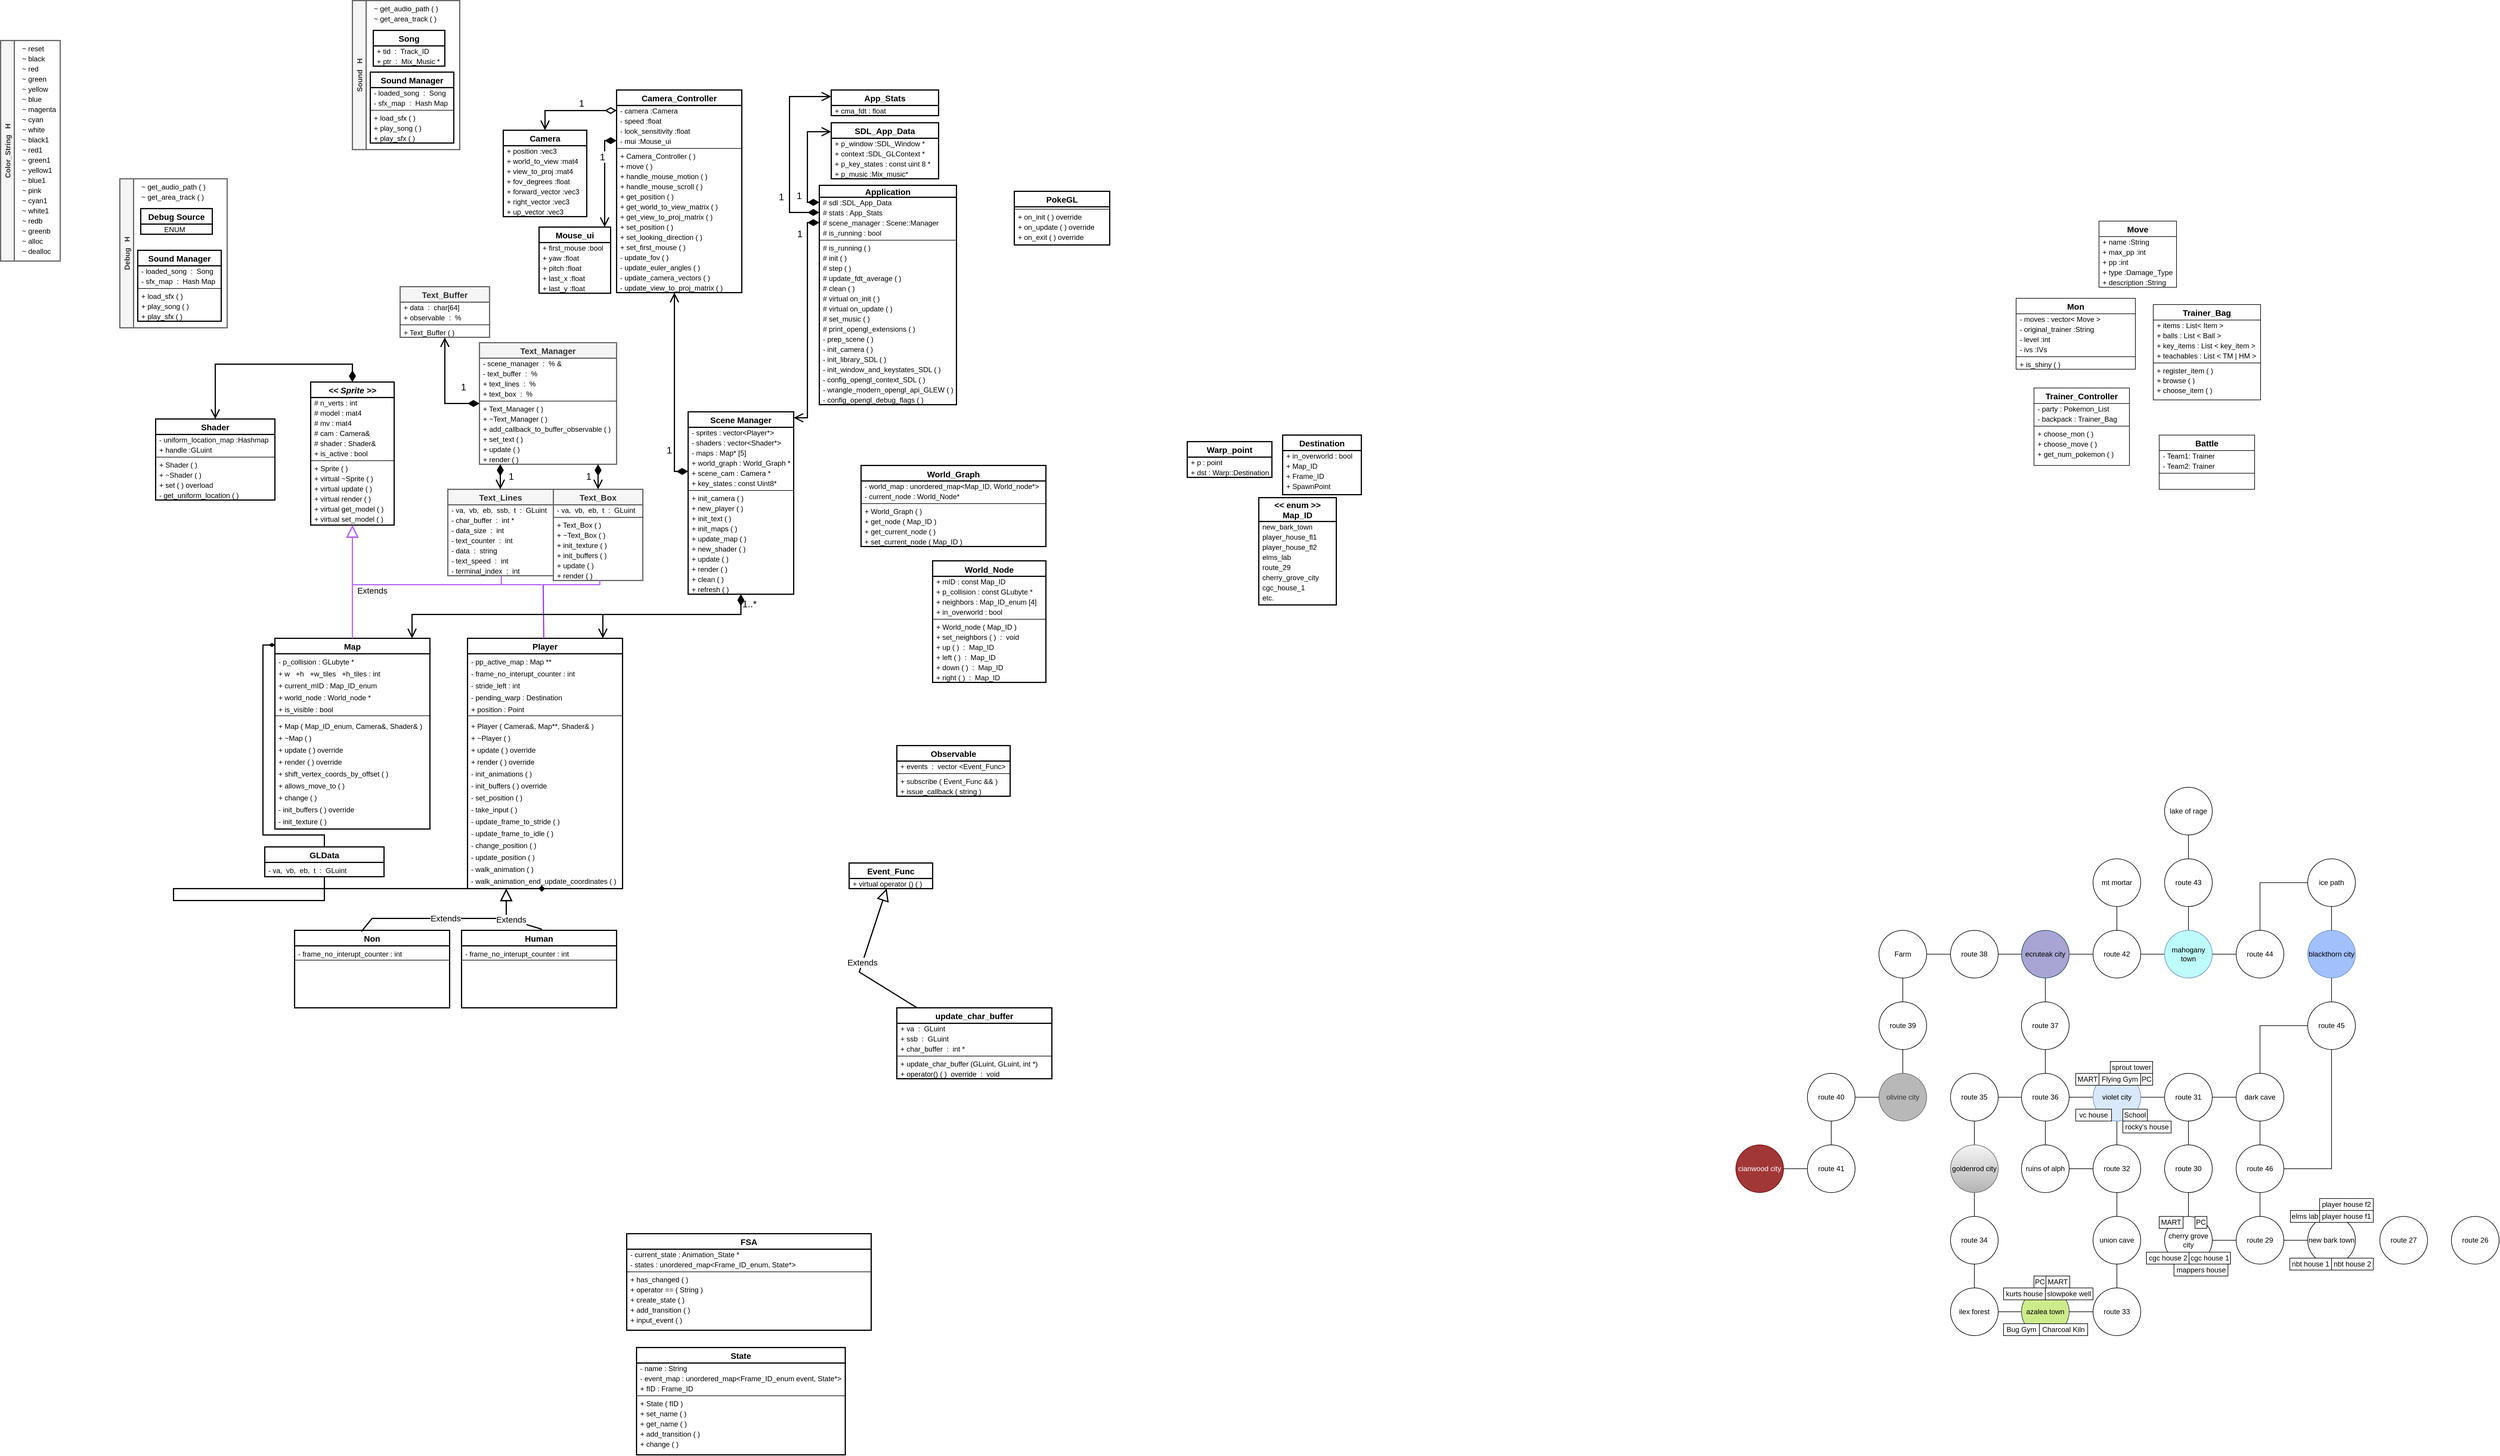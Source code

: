 <mxfile version="16.0.0" type="device"><diagram id="C5RBs43oDa-KdzZeNtuy" name="Page-1"><mxGraphModel dx="2216" dy="1890" grid="1" gridSize="10" guides="1" tooltips="1" connect="1" arrows="1" fold="1" page="1" pageScale="1" pageWidth="827" pageHeight="1169" background="#ffffff" math="0" shadow="0"><root><mxCell id="WIyWlLk6GJQsqaUBKTNV-0"/><mxCell id="WIyWlLk6GJQsqaUBKTNV-1" parent="WIyWlLk6GJQsqaUBKTNV-0"/><mxCell id="zkfFHV4jXpPFQw0GAbJ--0" value="Player" style="swimlane;fontStyle=1;align=center;verticalAlign=middle;childLayout=stackLayout;horizontal=1;startSize=26;horizontalStack=0;resizeParent=1;resizeLast=0;collapsible=1;marginBottom=0;rounded=0;shadow=0;strokeWidth=2;fontSize=14;" parent="WIyWlLk6GJQsqaUBKTNV-1" vertex="1"><mxGeometry x="-687" y="30" width="260" height="420" as="geometry"><mxRectangle x="230" y="140" width="160" height="26" as="alternateBounds"/></mxGeometry></mxCell><mxCell id="zkfFHV4jXpPFQw0GAbJ--3" value="- pp_active_map : Map **" style="text;align=left;verticalAlign=top;spacingLeft=4;spacingRight=4;overflow=hidden;rotatable=0;points=[[0,0.5],[1,0.5]];portConstraint=eastwest;rounded=0;shadow=0;html=0;fontStyle=0;" parent="zkfFHV4jXpPFQw0GAbJ--0" vertex="1"><mxGeometry y="26" width="260" height="20" as="geometry"/></mxCell><mxCell id="H-kcuTQwobJAQm0FvYez-4" value="- frame_no_interupt_counter : int" style="text;align=left;verticalAlign=top;spacingLeft=4;spacingRight=4;overflow=hidden;rotatable=0;points=[[0,0.5],[1,0.5]];portConstraint=eastwest;rounded=0;shadow=0;html=0;fontStyle=0;" parent="zkfFHV4jXpPFQw0GAbJ--0" vertex="1"><mxGeometry y="46" width="260" height="20" as="geometry"/></mxCell><mxCell id="H-kcuTQwobJAQm0FvYez-5" value="- stride_left : int" style="text;align=left;verticalAlign=top;spacingLeft=4;spacingRight=4;overflow=hidden;rotatable=0;points=[[0,0.5],[1,0.5]];portConstraint=eastwest;rounded=0;shadow=0;html=0;fontStyle=0;" parent="zkfFHV4jXpPFQw0GAbJ--0" vertex="1"><mxGeometry y="66" width="260" height="20" as="geometry"/></mxCell><mxCell id="zkfFHV4jXpPFQw0GAbJ--5" value="- pending_warp : Destination" style="text;align=left;verticalAlign=top;spacingLeft=4;spacingRight=4;overflow=hidden;rotatable=0;points=[[0,0.5],[1,0.5]];portConstraint=eastwest;fontStyle=0;" parent="zkfFHV4jXpPFQw0GAbJ--0" vertex="1"><mxGeometry y="86" width="260" height="20" as="geometry"/></mxCell><mxCell id="H-kcuTQwobJAQm0FvYez-6" value="+ position : Point " style="text;align=left;verticalAlign=top;spacingLeft=4;spacingRight=4;overflow=hidden;rotatable=0;points=[[0,0.5],[1,0.5]];portConstraint=eastwest;fontStyle=0;" parent="zkfFHV4jXpPFQw0GAbJ--0" vertex="1"><mxGeometry y="106" width="260" height="20" as="geometry"/></mxCell><mxCell id="zkfFHV4jXpPFQw0GAbJ--4" value="" style="line;html=1;strokeWidth=1;align=left;verticalAlign=middle;spacingTop=-1;spacingLeft=3;spacingRight=3;rotatable=0;labelPosition=right;points=[];portConstraint=eastwest;" parent="zkfFHV4jXpPFQw0GAbJ--0" vertex="1"><mxGeometry y="126" width="260" height="8" as="geometry"/></mxCell><mxCell id="H-kcuTQwobJAQm0FvYez-9" value="+ Player ( Camera&amp;, Map**, Shader&amp; ) " style="text;align=left;verticalAlign=top;spacingLeft=4;spacingRight=4;overflow=hidden;rotatable=0;points=[[0,0.5],[1,0.5]];portConstraint=eastwest;fontStyle=0;" parent="zkfFHV4jXpPFQw0GAbJ--0" vertex="1"><mxGeometry y="134" width="260" height="20" as="geometry"/></mxCell><mxCell id="H-kcuTQwobJAQm0FvYez-10" value="+ ~Player ( )" style="text;align=left;verticalAlign=top;spacingLeft=4;spacingRight=4;overflow=hidden;rotatable=0;points=[[0,0.5],[1,0.5]];portConstraint=eastwest;fontStyle=0;" parent="zkfFHV4jXpPFQw0GAbJ--0" vertex="1"><mxGeometry y="154" width="260" height="20" as="geometry"/></mxCell><mxCell id="H-kcuTQwobJAQm0FvYez-15" value="+ update ( ) override" style="text;align=left;verticalAlign=top;spacingLeft=4;spacingRight=4;overflow=hidden;rotatable=0;points=[[0,0.5],[1,0.5]];portConstraint=eastwest;fontStyle=0;" parent="zkfFHV4jXpPFQw0GAbJ--0" vertex="1"><mxGeometry y="174" width="260" height="20" as="geometry"/></mxCell><mxCell id="H-kcuTQwobJAQm0FvYez-16" value="+ render ( ) override" style="text;align=left;verticalAlign=top;spacingLeft=4;spacingRight=4;overflow=hidden;rotatable=0;points=[[0,0.5],[1,0.5]];portConstraint=eastwest;fontStyle=0;" parent="zkfFHV4jXpPFQw0GAbJ--0" vertex="1"><mxGeometry y="194" width="260" height="20" as="geometry"/></mxCell><mxCell id="H-kcuTQwobJAQm0FvYez-13" value="- init_animations ( )" style="text;align=left;verticalAlign=top;spacingLeft=4;spacingRight=4;overflow=hidden;rotatable=0;points=[[0,0.5],[1,0.5]];portConstraint=eastwest;fontStyle=0;" parent="zkfFHV4jXpPFQw0GAbJ--0" vertex="1"><mxGeometry y="214" width="260" height="20" as="geometry"/></mxCell><mxCell id="H-kcuTQwobJAQm0FvYez-14" value="- init_buffers ( ) override" style="text;align=left;verticalAlign=top;spacingLeft=4;spacingRight=4;overflow=hidden;rotatable=0;points=[[0,0.5],[1,0.5]];portConstraint=eastwest;fontStyle=0;" parent="zkfFHV4jXpPFQw0GAbJ--0" vertex="1"><mxGeometry y="234" width="260" height="20" as="geometry"/></mxCell><mxCell id="H-kcuTQwobJAQm0FvYez-17" value="- set_position ( )" style="text;align=left;verticalAlign=top;spacingLeft=4;spacingRight=4;overflow=hidden;rotatable=0;points=[[0,0.5],[1,0.5]];portConstraint=eastwest;fontStyle=0;" parent="zkfFHV4jXpPFQw0GAbJ--0" vertex="1"><mxGeometry y="254" width="260" height="20" as="geometry"/></mxCell><mxCell id="H-kcuTQwobJAQm0FvYez-18" value="- take_input ( )" style="text;align=left;verticalAlign=top;spacingLeft=4;spacingRight=4;overflow=hidden;rotatable=0;points=[[0,0.5],[1,0.5]];portConstraint=eastwest;fontStyle=0;" parent="zkfFHV4jXpPFQw0GAbJ--0" vertex="1"><mxGeometry y="274" width="260" height="20" as="geometry"/></mxCell><mxCell id="H-kcuTQwobJAQm0FvYez-19" value="- update_frame_to_stride ( )" style="text;align=left;verticalAlign=top;spacingLeft=4;spacingRight=4;overflow=hidden;rotatable=0;points=[[0,0.5],[1,0.5]];portConstraint=eastwest;fontStyle=0;" parent="zkfFHV4jXpPFQw0GAbJ--0" vertex="1"><mxGeometry y="294" width="260" height="20" as="geometry"/></mxCell><mxCell id="H-kcuTQwobJAQm0FvYez-20" value="- update_frame_to_idle ( )" style="text;align=left;verticalAlign=top;spacingLeft=4;spacingRight=4;overflow=hidden;rotatable=0;points=[[0,0.5],[1,0.5]];portConstraint=eastwest;fontStyle=0;" parent="zkfFHV4jXpPFQw0GAbJ--0" vertex="1"><mxGeometry y="314" width="260" height="20" as="geometry"/></mxCell><mxCell id="H-kcuTQwobJAQm0FvYez-21" value="- change_position ( )" style="text;align=left;verticalAlign=top;spacingLeft=4;spacingRight=4;overflow=hidden;rotatable=0;points=[[0,0.5],[1,0.5]];portConstraint=eastwest;fontStyle=0;" parent="zkfFHV4jXpPFQw0GAbJ--0" vertex="1"><mxGeometry y="334" width="260" height="20" as="geometry"/></mxCell><mxCell id="H-kcuTQwobJAQm0FvYez-22" value="- update_position ( )" style="text;align=left;verticalAlign=top;spacingLeft=4;spacingRight=4;overflow=hidden;rotatable=0;points=[[0,0.5],[1,0.5]];portConstraint=eastwest;fontStyle=0;" parent="zkfFHV4jXpPFQw0GAbJ--0" vertex="1"><mxGeometry y="354" width="260" height="20" as="geometry"/></mxCell><mxCell id="H-kcuTQwobJAQm0FvYez-23" value="- walk_animation ( )" style="text;align=left;verticalAlign=top;spacingLeft=4;spacingRight=4;overflow=hidden;rotatable=0;points=[[0,0.5],[1,0.5]];portConstraint=eastwest;fontStyle=0;" parent="zkfFHV4jXpPFQw0GAbJ--0" vertex="1"><mxGeometry y="374" width="260" height="20" as="geometry"/></mxCell><mxCell id="H-kcuTQwobJAQm0FvYez-24" value="- walk_animation_end_update_coordinates ( )" style="text;align=left;verticalAlign=top;spacingLeft=4;spacingRight=4;overflow=hidden;rotatable=0;points=[[0,0.5],[1,0.5]];portConstraint=eastwest;fontStyle=0;" parent="zkfFHV4jXpPFQw0GAbJ--0" vertex="1"><mxGeometry y="394" width="260" height="20" as="geometry"/></mxCell><mxCell id="zkfFHV4jXpPFQw0GAbJ--17" value="Scene Manager" style="swimlane;fontStyle=1;align=center;verticalAlign=middle;childLayout=stackLayout;horizontal=1;startSize=26;horizontalStack=0;resizeParent=1;resizeLast=0;collapsible=1;marginBottom=0;rounded=0;shadow=0;strokeWidth=2;fontSize=14;" parent="WIyWlLk6GJQsqaUBKTNV-1" vertex="1"><mxGeometry x="-317" y="-350" width="177" height="306" as="geometry"><mxRectangle x="550" y="140" width="160" height="26" as="alternateBounds"/></mxGeometry></mxCell><mxCell id="zkfFHV4jXpPFQw0GAbJ--18" value="- sprites : vector&lt;Player*&gt;" style="text;align=left;verticalAlign=middle;spacingLeft=4;spacingRight=4;overflow=hidden;rotatable=0;points=[[0,0.5],[1,0.5]];portConstraint=eastwest;fontStyle=0;" parent="zkfFHV4jXpPFQw0GAbJ--17" vertex="1"><mxGeometry y="26" width="177" height="17" as="geometry"/></mxCell><mxCell id="zkfFHV4jXpPFQw0GAbJ--20" value="- shaders : vector&lt;Shader*&gt;" style="text;align=left;verticalAlign=middle;spacingLeft=4;spacingRight=4;overflow=hidden;rotatable=0;points=[[0,0.5],[1,0.5]];portConstraint=eastwest;rounded=0;shadow=0;html=0;fontStyle=0;" parent="zkfFHV4jXpPFQw0GAbJ--17" vertex="1"><mxGeometry y="43" width="177" height="17" as="geometry"/></mxCell><mxCell id="zkfFHV4jXpPFQw0GAbJ--19" value="- maps : Map* [5]" style="text;align=left;verticalAlign=middle;spacingLeft=4;spacingRight=4;overflow=hidden;rotatable=0;points=[[0,0.5],[1,0.5]];portConstraint=eastwest;rounded=0;shadow=0;html=0;fontStyle=0;" parent="zkfFHV4jXpPFQw0GAbJ--17" vertex="1"><mxGeometry y="60" width="177" height="17" as="geometry"/></mxCell><mxCell id="Yr0I7_DYCiGAU7oiJ1rn-9" value="+ world_graph : World_Graph *" style="text;align=left;verticalAlign=middle;spacingLeft=4;spacingRight=4;overflow=hidden;rotatable=0;points=[[0,0.5],[1,0.5]];portConstraint=eastwest;rounded=0;shadow=0;html=0;fontStyle=0;" parent="zkfFHV4jXpPFQw0GAbJ--17" vertex="1"><mxGeometry y="77" width="177" height="17" as="geometry"/></mxCell><mxCell id="zkfFHV4jXpPFQw0GAbJ--21" value="+ scene_cam : Camera * " style="text;align=left;verticalAlign=middle;spacingLeft=4;spacingRight=4;overflow=hidden;rotatable=0;points=[[0,0.5],[1,0.5]];portConstraint=eastwest;rounded=0;shadow=0;html=0;fontStyle=0;" parent="zkfFHV4jXpPFQw0GAbJ--17" vertex="1"><mxGeometry y="94" width="177" height="17" as="geometry"/></mxCell><mxCell id="zkfFHV4jXpPFQw0GAbJ--22" value="+ key_states : const Uint8*" style="text;align=left;verticalAlign=middle;spacingLeft=4;spacingRight=4;overflow=hidden;rotatable=0;points=[[0,0.5],[1,0.5]];portConstraint=eastwest;rounded=0;shadow=0;html=0;fontStyle=0;" parent="zkfFHV4jXpPFQw0GAbJ--17" vertex="1"><mxGeometry y="111" width="177" height="17" as="geometry"/></mxCell><mxCell id="zkfFHV4jXpPFQw0GAbJ--23" value="" style="line;html=1;strokeWidth=1;align=left;verticalAlign=middle;spacingTop=-1;spacingLeft=3;spacingRight=3;rotatable=0;labelPosition=right;points=[];portConstraint=eastwest;" parent="zkfFHV4jXpPFQw0GAbJ--17" vertex="1"><mxGeometry y="128" width="177" height="8" as="geometry"/></mxCell><mxCell id="zkfFHV4jXpPFQw0GAbJ--24" value="+ init_camera ( )" style="text;align=left;verticalAlign=middle;spacingLeft=4;spacingRight=4;overflow=hidden;rotatable=0;points=[[0,0.5],[1,0.5]];portConstraint=eastwest;fontStyle=0;" parent="zkfFHV4jXpPFQw0GAbJ--17" vertex="1"><mxGeometry y="136" width="177" height="17" as="geometry"/></mxCell><mxCell id="zkfFHV4jXpPFQw0GAbJ--25" value="+ new_player ( )" style="text;align=left;verticalAlign=middle;spacingLeft=4;spacingRight=4;overflow=hidden;rotatable=0;points=[[0,0.5],[1,0.5]];portConstraint=eastwest;fontStyle=0;" parent="zkfFHV4jXpPFQw0GAbJ--17" vertex="1"><mxGeometry y="153" width="177" height="17" as="geometry"/></mxCell><mxCell id="V7NOOXzfTrTkxiN_x2Q2-35" value="+ init_text ( )" style="text;align=left;verticalAlign=middle;spacingLeft=4;spacingRight=4;overflow=hidden;rotatable=0;points=[[0,0.5],[1,0.5]];portConstraint=eastwest;fontStyle=0;" vertex="1" parent="zkfFHV4jXpPFQw0GAbJ--17"><mxGeometry y="170" width="177" height="17" as="geometry"/></mxCell><mxCell id="H-kcuTQwobJAQm0FvYez-26" value="+ init_maps ( )" style="text;align=left;verticalAlign=middle;spacingLeft=4;spacingRight=4;overflow=hidden;rotatable=0;points=[[0,0.5],[1,0.5]];portConstraint=eastwest;fontStyle=0;" parent="zkfFHV4jXpPFQw0GAbJ--17" vertex="1"><mxGeometry y="187" width="177" height="17" as="geometry"/></mxCell><mxCell id="V7NOOXzfTrTkxiN_x2Q2-36" value="+ update_map ( )" style="text;align=left;verticalAlign=middle;spacingLeft=4;spacingRight=4;overflow=hidden;rotatable=0;points=[[0,0.5],[1,0.5]];portConstraint=eastwest;fontStyle=0;" vertex="1" parent="zkfFHV4jXpPFQw0GAbJ--17"><mxGeometry y="204" width="177" height="17" as="geometry"/></mxCell><mxCell id="H-kcuTQwobJAQm0FvYez-27" value="+ new_shader ( )" style="text;align=left;verticalAlign=middle;spacingLeft=4;spacingRight=4;overflow=hidden;rotatable=0;points=[[0,0.5],[1,0.5]];portConstraint=eastwest;fontStyle=0;" parent="zkfFHV4jXpPFQw0GAbJ--17" vertex="1"><mxGeometry y="221" width="177" height="17" as="geometry"/></mxCell><mxCell id="H-kcuTQwobJAQm0FvYez-28" value="+ update ( )" style="text;align=left;verticalAlign=middle;spacingLeft=4;spacingRight=4;overflow=hidden;rotatable=0;points=[[0,0.5],[1,0.5]];portConstraint=eastwest;fontStyle=0;" parent="zkfFHV4jXpPFQw0GAbJ--17" vertex="1"><mxGeometry y="238" width="177" height="17" as="geometry"/></mxCell><mxCell id="H-kcuTQwobJAQm0FvYez-29" value="+ render ( )" style="text;align=left;verticalAlign=middle;spacingLeft=4;spacingRight=4;overflow=hidden;rotatable=0;points=[[0,0.5],[1,0.5]];portConstraint=eastwest;fontStyle=0;" parent="zkfFHV4jXpPFQw0GAbJ--17" vertex="1"><mxGeometry y="255" width="177" height="17" as="geometry"/></mxCell><mxCell id="H-kcuTQwobJAQm0FvYez-30" value="+ clean ( )" style="text;align=left;verticalAlign=middle;spacingLeft=4;spacingRight=4;overflow=hidden;rotatable=0;points=[[0,0.5],[1,0.5]];portConstraint=eastwest;fontStyle=0;" parent="zkfFHV4jXpPFQw0GAbJ--17" vertex="1"><mxGeometry y="272" width="177" height="17" as="geometry"/></mxCell><mxCell id="H-kcuTQwobJAQm0FvYez-31" value="+ refresh ( )" style="text;align=left;verticalAlign=middle;spacingLeft=4;spacingRight=4;overflow=hidden;rotatable=0;points=[[0,0.5],[1,0.5]];portConstraint=eastwest;fontStyle=0;" parent="zkfFHV4jXpPFQw0GAbJ--17" vertex="1"><mxGeometry y="289" width="177" height="17" as="geometry"/></mxCell><mxCell id="H-kcuTQwobJAQm0FvYez-32" value="Map" style="swimlane;fontStyle=1;align=center;verticalAlign=middle;childLayout=stackLayout;horizontal=1;startSize=26;horizontalStack=0;resizeParent=1;resizeLast=0;collapsible=1;marginBottom=0;rounded=0;shadow=0;strokeWidth=2;fontSize=14;" parent="WIyWlLk6GJQsqaUBKTNV-1" vertex="1"><mxGeometry x="-1010" y="30" width="260" height="320" as="geometry"><mxRectangle x="230" y="140" width="160" height="26" as="alternateBounds"/></mxGeometry></mxCell><mxCell id="H-kcuTQwobJAQm0FvYez-35" value="- p_collision : GLubyte *" style="text;align=left;verticalAlign=top;spacingLeft=4;spacingRight=4;overflow=hidden;rotatable=0;points=[[0,0.5],[1,0.5]];portConstraint=eastwest;rounded=0;shadow=0;html=0;fontStyle=0;" parent="H-kcuTQwobJAQm0FvYez-32" vertex="1"><mxGeometry y="26" width="260" height="20" as="geometry"/></mxCell><mxCell id="H-kcuTQwobJAQm0FvYez-36" value="+ w   +h   +w_tiles   +h_tiles : int" style="text;align=left;verticalAlign=top;spacingLeft=4;spacingRight=4;overflow=hidden;rotatable=0;points=[[0,0.5],[1,0.5]];portConstraint=eastwest;rounded=0;shadow=0;html=0;fontStyle=0;" parent="H-kcuTQwobJAQm0FvYez-32" vertex="1"><mxGeometry y="46" width="260" height="20" as="geometry"/></mxCell><mxCell id="H-kcuTQwobJAQm0FvYez-37" value="+ current_mID : Map_ID_enum" style="text;align=left;verticalAlign=top;spacingLeft=4;spacingRight=4;overflow=hidden;rotatable=0;points=[[0,0.5],[1,0.5]];portConstraint=eastwest;rounded=0;shadow=0;html=0;fontStyle=0;" parent="H-kcuTQwobJAQm0FvYez-32" vertex="1"><mxGeometry y="66" width="260" height="20" as="geometry"/></mxCell><mxCell id="H-kcuTQwobJAQm0FvYez-38" value="+ world_node : World_node *" style="text;align=left;verticalAlign=top;spacingLeft=4;spacingRight=4;overflow=hidden;rotatable=0;points=[[0,0.5],[1,0.5]];portConstraint=eastwest;fontStyle=0;" parent="H-kcuTQwobJAQm0FvYez-32" vertex="1"><mxGeometry y="86" width="260" height="20" as="geometry"/></mxCell><mxCell id="H-kcuTQwobJAQm0FvYez-39" value="+ is_visible : bool" style="text;align=left;verticalAlign=top;spacingLeft=4;spacingRight=4;overflow=hidden;rotatable=0;points=[[0,0.5],[1,0.5]];portConstraint=eastwest;fontStyle=0;" parent="H-kcuTQwobJAQm0FvYez-32" vertex="1"><mxGeometry y="106" width="260" height="20" as="geometry"/></mxCell><mxCell id="H-kcuTQwobJAQm0FvYez-40" value="" style="line;html=1;strokeWidth=1;align=left;verticalAlign=middle;spacingTop=-1;spacingLeft=3;spacingRight=3;rotatable=0;labelPosition=right;points=[];portConstraint=eastwest;" parent="H-kcuTQwobJAQm0FvYez-32" vertex="1"><mxGeometry y="126" width="260" height="8" as="geometry"/></mxCell><mxCell id="H-kcuTQwobJAQm0FvYez-41" value="+ Map ( Map_ID_enum, Camera&amp;, Shader&amp; ) " style="text;align=left;verticalAlign=top;spacingLeft=4;spacingRight=4;overflow=hidden;rotatable=0;points=[[0,0.5],[1,0.5]];portConstraint=eastwest;fontStyle=0;" parent="H-kcuTQwobJAQm0FvYez-32" vertex="1"><mxGeometry y="134" width="260" height="20" as="geometry"/></mxCell><mxCell id="H-kcuTQwobJAQm0FvYez-42" value="+ ~Map ( )" style="text;align=left;verticalAlign=top;spacingLeft=4;spacingRight=4;overflow=hidden;rotatable=0;points=[[0,0.5],[1,0.5]];portConstraint=eastwest;fontStyle=0;" parent="H-kcuTQwobJAQm0FvYez-32" vertex="1"><mxGeometry y="154" width="260" height="20" as="geometry"/></mxCell><mxCell id="H-kcuTQwobJAQm0FvYez-43" value="+ update ( ) override" style="text;align=left;verticalAlign=top;spacingLeft=4;spacingRight=4;overflow=hidden;rotatable=0;points=[[0,0.5],[1,0.5]];portConstraint=eastwest;fontStyle=0;" parent="H-kcuTQwobJAQm0FvYez-32" vertex="1"><mxGeometry y="174" width="260" height="20" as="geometry"/></mxCell><mxCell id="H-kcuTQwobJAQm0FvYez-44" value="+ render ( ) override" style="text;align=left;verticalAlign=top;spacingLeft=4;spacingRight=4;overflow=hidden;rotatable=0;points=[[0,0.5],[1,0.5]];portConstraint=eastwest;fontStyle=0;" parent="H-kcuTQwobJAQm0FvYez-32" vertex="1"><mxGeometry y="194" width="260" height="20" as="geometry"/></mxCell><mxCell id="H-kcuTQwobJAQm0FvYez-47" value="+ shift_vertex_coords_by_offset ( )" style="text;align=left;verticalAlign=top;spacingLeft=4;spacingRight=4;overflow=hidden;rotatable=0;points=[[0,0.5],[1,0.5]];portConstraint=eastwest;fontStyle=0;" parent="H-kcuTQwobJAQm0FvYez-32" vertex="1"><mxGeometry y="214" width="260" height="20" as="geometry"/></mxCell><mxCell id="H-kcuTQwobJAQm0FvYez-48" value="+ allows_move_to ( )" style="text;align=left;verticalAlign=top;spacingLeft=4;spacingRight=4;overflow=hidden;rotatable=0;points=[[0,0.5],[1,0.5]];portConstraint=eastwest;fontStyle=0;" parent="H-kcuTQwobJAQm0FvYez-32" vertex="1"><mxGeometry y="234" width="260" height="20" as="geometry"/></mxCell><mxCell id="H-kcuTQwobJAQm0FvYez-49" value="+ change ( )" style="text;align=left;verticalAlign=top;spacingLeft=4;spacingRight=4;overflow=hidden;rotatable=0;points=[[0,0.5],[1,0.5]];portConstraint=eastwest;fontStyle=0;" parent="H-kcuTQwobJAQm0FvYez-32" vertex="1"><mxGeometry y="254" width="260" height="20" as="geometry"/></mxCell><mxCell id="H-kcuTQwobJAQm0FvYez-46" value="- init_buffers ( ) override" style="text;align=left;verticalAlign=top;spacingLeft=4;spacingRight=4;overflow=hidden;rotatable=0;points=[[0,0.5],[1,0.5]];portConstraint=eastwest;fontStyle=0;" parent="H-kcuTQwobJAQm0FvYez-32" vertex="1"><mxGeometry y="274" width="260" height="20" as="geometry"/></mxCell><mxCell id="H-kcuTQwobJAQm0FvYez-45" value="- init_texture ( )" style="text;align=left;verticalAlign=top;spacingLeft=4;spacingRight=4;overflow=hidden;rotatable=0;points=[[0,0.5],[1,0.5]];portConstraint=eastwest;fontStyle=0;" parent="H-kcuTQwobJAQm0FvYez-32" vertex="1"><mxGeometry y="294" width="260" height="20" as="geometry"/></mxCell><mxCell id="H-kcuTQwobJAQm0FvYez-57" value="&lt;&lt; Sprite &gt;&gt;" style="swimlane;fontStyle=3;align=center;verticalAlign=middle;childLayout=stackLayout;horizontal=1;startSize=26;horizontalStack=0;resizeParent=1;resizeLast=0;collapsible=1;marginBottom=0;rounded=0;shadow=0;strokeWidth=2;fontSize=14;" parent="WIyWlLk6GJQsqaUBKTNV-1" vertex="1"><mxGeometry x="-950" y="-400" width="140" height="240" as="geometry"><mxRectangle x="230" y="140" width="160" height="26" as="alternateBounds"/></mxGeometry></mxCell><mxCell id="H-kcuTQwobJAQm0FvYez-58" value="# n_verts : int" style="text;align=left;verticalAlign=middle;spacingLeft=4;spacingRight=4;overflow=hidden;rotatable=0;points=[[0,0.5],[1,0.5]];portConstraint=eastwest;fontStyle=0;" parent="H-kcuTQwobJAQm0FvYez-57" vertex="1"><mxGeometry y="26" width="140" height="17" as="geometry"/></mxCell><mxCell id="H-kcuTQwobJAQm0FvYez-59" value="# model : mat4" style="text;align=left;verticalAlign=middle;spacingLeft=4;spacingRight=4;overflow=hidden;rotatable=0;points=[[0,0.5],[1,0.5]];portConstraint=eastwest;rounded=0;shadow=0;html=0;fontStyle=0;" parent="H-kcuTQwobJAQm0FvYez-57" vertex="1"><mxGeometry y="43" width="140" height="17" as="geometry"/></mxCell><mxCell id="H-kcuTQwobJAQm0FvYez-60" value="# mv : mat4" style="text;align=left;verticalAlign=middle;spacingLeft=4;spacingRight=4;overflow=hidden;rotatable=0;points=[[0,0.5],[1,0.5]];portConstraint=eastwest;rounded=0;shadow=0;html=0;fontStyle=0;" parent="H-kcuTQwobJAQm0FvYez-57" vertex="1"><mxGeometry y="60" width="140" height="17" as="geometry"/></mxCell><mxCell id="H-kcuTQwobJAQm0FvYez-61" value="# cam : Camera&amp;" style="text;align=left;verticalAlign=middle;spacingLeft=4;spacingRight=4;overflow=hidden;rotatable=0;points=[[0,0.5],[1,0.5]];portConstraint=eastwest;rounded=0;shadow=0;html=0;fontStyle=0;" parent="H-kcuTQwobJAQm0FvYez-57" vertex="1"><mxGeometry y="77" width="140" height="17" as="geometry"/></mxCell><mxCell id="H-kcuTQwobJAQm0FvYez-62" value="# shader : Shader&amp;" style="text;align=left;verticalAlign=middle;spacingLeft=4;spacingRight=4;overflow=hidden;rotatable=0;points=[[0,0.5],[1,0.5]];portConstraint=eastwest;rounded=0;shadow=0;html=0;fontStyle=0;" parent="H-kcuTQwobJAQm0FvYez-57" vertex="1"><mxGeometry y="94" width="140" height="17" as="geometry"/></mxCell><mxCell id="H-kcuTQwobJAQm0FvYez-63" value="+ is_active : bool" style="text;align=left;verticalAlign=middle;spacingLeft=4;spacingRight=4;overflow=hidden;rotatable=0;points=[[0,0.5],[1,0.5]];portConstraint=eastwest;fontStyle=0;" parent="H-kcuTQwobJAQm0FvYez-57" vertex="1"><mxGeometry y="111" width="140" height="17" as="geometry"/></mxCell><mxCell id="H-kcuTQwobJAQm0FvYez-65" value="" style="line;html=1;strokeWidth=1;align=left;verticalAlign=middle;spacingTop=-1;spacingLeft=3;spacingRight=3;rotatable=0;labelPosition=right;points=[];portConstraint=eastwest;" parent="H-kcuTQwobJAQm0FvYez-57" vertex="1"><mxGeometry y="128" width="140" height="8" as="geometry"/></mxCell><mxCell id="H-kcuTQwobJAQm0FvYez-66" value="+ Sprite ( ) " style="text;align=left;verticalAlign=middle;spacingLeft=4;spacingRight=4;overflow=hidden;rotatable=0;points=[[0,0.5],[1,0.5]];portConstraint=eastwest;fontStyle=0;" parent="H-kcuTQwobJAQm0FvYez-57" vertex="1"><mxGeometry y="136" width="140" height="17" as="geometry"/></mxCell><mxCell id="H-kcuTQwobJAQm0FvYez-67" value="+ virtual ~Sprite ( )" style="text;align=left;verticalAlign=middle;spacingLeft=4;spacingRight=4;overflow=hidden;rotatable=0;points=[[0,0.5],[1,0.5]];portConstraint=eastwest;fontStyle=0;" parent="H-kcuTQwobJAQm0FvYez-57" vertex="1"><mxGeometry y="153" width="140" height="17" as="geometry"/></mxCell><mxCell id="H-kcuTQwobJAQm0FvYez-68" value="+ virtual update ( )" style="text;align=left;verticalAlign=middle;spacingLeft=4;spacingRight=4;overflow=hidden;rotatable=0;points=[[0,0.5],[1,0.5]];portConstraint=eastwest;fontStyle=0;fontSize=12;" parent="H-kcuTQwobJAQm0FvYez-57" vertex="1"><mxGeometry y="170" width="140" height="17" as="geometry"/></mxCell><mxCell id="H-kcuTQwobJAQm0FvYez-69" value="+ virtual render ( )" style="text;align=left;verticalAlign=middle;spacingLeft=4;spacingRight=4;overflow=hidden;rotatable=0;points=[[0,0.5],[1,0.5]];portConstraint=eastwest;fontStyle=0;" parent="H-kcuTQwobJAQm0FvYez-57" vertex="1"><mxGeometry y="187" width="140" height="17" as="geometry"/></mxCell><mxCell id="H-kcuTQwobJAQm0FvYez-70" value="+ virtual get_model ( )" style="text;align=left;verticalAlign=middle;spacingLeft=4;spacingRight=4;overflow=hidden;rotatable=0;points=[[0,0.5],[1,0.5]];portConstraint=eastwest;fontStyle=0;" parent="H-kcuTQwobJAQm0FvYez-57" vertex="1"><mxGeometry y="204" width="140" height="17" as="geometry"/></mxCell><mxCell id="H-kcuTQwobJAQm0FvYez-71" value="+ virtual set_model ( )" style="text;align=left;verticalAlign=middle;spacingLeft=4;spacingRight=4;overflow=hidden;rotatable=0;points=[[0,0.5],[1,0.5]];portConstraint=eastwest;fontStyle=0;" parent="H-kcuTQwobJAQm0FvYez-57" vertex="1"><mxGeometry y="221" width="140" height="17" as="geometry"/></mxCell><mxCell id="H-kcuTQwobJAQm0FvYez-77" value="Application" style="swimlane;fontStyle=1;align=center;verticalAlign=middle;childLayout=stackLayout;horizontal=1;startSize=20;horizontalStack=0;resizeParent=1;resizeLast=0;collapsible=1;marginBottom=0;rounded=0;shadow=0;strokeWidth=2;fontSize=14;" parent="WIyWlLk6GJQsqaUBKTNV-1" vertex="1"><mxGeometry x="-97" y="-730" width="230" height="368" as="geometry"><mxRectangle x="230" y="140" width="160" height="26" as="alternateBounds"/></mxGeometry></mxCell><mxCell id="H-kcuTQwobJAQm0FvYez-78" value="# sdl :SDL_App_Data" style="text;align=left;verticalAlign=middle;spacingLeft=4;spacingRight=4;overflow=hidden;rotatable=0;points=[[0,0.5],[1,0.5]];portConstraint=eastwest;fontStyle=0;" parent="H-kcuTQwobJAQm0FvYez-77" vertex="1"><mxGeometry y="20" width="230" height="17" as="geometry"/></mxCell><mxCell id="Yr0I7_DYCiGAU7oiJ1rn-1" value="# stats : App_Stats" style="text;align=left;verticalAlign=middle;spacingLeft=4;spacingRight=4;overflow=hidden;rotatable=0;points=[[0,0.5],[1,0.5]];portConstraint=eastwest;fontStyle=0;" parent="H-kcuTQwobJAQm0FvYez-77" vertex="1"><mxGeometry y="37" width="230" height="17" as="geometry"/></mxCell><mxCell id="H-kcuTQwobJAQm0FvYez-83" value="# scene_manager : Scene::Manager" style="text;align=left;verticalAlign=middle;spacingLeft=4;spacingRight=4;overflow=hidden;rotatable=0;points=[[0,0.5],[1,0.5]];portConstraint=eastwest;fontStyle=0;" parent="H-kcuTQwobJAQm0FvYez-77" vertex="1"><mxGeometry y="54" width="230" height="17" as="geometry"/></mxCell><mxCell id="H-kcuTQwobJAQm0FvYez-82" value="# is_running : bool" style="text;align=left;verticalAlign=middle;spacingLeft=4;spacingRight=4;overflow=hidden;rotatable=0;points=[[0,0.5],[1,0.5]];portConstraint=eastwest;rounded=0;shadow=0;html=0;fontStyle=0;" parent="H-kcuTQwobJAQm0FvYez-77" vertex="1"><mxGeometry y="71" width="230" height="17" as="geometry"/></mxCell><mxCell id="H-kcuTQwobJAQm0FvYez-85" value="" style="line;html=1;strokeWidth=1;align=left;verticalAlign=middle;spacingTop=-1;spacingLeft=3;spacingRight=3;rotatable=0;labelPosition=right;points=[];portConstraint=eastwest;" parent="H-kcuTQwobJAQm0FvYez-77" vertex="1"><mxGeometry y="88" width="230" height="8" as="geometry"/></mxCell><mxCell id="H-kcuTQwobJAQm0FvYez-91" value="# is_running ( )" style="text;align=left;verticalAlign=middle;spacingLeft=4;spacingRight=4;overflow=hidden;rotatable=0;points=[[0,0.5],[1,0.5]];portConstraint=eastwest;fontStyle=0;" parent="H-kcuTQwobJAQm0FvYez-77" vertex="1"><mxGeometry y="96" width="230" height="17" as="geometry"/></mxCell><mxCell id="H-kcuTQwobJAQm0FvYez-86" value="# init ( )" style="text;align=left;verticalAlign=middle;spacingLeft=4;spacingRight=4;overflow=hidden;rotatable=0;points=[[0,0.5],[1,0.5]];portConstraint=eastwest;fontStyle=0;" parent="H-kcuTQwobJAQm0FvYez-77" vertex="1"><mxGeometry y="113" width="230" height="17" as="geometry"/></mxCell><mxCell id="H-kcuTQwobJAQm0FvYez-87" value="# step ( )" style="text;align=left;verticalAlign=middle;spacingLeft=4;spacingRight=4;overflow=hidden;rotatable=0;points=[[0,0.5],[1,0.5]];portConstraint=eastwest;fontStyle=0;" parent="H-kcuTQwobJAQm0FvYez-77" vertex="1"><mxGeometry y="130" width="230" height="17" as="geometry"/></mxCell><mxCell id="Yr0I7_DYCiGAU7oiJ1rn-0" value="# update_fdt_average ( )" style="text;align=left;verticalAlign=middle;spacingLeft=4;spacingRight=4;overflow=hidden;rotatable=0;points=[[0,0.5],[1,0.5]];portConstraint=eastwest;fontStyle=0;" parent="H-kcuTQwobJAQm0FvYez-77" vertex="1"><mxGeometry y="147" width="230" height="17" as="geometry"/></mxCell><mxCell id="H-kcuTQwobJAQm0FvYez-90" value="# clean ( )" style="text;align=left;verticalAlign=middle;spacingLeft=4;spacingRight=4;overflow=hidden;rotatable=0;points=[[0,0.5],[1,0.5]];portConstraint=eastwest;fontStyle=0;" parent="H-kcuTQwobJAQm0FvYez-77" vertex="1"><mxGeometry y="164" width="230" height="17" as="geometry"/></mxCell><mxCell id="H-kcuTQwobJAQm0FvYez-92" value="# virtual on_init ( )" style="text;align=left;verticalAlign=middle;spacingLeft=4;spacingRight=4;overflow=hidden;rotatable=0;points=[[0,0.5],[1,0.5]];portConstraint=eastwest;fontStyle=0;" parent="H-kcuTQwobJAQm0FvYez-77" vertex="1"><mxGeometry y="181" width="230" height="17" as="geometry"/></mxCell><mxCell id="H-kcuTQwobJAQm0FvYez-93" value="# virtual on_update ( )" style="text;align=left;verticalAlign=middle;spacingLeft=4;spacingRight=4;overflow=hidden;rotatable=0;points=[[0,0.5],[1,0.5]];portConstraint=eastwest;fontStyle=0;" parent="H-kcuTQwobJAQm0FvYez-77" vertex="1"><mxGeometry y="198" width="230" height="17" as="geometry"/></mxCell><mxCell id="H-kcuTQwobJAQm0FvYez-101" value="# set_music ( )" style="text;align=left;verticalAlign=middle;spacingLeft=4;spacingRight=4;overflow=hidden;rotatable=0;points=[[0,0.5],[1,0.5]];portConstraint=eastwest;fontStyle=0;" parent="H-kcuTQwobJAQm0FvYez-77" vertex="1"><mxGeometry y="215" width="230" height="17" as="geometry"/></mxCell><mxCell id="H-kcuTQwobJAQm0FvYez-102" value="# print_opengl_extensions ( )" style="text;align=left;verticalAlign=middle;spacingLeft=4;spacingRight=4;overflow=hidden;rotatable=0;points=[[0,0.5],[1,0.5]];portConstraint=eastwest;fontStyle=0;" parent="H-kcuTQwobJAQm0FvYez-77" vertex="1"><mxGeometry y="232" width="230" height="17" as="geometry"/></mxCell><mxCell id="H-kcuTQwobJAQm0FvYez-94" value="- prep_scene ( )" style="text;align=left;verticalAlign=middle;spacingLeft=4;spacingRight=4;overflow=hidden;rotatable=0;points=[[0,0.5],[1,0.5]];portConstraint=eastwest;fontStyle=0;" parent="H-kcuTQwobJAQm0FvYez-77" vertex="1"><mxGeometry y="249" width="230" height="17" as="geometry"/></mxCell><mxCell id="H-kcuTQwobJAQm0FvYez-95" value="- init_camera ( )" style="text;align=left;verticalAlign=middle;spacingLeft=4;spacingRight=4;overflow=hidden;rotatable=0;points=[[0,0.5],[1,0.5]];portConstraint=eastwest;fontStyle=0;" parent="H-kcuTQwobJAQm0FvYez-77" vertex="1"><mxGeometry y="266" width="230" height="17" as="geometry"/></mxCell><mxCell id="H-kcuTQwobJAQm0FvYez-96" value="- init_library_SDL ( )" style="text;align=left;verticalAlign=middle;spacingLeft=4;spacingRight=4;overflow=hidden;rotatable=0;points=[[0,0.5],[1,0.5]];portConstraint=eastwest;fontStyle=0;" parent="H-kcuTQwobJAQm0FvYez-77" vertex="1"><mxGeometry y="283" width="230" height="17" as="geometry"/></mxCell><mxCell id="H-kcuTQwobJAQm0FvYez-97" value="- init_window_and_keystates_SDL ( )" style="text;align=left;verticalAlign=middle;spacingLeft=4;spacingRight=4;overflow=hidden;rotatable=0;points=[[0,0.5],[1,0.5]];portConstraint=eastwest;fontStyle=0;" parent="H-kcuTQwobJAQm0FvYez-77" vertex="1"><mxGeometry y="300" width="230" height="17" as="geometry"/></mxCell><mxCell id="H-kcuTQwobJAQm0FvYez-98" value="- config_opengl_context_SDL ( )" style="text;align=left;verticalAlign=middle;spacingLeft=4;spacingRight=4;overflow=hidden;rotatable=0;points=[[0,0.5],[1,0.5]];portConstraint=eastwest;fontStyle=0;" parent="H-kcuTQwobJAQm0FvYez-77" vertex="1"><mxGeometry y="317" width="230" height="17" as="geometry"/></mxCell><mxCell id="H-kcuTQwobJAQm0FvYez-99" value="- wrangle_modern_opengl_api_GLEW ( )" style="text;align=left;verticalAlign=middle;spacingLeft=4;spacingRight=4;overflow=hidden;rotatable=0;points=[[0,0.5],[1,0.5]];portConstraint=eastwest;fontStyle=0;" parent="H-kcuTQwobJAQm0FvYez-77" vertex="1"><mxGeometry y="334" width="230" height="17" as="geometry"/></mxCell><mxCell id="H-kcuTQwobJAQm0FvYez-100" value="- config_opengl_debug_flags ( )" style="text;align=left;verticalAlign=middle;spacingLeft=4;spacingRight=4;overflow=hidden;rotatable=0;points=[[0,0.5],[1,0.5]];portConstraint=eastwest;fontStyle=0;" parent="H-kcuTQwobJAQm0FvYez-77" vertex="1"><mxGeometry y="351" width="230" height="17" as="geometry"/></mxCell><mxCell id="fBuZrkSpEQt2aMBAa60L-16" value="PokeGL" style="swimlane;fontStyle=1;align=center;verticalAlign=middle;childLayout=stackLayout;horizontal=1;startSize=26;horizontalStack=0;resizeParent=1;resizeLast=0;collapsible=1;marginBottom=0;rounded=0;shadow=0;strokeWidth=2;fontSize=14;" parent="WIyWlLk6GJQsqaUBKTNV-1" vertex="1"><mxGeometry x="230" y="-720" width="160" height="90" as="geometry"><mxRectangle x="230" y="140" width="160" height="26" as="alternateBounds"/></mxGeometry></mxCell><mxCell id="fBuZrkSpEQt2aMBAa60L-24" value="" style="line;html=1;strokeWidth=1;align=left;verticalAlign=middle;spacingTop=-1;spacingLeft=3;spacingRight=3;rotatable=0;labelPosition=right;points=[];portConstraint=eastwest;" parent="fBuZrkSpEQt2aMBAa60L-16" vertex="1"><mxGeometry y="26" width="160" height="8" as="geometry"/></mxCell><mxCell id="fBuZrkSpEQt2aMBAa60L-25" value="+ on_init ( ) override" style="text;align=left;verticalAlign=middle;spacingLeft=4;spacingRight=4;overflow=hidden;rotatable=0;points=[[0,0.5],[1,0.5]];portConstraint=eastwest;fontStyle=0;" parent="fBuZrkSpEQt2aMBAa60L-16" vertex="1"><mxGeometry y="34" width="160" height="17" as="geometry"/></mxCell><mxCell id="fBuZrkSpEQt2aMBAa60L-26" value="+ on_update ( ) override" style="text;align=left;verticalAlign=middle;spacingLeft=4;spacingRight=4;overflow=hidden;rotatable=0;points=[[0,0.5],[1,0.5]];portConstraint=eastwest;fontStyle=0;" parent="fBuZrkSpEQt2aMBAa60L-16" vertex="1"><mxGeometry y="51" width="160" height="17" as="geometry"/></mxCell><mxCell id="V7NOOXzfTrTkxiN_x2Q2-37" value="+ on_exit ( ) override" style="text;align=left;verticalAlign=middle;spacingLeft=4;spacingRight=4;overflow=hidden;rotatable=0;points=[[0,0.5],[1,0.5]];portConstraint=eastwest;fontStyle=0;" vertex="1" parent="fBuZrkSpEQt2aMBAa60L-16"><mxGeometry y="68" width="160" height="17" as="geometry"/></mxCell><mxCell id="fBuZrkSpEQt2aMBAa60L-46" value="&lt;&lt; enum &gt;&gt;&#10;Map_ID" style="swimlane;fontStyle=1;align=center;verticalAlign=middle;childLayout=stackLayout;horizontal=1;startSize=40;horizontalStack=0;resizeParent=1;resizeLast=0;collapsible=1;marginBottom=0;rounded=0;shadow=0;strokeWidth=2;fontSize=14;" parent="WIyWlLk6GJQsqaUBKTNV-1" vertex="1"><mxGeometry x="640" y="-206" width="130" height="180" as="geometry"><mxRectangle x="230" y="140" width="160" height="26" as="alternateBounds"/></mxGeometry></mxCell><mxCell id="fBuZrkSpEQt2aMBAa60L-49" value="new_bark_town" style="text;align=left;verticalAlign=middle;spacingLeft=4;spacingRight=4;overflow=hidden;rotatable=0;points=[[0,0.5],[1,0.5]];portConstraint=eastwest;rounded=0;shadow=0;html=0;fontStyle=0;" parent="fBuZrkSpEQt2aMBAa60L-46" vertex="1"><mxGeometry y="40" width="130" height="17" as="geometry"/></mxCell><mxCell id="fBuZrkSpEQt2aMBAa60L-47" value="player_house_fl1" style="text;align=left;verticalAlign=middle;spacingLeft=4;spacingRight=4;overflow=hidden;rotatable=0;points=[[0,0.5],[1,0.5]];portConstraint=eastwest;fontStyle=0;" parent="fBuZrkSpEQt2aMBAa60L-46" vertex="1"><mxGeometry y="57" width="130" height="17" as="geometry"/></mxCell><mxCell id="fBuZrkSpEQt2aMBAa60L-48" value="player_house_fl2" style="text;align=left;verticalAlign=middle;spacingLeft=4;spacingRight=4;overflow=hidden;rotatable=0;points=[[0,0.5],[1,0.5]];portConstraint=eastwest;rounded=0;shadow=0;html=0;fontStyle=0;" parent="fBuZrkSpEQt2aMBAa60L-46" vertex="1"><mxGeometry y="74" width="130" height="17" as="geometry"/></mxCell><mxCell id="fBuZrkSpEQt2aMBAa60L-55" value="elms_lab" style="text;align=left;verticalAlign=middle;spacingLeft=4;spacingRight=4;overflow=hidden;rotatable=0;points=[[0,0.5],[1,0.5]];portConstraint=eastwest;fontStyle=0;" parent="fBuZrkSpEQt2aMBAa60L-46" vertex="1"><mxGeometry y="91" width="130" height="17" as="geometry"/></mxCell><mxCell id="fBuZrkSpEQt2aMBAa60L-50" value="route_29" style="text;align=left;verticalAlign=middle;spacingLeft=4;spacingRight=4;overflow=hidden;rotatable=0;points=[[0,0.5],[1,0.5]];portConstraint=eastwest;rounded=0;shadow=0;html=0;fontStyle=0;" parent="fBuZrkSpEQt2aMBAa60L-46" vertex="1"><mxGeometry y="108" width="130" height="17" as="geometry"/></mxCell><mxCell id="fBuZrkSpEQt2aMBAa60L-52" value="cherry_grove_city" style="text;align=left;verticalAlign=middle;spacingLeft=4;spacingRight=4;overflow=hidden;rotatable=0;points=[[0,0.5],[1,0.5]];portConstraint=eastwest;fontStyle=0;" parent="fBuZrkSpEQt2aMBAa60L-46" vertex="1"><mxGeometry y="125" width="130" height="17" as="geometry"/></mxCell><mxCell id="fBuZrkSpEQt2aMBAa60L-56" value="cgc_house_1" style="text;align=left;verticalAlign=middle;spacingLeft=4;spacingRight=4;overflow=hidden;rotatable=0;points=[[0,0.5],[1,0.5]];portConstraint=eastwest;fontStyle=0;" parent="fBuZrkSpEQt2aMBAa60L-46" vertex="1"><mxGeometry y="142" width="130" height="17" as="geometry"/></mxCell><mxCell id="fBuZrkSpEQt2aMBAa60L-57" value="etc." style="text;align=left;verticalAlign=middle;spacingLeft=4;spacingRight=4;overflow=hidden;rotatable=0;points=[[0,0.5],[1,0.5]];portConstraint=eastwest;fontStyle=0;" parent="fBuZrkSpEQt2aMBAa60L-46" vertex="1"><mxGeometry y="159" width="130" height="17" as="geometry"/></mxCell><mxCell id="fBuZrkSpEQt2aMBAa60L-74" value="Destination" style="swimlane;fontStyle=1;align=center;verticalAlign=middle;childLayout=stackLayout;horizontal=1;startSize=26;horizontalStack=0;resizeParent=1;resizeLast=0;collapsible=1;marginBottom=0;rounded=0;shadow=0;strokeWidth=2;fontSize=14;" parent="WIyWlLk6GJQsqaUBKTNV-1" vertex="1"><mxGeometry x="680" y="-311" width="132" height="100" as="geometry"><mxRectangle x="230" y="140" width="160" height="26" as="alternateBounds"/></mxGeometry></mxCell><mxCell id="fBuZrkSpEQt2aMBAa60L-75" value="+ in_overworld : bool" style="text;align=left;verticalAlign=middle;spacingLeft=4;spacingRight=4;overflow=hidden;rotatable=0;points=[[0,0.5],[1,0.5]];portConstraint=eastwest;fontStyle=0" parent="fBuZrkSpEQt2aMBAa60L-74" vertex="1"><mxGeometry y="26" width="132" height="17" as="geometry"/></mxCell><mxCell id="fBuZrkSpEQt2aMBAa60L-76" value="+ Map_ID" style="text;align=left;verticalAlign=middle;spacingLeft=4;spacingRight=4;overflow=hidden;rotatable=0;points=[[0,0.5],[1,0.5]];portConstraint=eastwest;rounded=0;shadow=0;html=0;fontStyle=0" parent="fBuZrkSpEQt2aMBAa60L-74" vertex="1"><mxGeometry y="43" width="132" height="17" as="geometry"/></mxCell><mxCell id="fBuZrkSpEQt2aMBAa60L-77" value="+ Frame_ID" style="text;align=left;verticalAlign=middle;spacingLeft=4;spacingRight=4;overflow=hidden;rotatable=0;points=[[0,0.5],[1,0.5]];portConstraint=eastwest;rounded=0;shadow=0;html=0;fontStyle=0" parent="fBuZrkSpEQt2aMBAa60L-74" vertex="1"><mxGeometry y="60" width="132" height="17" as="geometry"/></mxCell><mxCell id="fBuZrkSpEQt2aMBAa60L-78" value="+ SpawnPoint" style="text;align=left;verticalAlign=middle;spacingLeft=4;spacingRight=4;overflow=hidden;rotatable=0;points=[[0,0.5],[1,0.5]];portConstraint=eastwest;rounded=0;shadow=0;html=0;fontStyle=0" parent="fBuZrkSpEQt2aMBAa60L-74" vertex="1"><mxGeometry y="77" width="132" height="17" as="geometry"/></mxCell><mxCell id="fBuZrkSpEQt2aMBAa60L-88" value="Warp_point" style="swimlane;fontStyle=1;align=center;verticalAlign=middle;childLayout=stackLayout;horizontal=1;startSize=26;horizontalStack=0;resizeParent=1;resizeLast=0;collapsible=1;marginBottom=0;rounded=0;shadow=0;strokeWidth=2;fontSize=14;" parent="WIyWlLk6GJQsqaUBKTNV-1" vertex="1"><mxGeometry x="520" y="-300" width="142" height="60" as="geometry"><mxRectangle x="230" y="140" width="160" height="26" as="alternateBounds"/></mxGeometry></mxCell><mxCell id="fBuZrkSpEQt2aMBAa60L-89" value="+ p : point" style="text;align=left;verticalAlign=middle;spacingLeft=4;spacingRight=4;overflow=hidden;rotatable=0;points=[[0,0.5],[1,0.5]];portConstraint=eastwest;fontStyle=0" parent="fBuZrkSpEQt2aMBAa60L-88" vertex="1"><mxGeometry y="26" width="142" height="17" as="geometry"/></mxCell><mxCell id="fBuZrkSpEQt2aMBAa60L-90" value="+ dst : Warp::Destination" style="text;align=left;verticalAlign=middle;spacingLeft=4;spacingRight=4;overflow=hidden;rotatable=0;points=[[0,0.5],[1,0.5]];portConstraint=eastwest;rounded=0;shadow=0;html=0;fontStyle=0" parent="fBuZrkSpEQt2aMBAa60L-88" vertex="1"><mxGeometry y="43" width="142" height="17" as="geometry"/></mxCell><object label="World_Node" mID="const Map_ID_enum" id="fBuZrkSpEQt2aMBAa60L-102"><mxCell style="swimlane;fontStyle=1;align=center;verticalAlign=top;childLayout=stackLayout;horizontal=1;startSize=26;horizontalStack=0;resizeParent=1;resizeLast=0;collapsible=1;marginBottom=0;rounded=0;shadow=0;strokeWidth=2;fontSize=14;" parent="WIyWlLk6GJQsqaUBKTNV-1" vertex="1"><mxGeometry x="93" y="-100" width="190" height="204" as="geometry"><mxRectangle x="230" y="140" width="160" height="26" as="alternateBounds"/></mxGeometry></mxCell></object><object label="+ mID : const Map_ID" id="fBuZrkSpEQt2aMBAa60L-103"><mxCell style="text;align=left;verticalAlign=middle;spacingLeft=4;spacingRight=4;overflow=hidden;rotatable=0;points=[[0,0.5],[1,0.5]];portConstraint=eastwest;fontStyle=0" parent="fBuZrkSpEQt2aMBAa60L-102" vertex="1"><mxGeometry y="26" width="190" height="17" as="geometry"/></mxCell></object><mxCell id="8rquIUvIdczmy0craR76-3" value="+ p_collision : const GLubyte *" style="text;align=left;verticalAlign=middle;spacingLeft=4;spacingRight=4;overflow=hidden;rotatable=0;points=[[0,0.5],[1,0.5]];portConstraint=eastwest;rounded=0;shadow=0;html=0;fontStyle=0" parent="fBuZrkSpEQt2aMBAa60L-102" vertex="1"><mxGeometry y="43" width="190" height="17" as="geometry"/></mxCell><mxCell id="fBuZrkSpEQt2aMBAa60L-104" value="+ neighbors : Map_ID_enum [4]" style="text;align=left;verticalAlign=middle;spacingLeft=4;spacingRight=4;overflow=hidden;rotatable=0;points=[[0,0.5],[1,0.5]];portConstraint=eastwest;rounded=0;shadow=0;html=0;fontStyle=0" parent="fBuZrkSpEQt2aMBAa60L-102" vertex="1"><mxGeometry y="60" width="190" height="17" as="geometry"/></mxCell><mxCell id="783_9V3VQ_i168O7_B0U-7" value="+ in_overworld : bool" style="text;align=left;verticalAlign=middle;spacingLeft=4;spacingRight=4;overflow=hidden;rotatable=0;points=[[0,0.5],[1,0.5]];portConstraint=eastwest;rounded=0;shadow=0;html=0;fontStyle=0" parent="fBuZrkSpEQt2aMBAa60L-102" vertex="1"><mxGeometry y="77" width="190" height="17" as="geometry"/></mxCell><mxCell id="fBuZrkSpEQt2aMBAa60L-108" value="" style="line;html=1;strokeWidth=1;align=left;verticalAlign=middle;spacingTop=-1;spacingLeft=3;spacingRight=3;rotatable=0;labelPosition=right;points=[];portConstraint=eastwest;" parent="fBuZrkSpEQt2aMBAa60L-102" vertex="1"><mxGeometry y="94" width="190" height="8" as="geometry"/></mxCell><mxCell id="fBuZrkSpEQt2aMBAa60L-109" value="+ World_node ( Map_ID )" style="text;align=left;verticalAlign=middle;spacingLeft=4;spacingRight=4;overflow=hidden;rotatable=0;points=[[0,0.5],[1,0.5]];portConstraint=eastwest;rounded=0;shadow=0;html=0;fontStyle=0" parent="fBuZrkSpEQt2aMBAa60L-102" vertex="1"><mxGeometry y="102" width="190" height="17" as="geometry"/></mxCell><mxCell id="8rquIUvIdczmy0craR76-4" value="+ set_neighbors ( )  :  void" style="text;align=left;verticalAlign=middle;spacingLeft=4;spacingRight=4;overflow=hidden;rotatable=0;points=[[0,0.5],[1,0.5]];portConstraint=eastwest;rounded=0;shadow=0;html=0;fontStyle=0" parent="fBuZrkSpEQt2aMBAa60L-102" vertex="1"><mxGeometry y="119" width="190" height="17" as="geometry"/></mxCell><mxCell id="8rquIUvIdczmy0craR76-5" value="+ up ( )  :  Map_ID" style="text;align=left;verticalAlign=middle;spacingLeft=4;spacingRight=4;overflow=hidden;rotatable=0;points=[[0,0.5],[1,0.5]];portConstraint=eastwest;rounded=0;shadow=0;html=0;fontStyle=0" parent="fBuZrkSpEQt2aMBAa60L-102" vertex="1"><mxGeometry y="136" width="190" height="17" as="geometry"/></mxCell><mxCell id="8rquIUvIdczmy0craR76-6" value="+ left ( )  :  Map_ID" style="text;align=left;verticalAlign=middle;spacingLeft=4;spacingRight=4;overflow=hidden;rotatable=0;points=[[0,0.5],[1,0.5]];portConstraint=eastwest;rounded=0;shadow=0;html=0;fontStyle=0" parent="fBuZrkSpEQt2aMBAa60L-102" vertex="1"><mxGeometry y="153" width="190" height="17" as="geometry"/></mxCell><mxCell id="8rquIUvIdczmy0craR76-7" value="+ down ( )  :  Map_ID" style="text;align=left;verticalAlign=middle;spacingLeft=4;spacingRight=4;overflow=hidden;rotatable=0;points=[[0,0.5],[1,0.5]];portConstraint=eastwest;rounded=0;shadow=0;html=0;fontStyle=0" parent="fBuZrkSpEQt2aMBAa60L-102" vertex="1"><mxGeometry y="170" width="190" height="17" as="geometry"/></mxCell><mxCell id="8rquIUvIdczmy0craR76-8" value="+ right ( )  :  Map_ID" style="text;align=left;verticalAlign=middle;spacingLeft=4;spacingRight=4;overflow=hidden;rotatable=0;points=[[0,0.5],[1,0.5]];portConstraint=eastwest;rounded=0;shadow=0;html=0;fontStyle=0" parent="fBuZrkSpEQt2aMBAa60L-102" vertex="1"><mxGeometry y="187" width="190" height="17" as="geometry"/></mxCell><mxCell id="fBuZrkSpEQt2aMBAa60L-114" value="State" style="swimlane;fontStyle=1;align=center;verticalAlign=middle;childLayout=stackLayout;horizontal=1;startSize=26;horizontalStack=0;resizeParent=1;resizeLast=0;collapsible=1;marginBottom=0;rounded=0;shadow=0;strokeWidth=2;fontSize=14;" parent="WIyWlLk6GJQsqaUBKTNV-1" vertex="1"><mxGeometry x="-403.5" y="1220" width="350" height="180" as="geometry"><mxRectangle x="230" y="140" width="160" height="26" as="alternateBounds"/></mxGeometry></mxCell><mxCell id="fBuZrkSpEQt2aMBAa60L-115" value="- name : String" style="text;align=left;verticalAlign=middle;spacingLeft=4;spacingRight=4;overflow=hidden;rotatable=0;points=[[0,0.5],[1,0.5]];portConstraint=eastwest;fontStyle=0" parent="fBuZrkSpEQt2aMBAa60L-114" vertex="1"><mxGeometry y="26" width="350" height="17" as="geometry"/></mxCell><mxCell id="fBuZrkSpEQt2aMBAa60L-116" value="- event_map : unordered_map&lt;Frame_ID_enum event, State*&gt;" style="text;align=left;verticalAlign=middle;spacingLeft=4;spacingRight=4;overflow=hidden;rotatable=0;points=[[0,0.5],[1,0.5]];portConstraint=eastwest;rounded=0;shadow=0;html=0;fontStyle=0" parent="fBuZrkSpEQt2aMBAa60L-114" vertex="1"><mxGeometry y="43" width="350" height="17" as="geometry"/></mxCell><mxCell id="fBuZrkSpEQt2aMBAa60L-118" value="+ fID : Frame_ID" style="text;align=left;verticalAlign=middle;spacingLeft=4;spacingRight=4;overflow=hidden;rotatable=0;points=[[0,0.5],[1,0.5]];portConstraint=eastwest;rounded=0;shadow=0;html=0;fontStyle=0" parent="fBuZrkSpEQt2aMBAa60L-114" vertex="1"><mxGeometry y="60" width="350" height="17" as="geometry"/></mxCell><mxCell id="fBuZrkSpEQt2aMBAa60L-117" value="" style="line;html=1;strokeWidth=1;align=left;verticalAlign=middle;spacingTop=-1;spacingLeft=3;spacingRight=3;rotatable=0;labelPosition=right;points=[];portConstraint=eastwest;" parent="fBuZrkSpEQt2aMBAa60L-114" vertex="1"><mxGeometry y="77" width="350" height="8" as="geometry"/></mxCell><mxCell id="fBuZrkSpEQt2aMBAa60L-119" value="+ State ( fID )" style="text;align=left;verticalAlign=middle;spacingLeft=4;spacingRight=4;overflow=hidden;rotatable=0;points=[[0,0.5],[1,0.5]];portConstraint=eastwest;fontStyle=0" parent="fBuZrkSpEQt2aMBAa60L-114" vertex="1"><mxGeometry y="85" width="350" height="17" as="geometry"/></mxCell><mxCell id="Yr0I7_DYCiGAU7oiJ1rn-13" value="+ set_name ( )" style="text;align=left;verticalAlign=middle;spacingLeft=4;spacingRight=4;overflow=hidden;rotatable=0;points=[[0,0.5],[1,0.5]];portConstraint=eastwest;fontStyle=0" parent="fBuZrkSpEQt2aMBAa60L-114" vertex="1"><mxGeometry y="102" width="350" height="17" as="geometry"/></mxCell><mxCell id="fBuZrkSpEQt2aMBAa60L-120" value="+ get_name ( )" style="text;align=left;verticalAlign=middle;spacingLeft=4;spacingRight=4;overflow=hidden;rotatable=0;points=[[0,0.5],[1,0.5]];portConstraint=eastwest;fontStyle=0" parent="fBuZrkSpEQt2aMBAa60L-114" vertex="1"><mxGeometry y="119" width="350" height="17" as="geometry"/></mxCell><mxCell id="fBuZrkSpEQt2aMBAa60L-121" value="+ add_transition ( )" style="text;align=left;verticalAlign=middle;spacingLeft=4;spacingRight=4;overflow=hidden;rotatable=0;points=[[0,0.5],[1,0.5]];portConstraint=eastwest;fontStyle=0" parent="fBuZrkSpEQt2aMBAa60L-114" vertex="1"><mxGeometry y="136" width="350" height="17" as="geometry"/></mxCell><mxCell id="fBuZrkSpEQt2aMBAa60L-122" value="+ change ( )" style="text;align=left;verticalAlign=middle;spacingLeft=4;spacingRight=4;overflow=hidden;rotatable=0;points=[[0,0.5],[1,0.5]];portConstraint=eastwest;fontStyle=0" parent="fBuZrkSpEQt2aMBAa60L-114" vertex="1"><mxGeometry y="153" width="350" height="17" as="geometry"/></mxCell><mxCell id="fBuZrkSpEQt2aMBAa60L-123" value="FSA" style="swimlane;fontStyle=1;align=center;verticalAlign=middle;childLayout=stackLayout;horizontal=1;startSize=26;horizontalStack=0;resizeParent=1;resizeLast=0;collapsible=1;marginBottom=0;rounded=0;shadow=0;strokeWidth=2;fontSize=14;" parent="WIyWlLk6GJQsqaUBKTNV-1" vertex="1"><mxGeometry x="-420" y="1029" width="410" height="162" as="geometry"><mxRectangle x="230" y="140" width="160" height="26" as="alternateBounds"/></mxGeometry></mxCell><mxCell id="fBuZrkSpEQt2aMBAa60L-124" value="- current_state : Animation_State *" style="text;align=left;verticalAlign=middle;spacingLeft=4;spacingRight=4;overflow=hidden;rotatable=0;points=[[0,0.5],[1,0.5]];portConstraint=eastwest;fontStyle=0" parent="fBuZrkSpEQt2aMBAa60L-123" vertex="1"><mxGeometry y="26" width="410" height="17" as="geometry"/></mxCell><mxCell id="fBuZrkSpEQt2aMBAa60L-125" value="- states : unordered_map&lt;Frame_ID_enum, State*&gt;" style="text;align=left;verticalAlign=middle;spacingLeft=4;spacingRight=4;overflow=hidden;rotatable=0;points=[[0,0.5],[1,0.5]];portConstraint=eastwest;rounded=0;shadow=0;html=0;fontStyle=0" parent="fBuZrkSpEQt2aMBAa60L-123" vertex="1"><mxGeometry y="43" width="410" height="17" as="geometry"/></mxCell><mxCell id="fBuZrkSpEQt2aMBAa60L-127" value="" style="line;html=1;strokeWidth=1;align=left;verticalAlign=middle;spacingTop=-1;spacingLeft=3;spacingRight=3;rotatable=0;labelPosition=right;points=[];portConstraint=eastwest;" parent="fBuZrkSpEQt2aMBAa60L-123" vertex="1"><mxGeometry y="60" width="410" height="8" as="geometry"/></mxCell><mxCell id="Yr0I7_DYCiGAU7oiJ1rn-12" value="+ has_changed ( )" style="text;align=left;verticalAlign=middle;spacingLeft=4;spacingRight=4;overflow=hidden;rotatable=0;points=[[0,0.5],[1,0.5]];portConstraint=eastwest;fontStyle=0" parent="fBuZrkSpEQt2aMBAa60L-123" vertex="1"><mxGeometry y="68" width="410" height="17" as="geometry"/></mxCell><mxCell id="fBuZrkSpEQt2aMBAa60L-129" value="+ operator == ( String )" style="text;align=left;verticalAlign=middle;spacingLeft=4;spacingRight=4;overflow=hidden;rotatable=0;points=[[0,0.5],[1,0.5]];portConstraint=eastwest;fontStyle=0" parent="fBuZrkSpEQt2aMBAa60L-123" vertex="1"><mxGeometry y="85" width="410" height="17" as="geometry"/></mxCell><mxCell id="fBuZrkSpEQt2aMBAa60L-130" value="+ create_state ( )" style="text;align=left;verticalAlign=middle;spacingLeft=4;spacingRight=4;overflow=hidden;rotatable=0;points=[[0,0.5],[1,0.5]];portConstraint=eastwest;fontStyle=0" parent="fBuZrkSpEQt2aMBAa60L-123" vertex="1"><mxGeometry y="102" width="410" height="17" as="geometry"/></mxCell><mxCell id="fBuZrkSpEQt2aMBAa60L-131" value="+ add_transition ( )" style="text;align=left;verticalAlign=middle;spacingLeft=4;spacingRight=4;overflow=hidden;rotatable=0;points=[[0,0.5],[1,0.5]];portConstraint=eastwest;fontStyle=0" parent="fBuZrkSpEQt2aMBAa60L-123" vertex="1"><mxGeometry y="119" width="410" height="17" as="geometry"/></mxCell><mxCell id="fBuZrkSpEQt2aMBAa60L-132" value="+ input_event ( )" style="text;align=left;verticalAlign=middle;spacingLeft=4;spacingRight=4;overflow=hidden;rotatable=0;points=[[0,0.5],[1,0.5]];portConstraint=eastwest;fontStyle=0" parent="fBuZrkSpEQt2aMBAa60L-123" vertex="1"><mxGeometry y="136" width="410" height="17" as="geometry"/></mxCell><mxCell id="2XpittBi0bLyyHuf643V-6" value="Camera" style="swimlane;fontStyle=1;align=center;verticalAlign=middle;childLayout=stackLayout;horizontal=1;startSize=26;horizontalStack=0;resizeParent=1;resizeParentMax=0;resizeLast=0;collapsible=1;marginBottom=0;fontSize=14;strokeWidth=2;" parent="WIyWlLk6GJQsqaUBKTNV-1" vertex="1"><mxGeometry x="-627" y="-822.5" width="140" height="145" as="geometry"/></mxCell><mxCell id="2XpittBi0bLyyHuf643V-7" value="+ position :vec3" style="text;strokeColor=none;fillColor=none;align=left;verticalAlign=middle;spacingLeft=4;spacingRight=4;overflow=hidden;rotatable=0;points=[[0,0.5],[1,0.5]];portConstraint=eastwest;fontSize=12;" parent="2XpittBi0bLyyHuf643V-6" vertex="1"><mxGeometry y="26" width="140" height="17" as="geometry"/></mxCell><mxCell id="2XpittBi0bLyyHuf643V-9" value="+ world_to_view :mat4" style="text;strokeColor=none;fillColor=none;align=left;verticalAlign=middle;spacingLeft=4;spacingRight=4;overflow=hidden;rotatable=0;points=[[0,0.5],[1,0.5]];portConstraint=eastwest;fontSize=12;" parent="2XpittBi0bLyyHuf643V-6" vertex="1"><mxGeometry y="43" width="140" height="17" as="geometry"/></mxCell><mxCell id="2XpittBi0bLyyHuf643V-10" value="+ view_to_proj :mat4" style="text;strokeColor=none;fillColor=none;align=left;verticalAlign=middle;spacingLeft=4;spacingRight=4;overflow=hidden;rotatable=0;points=[[0,0.5],[1,0.5]];portConstraint=eastwest;fontSize=12;" parent="2XpittBi0bLyyHuf643V-6" vertex="1"><mxGeometry y="60" width="140" height="17" as="geometry"/></mxCell><mxCell id="2XpittBi0bLyyHuf643V-11" value="+ fov_degrees :float" style="text;strokeColor=none;fillColor=none;align=left;verticalAlign=middle;spacingLeft=4;spacingRight=4;overflow=hidden;rotatable=0;points=[[0,0.5],[1,0.5]];portConstraint=eastwest;fontSize=12;" parent="2XpittBi0bLyyHuf643V-6" vertex="1"><mxGeometry y="77" width="140" height="17" as="geometry"/></mxCell><mxCell id="2XpittBi0bLyyHuf643V-12" value="+ forward_vector :vec3" style="text;strokeColor=none;fillColor=none;align=left;verticalAlign=middle;spacingLeft=4;spacingRight=4;overflow=hidden;rotatable=0;points=[[0,0.5],[1,0.5]];portConstraint=eastwest;fontSize=12;" parent="2XpittBi0bLyyHuf643V-6" vertex="1"><mxGeometry y="94" width="140" height="17" as="geometry"/></mxCell><mxCell id="2XpittBi0bLyyHuf643V-13" value="+ right_vector :vec3" style="text;strokeColor=none;fillColor=none;align=left;verticalAlign=middle;spacingLeft=4;spacingRight=4;overflow=hidden;rotatable=0;points=[[0,0.5],[1,0.5]];portConstraint=eastwest;fontSize=12;" parent="2XpittBi0bLyyHuf643V-6" vertex="1"><mxGeometry y="111" width="140" height="17" as="geometry"/></mxCell><mxCell id="2XpittBi0bLyyHuf643V-14" value="+ up_vector :vec3" style="text;strokeColor=none;fillColor=none;align=left;verticalAlign=middle;spacingLeft=4;spacingRight=4;overflow=hidden;rotatable=0;points=[[0,0.5],[1,0.5]];portConstraint=eastwest;fontSize=12;" parent="2XpittBi0bLyyHuf643V-6" vertex="1"><mxGeometry y="128" width="140" height="17" as="geometry"/></mxCell><mxCell id="2XpittBi0bLyyHuf643V-16" value="Camera_Controller" style="swimlane;fontStyle=1;align=center;verticalAlign=middle;childLayout=stackLayout;horizontal=1;startSize=26;horizontalStack=0;resizeParent=1;resizeParentMax=0;resizeLast=0;collapsible=1;marginBottom=0;fontSize=14;strokeWidth=2;" parent="WIyWlLk6GJQsqaUBKTNV-1" vertex="1"><mxGeometry x="-437" y="-890" width="210" height="340" as="geometry"/></mxCell><mxCell id="2XpittBi0bLyyHuf643V-43" value="- camera :Camera" style="text;strokeColor=none;fillColor=none;align=left;verticalAlign=middle;spacingLeft=4;spacingRight=4;overflow=hidden;rotatable=0;points=[[0,0.5],[1,0.5]];portConstraint=eastwest;fontSize=12;" parent="2XpittBi0bLyyHuf643V-16" vertex="1"><mxGeometry y="26" width="210" height="17" as="geometry"/></mxCell><mxCell id="2XpittBi0bLyyHuf643V-18" value="- speed :float" style="text;strokeColor=none;fillColor=none;align=left;verticalAlign=middle;spacingLeft=4;spacingRight=4;overflow=hidden;rotatable=0;points=[[0,0.5],[1,0.5]];portConstraint=eastwest;fontSize=12;" parent="2XpittBi0bLyyHuf643V-16" vertex="1"><mxGeometry y="43" width="210" height="17" as="geometry"/></mxCell><mxCell id="2XpittBi0bLyyHuf643V-19" value="- look_sensitivity :float" style="text;strokeColor=none;fillColor=none;align=left;verticalAlign=middle;spacingLeft=4;spacingRight=4;overflow=hidden;rotatable=0;points=[[0,0.5],[1,0.5]];portConstraint=eastwest;fontSize=12;" parent="2XpittBi0bLyyHuf643V-16" vertex="1"><mxGeometry y="60" width="210" height="17" as="geometry"/></mxCell><mxCell id="2XpittBi0bLyyHuf643V-17" value="- mui :Mouse_ui" style="text;strokeColor=none;fillColor=none;align=left;verticalAlign=middle;spacingLeft=4;spacingRight=4;overflow=hidden;rotatable=0;points=[[0,0.5],[1,0.5]];portConstraint=eastwest;fontSize=12;" parent="2XpittBi0bLyyHuf643V-16" vertex="1"><mxGeometry y="77" width="210" height="17" as="geometry"/></mxCell><mxCell id="2XpittBi0bLyyHuf643V-24" value="" style="line;strokeWidth=1;fillColor=none;align=left;verticalAlign=middle;spacingTop=-1;spacingLeft=3;spacingRight=3;rotatable=0;labelPosition=right;points=[];portConstraint=eastwest;fontSize=14;" parent="2XpittBi0bLyyHuf643V-16" vertex="1"><mxGeometry y="94" width="210" height="8" as="geometry"/></mxCell><mxCell id="2XpittBi0bLyyHuf643V-20" value="+ Camera_Controller ( )" style="text;strokeColor=none;fillColor=none;align=left;verticalAlign=middle;spacingLeft=4;spacingRight=4;overflow=hidden;rotatable=0;points=[[0,0.5],[1,0.5]];portConstraint=eastwest;fontSize=12;" parent="2XpittBi0bLyyHuf643V-16" vertex="1"><mxGeometry y="102" width="210" height="17" as="geometry"/></mxCell><mxCell id="2XpittBi0bLyyHuf643V-21" value="+ move ( )" style="text;strokeColor=none;fillColor=none;align=left;verticalAlign=middle;spacingLeft=4;spacingRight=4;overflow=hidden;rotatable=0;points=[[0,0.5],[1,0.5]];portConstraint=eastwest;fontSize=12;" parent="2XpittBi0bLyyHuf643V-16" vertex="1"><mxGeometry y="119" width="210" height="17" as="geometry"/></mxCell><mxCell id="2XpittBi0bLyyHuf643V-22" value="+ handle_mouse_motion ( )" style="text;strokeColor=none;fillColor=none;align=left;verticalAlign=middle;spacingLeft=4;spacingRight=4;overflow=hidden;rotatable=0;points=[[0,0.5],[1,0.5]];portConstraint=eastwest;fontSize=12;" parent="2XpittBi0bLyyHuf643V-16" vertex="1"><mxGeometry y="136" width="210" height="17" as="geometry"/></mxCell><mxCell id="2XpittBi0bLyyHuf643V-23" value="+ handle_mouse_scroll ( )" style="text;strokeColor=none;fillColor=none;align=left;verticalAlign=middle;spacingLeft=4;spacingRight=4;overflow=hidden;rotatable=0;points=[[0,0.5],[1,0.5]];portConstraint=eastwest;fontSize=12;" parent="2XpittBi0bLyyHuf643V-16" vertex="1"><mxGeometry y="153" width="210" height="17" as="geometry"/></mxCell><mxCell id="2XpittBi0bLyyHuf643V-27" value="+ get_position ( )" style="text;strokeColor=none;fillColor=none;align=left;verticalAlign=middle;spacingLeft=4;spacingRight=4;overflow=hidden;rotatable=0;points=[[0,0.5],[1,0.5]];portConstraint=eastwest;fontSize=12;" parent="2XpittBi0bLyyHuf643V-16" vertex="1"><mxGeometry y="170" width="210" height="17" as="geometry"/></mxCell><mxCell id="2XpittBi0bLyyHuf643V-25" value="+ get_world_to_view_matrix ( )" style="text;strokeColor=none;fillColor=none;align=left;verticalAlign=middle;spacingLeft=4;spacingRight=4;overflow=hidden;rotatable=0;points=[[0,0.5],[1,0.5]];portConstraint=eastwest;fontSize=12;" parent="2XpittBi0bLyyHuf643V-16" vertex="1"><mxGeometry y="187" width="210" height="17" as="geometry"/></mxCell><mxCell id="2XpittBi0bLyyHuf643V-26" value="+ get_view_to_proj_matrix ( )" style="text;strokeColor=none;fillColor=none;align=left;verticalAlign=middle;spacingLeft=4;spacingRight=4;overflow=hidden;rotatable=0;points=[[0,0.5],[1,0.5]];portConstraint=eastwest;fontSize=12;" parent="2XpittBi0bLyyHuf643V-16" vertex="1"><mxGeometry y="204" width="210" height="17" as="geometry"/></mxCell><mxCell id="2XpittBi0bLyyHuf643V-28" value="+ set_position ( )" style="text;strokeColor=none;fillColor=none;align=left;verticalAlign=middle;spacingLeft=4;spacingRight=4;overflow=hidden;rotatable=0;points=[[0,0.5],[1,0.5]];portConstraint=eastwest;fontSize=12;" parent="2XpittBi0bLyyHuf643V-16" vertex="1"><mxGeometry y="221" width="210" height="17" as="geometry"/></mxCell><mxCell id="2XpittBi0bLyyHuf643V-29" value="+ set_looking_direction ( )" style="text;strokeColor=none;fillColor=none;align=left;verticalAlign=middle;spacingLeft=4;spacingRight=4;overflow=hidden;rotatable=0;points=[[0,0.5],[1,0.5]];portConstraint=eastwest;fontSize=12;" parent="2XpittBi0bLyyHuf643V-16" vertex="1"><mxGeometry y="238" width="210" height="17" as="geometry"/></mxCell><mxCell id="2XpittBi0bLyyHuf643V-30" value="+ set_first_mouse ( )" style="text;strokeColor=none;fillColor=none;align=left;verticalAlign=middle;spacingLeft=4;spacingRight=4;overflow=hidden;rotatable=0;points=[[0,0.5],[1,0.5]];portConstraint=eastwest;fontSize=12;" parent="2XpittBi0bLyyHuf643V-16" vertex="1"><mxGeometry y="255" width="210" height="17" as="geometry"/></mxCell><mxCell id="2XpittBi0bLyyHuf643V-31" value="- update_fov ( )" style="text;strokeColor=none;fillColor=none;align=left;verticalAlign=middle;spacingLeft=4;spacingRight=4;overflow=hidden;rotatable=0;points=[[0,0.5],[1,0.5]];portConstraint=eastwest;fontSize=12;" parent="2XpittBi0bLyyHuf643V-16" vertex="1"><mxGeometry y="272" width="210" height="17" as="geometry"/></mxCell><mxCell id="2XpittBi0bLyyHuf643V-32" value="- update_euler_angles ( )" style="text;strokeColor=none;fillColor=none;align=left;verticalAlign=middle;spacingLeft=4;spacingRight=4;overflow=hidden;rotatable=0;points=[[0,0.5],[1,0.5]];portConstraint=eastwest;fontSize=12;" parent="2XpittBi0bLyyHuf643V-16" vertex="1"><mxGeometry y="289" width="210" height="17" as="geometry"/></mxCell><mxCell id="2XpittBi0bLyyHuf643V-41" value="- update_camera_vectors ( )" style="text;strokeColor=none;fillColor=none;align=left;verticalAlign=middle;spacingLeft=4;spacingRight=4;overflow=hidden;rotatable=0;points=[[0,0.5],[1,0.5]];portConstraint=eastwest;fontSize=12;" parent="2XpittBi0bLyyHuf643V-16" vertex="1"><mxGeometry y="306" width="210" height="17" as="geometry"/></mxCell><mxCell id="2XpittBi0bLyyHuf643V-42" value="- update_view_to_proj_matrix ( )" style="text;strokeColor=none;fillColor=none;align=left;verticalAlign=middle;spacingLeft=4;spacingRight=4;overflow=hidden;rotatable=0;points=[[0,0.5],[1,0.5]];portConstraint=eastwest;fontSize=12;" parent="2XpittBi0bLyyHuf643V-16" vertex="1"><mxGeometry y="323" width="210" height="17" as="geometry"/></mxCell><mxCell id="2XpittBi0bLyyHuf643V-48" value="Mouse_ui" style="swimlane;fontStyle=1;align=center;verticalAlign=middle;childLayout=stackLayout;horizontal=1;startSize=26;horizontalStack=0;resizeParent=1;resizeParentMax=0;resizeLast=0;collapsible=1;marginBottom=0;fontSize=14;strokeWidth=2;" parent="WIyWlLk6GJQsqaUBKTNV-1" vertex="1"><mxGeometry x="-567" y="-660" width="120" height="111" as="geometry"/></mxCell><mxCell id="2XpittBi0bLyyHuf643V-49" value="+ first_mouse :bool" style="text;strokeColor=none;fillColor=none;align=left;verticalAlign=middle;spacingLeft=4;spacingRight=4;overflow=hidden;rotatable=0;points=[[0,0.5],[1,0.5]];portConstraint=eastwest;fontSize=12;" parent="2XpittBi0bLyyHuf643V-48" vertex="1"><mxGeometry y="26" width="120" height="17" as="geometry"/></mxCell><mxCell id="2XpittBi0bLyyHuf643V-50" value="+ yaw :float" style="text;strokeColor=none;fillColor=none;align=left;verticalAlign=middle;spacingLeft=4;spacingRight=4;overflow=hidden;rotatable=0;points=[[0,0.5],[1,0.5]];portConstraint=eastwest;fontSize=12;" parent="2XpittBi0bLyyHuf643V-48" vertex="1"><mxGeometry y="43" width="120" height="17" as="geometry"/></mxCell><mxCell id="2XpittBi0bLyyHuf643V-51" value="+ pitch :float" style="text;strokeColor=none;fillColor=none;align=left;verticalAlign=middle;spacingLeft=4;spacingRight=4;overflow=hidden;rotatable=0;points=[[0,0.5],[1,0.5]];portConstraint=eastwest;fontSize=12;" parent="2XpittBi0bLyyHuf643V-48" vertex="1"><mxGeometry y="60" width="120" height="17" as="geometry"/></mxCell><mxCell id="2XpittBi0bLyyHuf643V-52" value="+ last_x :float" style="text;strokeColor=none;fillColor=none;align=left;verticalAlign=middle;spacingLeft=4;spacingRight=4;overflow=hidden;rotatable=0;points=[[0,0.5],[1,0.5]];portConstraint=eastwest;fontSize=12;" parent="2XpittBi0bLyyHuf643V-48" vertex="1"><mxGeometry y="77" width="120" height="17" as="geometry"/></mxCell><mxCell id="2XpittBi0bLyyHuf643V-53" value="+ last_y :float" style="text;strokeColor=none;fillColor=none;align=left;verticalAlign=middle;spacingLeft=4;spacingRight=4;overflow=hidden;rotatable=0;points=[[0,0.5],[1,0.5]];portConstraint=eastwest;fontSize=12;" parent="2XpittBi0bLyyHuf643V-48" vertex="1"><mxGeometry y="94" width="120" height="17" as="geometry"/></mxCell><mxCell id="2XpittBi0bLyyHuf643V-56" value="Shader" style="swimlane;fontStyle=1;align=center;verticalAlign=middle;childLayout=stackLayout;horizontal=1;startSize=26;horizontalStack=0;resizeParent=1;resizeParentMax=0;resizeLast=0;collapsible=1;marginBottom=0;fontSize=14;strokeWidth=2;" parent="WIyWlLk6GJQsqaUBKTNV-1" vertex="1"><mxGeometry x="-1210" y="-338" width="200" height="136" as="geometry"/></mxCell><mxCell id="2XpittBi0bLyyHuf643V-57" value="- uniform_location_map :Hashmap" style="text;strokeColor=none;fillColor=none;align=left;verticalAlign=middle;spacingLeft=4;spacingRight=4;overflow=hidden;rotatable=0;points=[[0,0.5],[1,0.5]];portConstraint=eastwest;fontSize=12;" parent="2XpittBi0bLyyHuf643V-56" vertex="1"><mxGeometry y="26" width="200" height="17" as="geometry"/></mxCell><mxCell id="2XpittBi0bLyyHuf643V-58" value="+ handle :GLuint" style="text;strokeColor=none;fillColor=none;align=left;verticalAlign=middle;spacingLeft=4;spacingRight=4;overflow=hidden;rotatable=0;points=[[0,0.5],[1,0.5]];portConstraint=eastwest;fontSize=12;" parent="2XpittBi0bLyyHuf643V-56" vertex="1"><mxGeometry y="43" width="200" height="17" as="geometry"/></mxCell><mxCell id="2XpittBi0bLyyHuf643V-64" value="" style="line;strokeWidth=1;fillColor=none;align=left;verticalAlign=middle;spacingTop=-1;spacingLeft=3;spacingRight=3;rotatable=0;labelPosition=right;points=[];portConstraint=eastwest;fontSize=14;" parent="2XpittBi0bLyyHuf643V-56" vertex="1"><mxGeometry y="60" width="200" height="8" as="geometry"/></mxCell><mxCell id="2XpittBi0bLyyHuf643V-59" value="+ Shader ( )" style="text;strokeColor=none;fillColor=none;align=left;verticalAlign=middle;spacingLeft=4;spacingRight=4;overflow=hidden;rotatable=0;points=[[0,0.5],[1,0.5]];portConstraint=eastwest;fontSize=12;" parent="2XpittBi0bLyyHuf643V-56" vertex="1"><mxGeometry y="68" width="200" height="17" as="geometry"/></mxCell><mxCell id="2XpittBi0bLyyHuf643V-60" value="+ ~Shader ( )" style="text;strokeColor=none;fillColor=none;align=left;verticalAlign=middle;spacingLeft=4;spacingRight=4;overflow=hidden;rotatable=0;points=[[0,0.5],[1,0.5]];portConstraint=eastwest;fontSize=12;" parent="2XpittBi0bLyyHuf643V-56" vertex="1"><mxGeometry y="85" width="200" height="17" as="geometry"/></mxCell><mxCell id="2XpittBi0bLyyHuf643V-61" value="+ set ( ) overload" style="text;strokeColor=none;fillColor=none;align=left;verticalAlign=middle;spacingLeft=4;spacingRight=4;overflow=hidden;rotatable=0;points=[[0,0.5],[1,0.5]];portConstraint=eastwest;fontSize=12;" parent="2XpittBi0bLyyHuf643V-56" vertex="1"><mxGeometry y="102" width="200" height="17" as="geometry"/></mxCell><mxCell id="2XpittBi0bLyyHuf643V-62" value="- get_uniform_location ( )" style="text;strokeColor=none;fillColor=none;align=left;verticalAlign=middle;spacingLeft=4;spacingRight=4;overflow=hidden;rotatable=0;points=[[0,0.5],[1,0.5]];portConstraint=eastwest;fontSize=12;" parent="2XpittBi0bLyyHuf643V-56" vertex="1"><mxGeometry y="119" width="200" height="17" as="geometry"/></mxCell><mxCell id="2XpittBi0bLyyHuf643V-65" value="Extends" style="endArrow=block;endSize=16;endFill=0;html=1;rounded=0;fontSize=1;strokeWidth=2;strokeColor=#B266FF;textOpacity=0;" parent="WIyWlLk6GJQsqaUBKTNV-1" source="H-kcuTQwobJAQm0FvYez-32" target="H-kcuTQwobJAQm0FvYez-57" edge="1"><mxGeometry x="0.053" y="-30" width="160" relative="1" as="geometry"><mxPoint x="-497" y="-10" as="sourcePoint"/><mxPoint x="-546" y="-90" as="targetPoint"/><Array as="points"><mxPoint x="-880" y="-60"/></Array><mxPoint as="offset"/></mxGeometry></mxCell><mxCell id="2XpittBi0bLyyHuf643V-66" value="Extends" style="endArrow=block;endSize=16;endFill=0;html=1;rounded=0;fontSize=14;strokeColor=#9933FF;strokeWidth=2;" parent="WIyWlLk6GJQsqaUBKTNV-1" source="zkfFHV4jXpPFQw0GAbJ--0" target="H-kcuTQwobJAQm0FvYez-57" edge="1"><mxGeometry x="0.479" y="10" width="160" relative="1" as="geometry"><mxPoint x="-707" y="-20" as="sourcePoint"/><mxPoint x="-607" y="-80" as="targetPoint"/><Array as="points"><mxPoint x="-560" y="-60"/><mxPoint x="-880" y="-60"/></Array><mxPoint as="offset"/></mxGeometry></mxCell><mxCell id="2XpittBi0bLyyHuf643V-67" value="Mon" style="swimlane;fontStyle=1;align=center;verticalAlign=middle;childLayout=stackLayout;horizontal=1;startSize=26;horizontalStack=0;resizeParent=1;resizeParentMax=0;resizeLast=0;collapsible=1;marginBottom=0;fontSize=14;" parent="WIyWlLk6GJQsqaUBKTNV-1" vertex="1"><mxGeometry x="1910" y="-540.5" width="200" height="119" as="geometry"/></mxCell><mxCell id="2XpittBi0bLyyHuf643V-68" value="- moves : vector&lt; Move &gt;" style="text;strokeColor=none;fillColor=none;align=left;verticalAlign=middle;spacingLeft=4;spacingRight=4;overflow=hidden;rotatable=0;points=[[0,0.5],[1,0.5]];portConstraint=eastwest;fontSize=12;" parent="2XpittBi0bLyyHuf643V-67" vertex="1"><mxGeometry y="26" width="200" height="17" as="geometry"/></mxCell><mxCell id="2XpittBi0bLyyHuf643V-69" value="- original_trainer :String" style="text;strokeColor=none;fillColor=none;align=left;verticalAlign=middle;spacingLeft=4;spacingRight=4;overflow=hidden;rotatable=0;points=[[0,0.5],[1,0.5]];portConstraint=eastwest;fontSize=12;" parent="2XpittBi0bLyyHuf643V-67" vertex="1"><mxGeometry y="43" width="200" height="17" as="geometry"/></mxCell><mxCell id="2XpittBi0bLyyHuf643V-71" value="- level :int" style="text;strokeColor=none;fillColor=none;align=left;verticalAlign=middle;spacingLeft=4;spacingRight=4;overflow=hidden;rotatable=0;points=[[0,0.5],[1,0.5]];portConstraint=eastwest;fontSize=12;" parent="2XpittBi0bLyyHuf643V-67" vertex="1"><mxGeometry y="60" width="200" height="17" as="geometry"/></mxCell><mxCell id="2XpittBi0bLyyHuf643V-72" value="- ivs :IVs" style="text;strokeColor=none;fillColor=none;align=left;verticalAlign=middle;spacingLeft=4;spacingRight=4;overflow=hidden;rotatable=0;points=[[0,0.5],[1,0.5]];portConstraint=eastwest;fontSize=12;" parent="2XpittBi0bLyyHuf643V-67" vertex="1"><mxGeometry y="77" width="200" height="17" as="geometry"/></mxCell><mxCell id="2XpittBi0bLyyHuf643V-83" value="" style="line;strokeWidth=1;fillColor=none;align=left;verticalAlign=middle;spacingTop=-1;spacingLeft=3;spacingRight=3;rotatable=0;labelPosition=right;points=[];portConstraint=eastwest;fontSize=14;" parent="2XpittBi0bLyyHuf643V-67" vertex="1"><mxGeometry y="94" width="200" height="8" as="geometry"/></mxCell><mxCell id="2XpittBi0bLyyHuf643V-73" value="+ is_shiny ( )" style="text;strokeColor=none;fillColor=none;align=left;verticalAlign=middle;spacingLeft=4;spacingRight=4;overflow=hidden;rotatable=0;points=[[0,0.5],[1,0.5]];portConstraint=eastwest;fontSize=12;" parent="2XpittBi0bLyyHuf643V-67" vertex="1"><mxGeometry y="102" width="200" height="17" as="geometry"/></mxCell><mxCell id="2XpittBi0bLyyHuf643V-75" value="Move" style="swimlane;fontStyle=1;align=center;verticalAlign=middle;childLayout=stackLayout;horizontal=1;startSize=26;horizontalStack=0;resizeParent=1;resizeParentMax=0;resizeLast=0;collapsible=1;marginBottom=0;fontSize=14;" parent="WIyWlLk6GJQsqaUBKTNV-1" vertex="1"><mxGeometry x="2049" y="-670" width="130" height="111" as="geometry"/></mxCell><mxCell id="2XpittBi0bLyyHuf643V-76" value="+ name :String" style="text;strokeColor=none;fillColor=none;align=left;verticalAlign=middle;spacingLeft=4;spacingRight=4;overflow=hidden;rotatable=0;points=[[0,0.5],[1,0.5]];portConstraint=eastwest;fontSize=12;" parent="2XpittBi0bLyyHuf643V-75" vertex="1"><mxGeometry y="26" width="130" height="17" as="geometry"/></mxCell><mxCell id="2XpittBi0bLyyHuf643V-77" value="+ max_pp :int" style="text;strokeColor=none;fillColor=none;align=left;verticalAlign=middle;spacingLeft=4;spacingRight=4;overflow=hidden;rotatable=0;points=[[0,0.5],[1,0.5]];portConstraint=eastwest;fontSize=12;" parent="2XpittBi0bLyyHuf643V-75" vertex="1"><mxGeometry y="43" width="130" height="17" as="geometry"/></mxCell><mxCell id="2XpittBi0bLyyHuf643V-79" value="+ pp :int" style="text;strokeColor=none;fillColor=none;align=left;verticalAlign=middle;spacingLeft=4;spacingRight=4;overflow=hidden;rotatable=0;points=[[0,0.5],[1,0.5]];portConstraint=eastwest;fontSize=12;" parent="2XpittBi0bLyyHuf643V-75" vertex="1"><mxGeometry y="60" width="130" height="17" as="geometry"/></mxCell><mxCell id="2XpittBi0bLyyHuf643V-81" value="+ type :Damage_Type" style="text;strokeColor=none;fillColor=none;align=left;verticalAlign=middle;spacingLeft=4;spacingRight=4;overflow=hidden;rotatable=0;points=[[0,0.5],[1,0.5]];portConstraint=eastwest;fontSize=12;" parent="2XpittBi0bLyyHuf643V-75" vertex="1"><mxGeometry y="77" width="130" height="17" as="geometry"/></mxCell><mxCell id="2XpittBi0bLyyHuf643V-82" value="+ description :String" style="text;strokeColor=none;fillColor=none;align=left;verticalAlign=middle;spacingLeft=4;spacingRight=4;overflow=hidden;rotatable=0;points=[[0,0.5],[1,0.5]];portConstraint=eastwest;fontSize=12;" parent="2XpittBi0bLyyHuf643V-75" vertex="1"><mxGeometry y="94" width="130" height="17" as="geometry"/></mxCell><mxCell id="j84hBcFxrV8B7caoCfnQ-9" value="1..*" style="endArrow=open;html=1;endSize=12;startArrow=diamondThin;startSize=14;startFill=1;edgeStyle=orthogonalEdgeStyle;align=left;verticalAlign=bottom;rounded=0;exitX=0.5;exitY=1;exitDx=0;exitDy=0;strokeWidth=2;fontSize=16;" parent="WIyWlLk6GJQsqaUBKTNV-1" source="zkfFHV4jXpPFQw0GAbJ--17" target="zkfFHV4jXpPFQw0GAbJ--0" edge="1"><mxGeometry x="-0.817" relative="1" as="geometry"><mxPoint x="-517" y="-10" as="sourcePoint"/><mxPoint x="-357" y="-10" as="targetPoint"/><Array as="points"><mxPoint x="-228" y="-10"/><mxPoint x="-460" y="-10"/></Array><mxPoint as="offset"/></mxGeometry></mxCell><mxCell id="j84hBcFxrV8B7caoCfnQ-10" value="" style="endArrow=open;html=1;endSize=12;startArrow=diamondThin;startSize=14;startFill=1;edgeStyle=orthogonalEdgeStyle;align=left;verticalAlign=bottom;rounded=0;strokeWidth=2;" parent="WIyWlLk6GJQsqaUBKTNV-1" source="zkfFHV4jXpPFQw0GAbJ--17" target="H-kcuTQwobJAQm0FvYez-32" edge="1"><mxGeometry x="-1" y="3" relative="1" as="geometry"><mxPoint x="-517" y="-10" as="sourcePoint"/><mxPoint x="-357" y="-10" as="targetPoint"/><Array as="points"><mxPoint x="-228" y="-10"/><mxPoint x="-780" y="-10"/></Array></mxGeometry></mxCell><mxCell id="j84hBcFxrV8B7caoCfnQ-11" value="" style="endArrow=open;html=1;endSize=12;startArrow=diamondThin;startSize=14;startFill=1;edgeStyle=orthogonalEdgeStyle;align=left;verticalAlign=bottom;rounded=0;entryX=0.5;entryY=0;entryDx=0;entryDy=0;strokeWidth=2;" parent="WIyWlLk6GJQsqaUBKTNV-1" source="H-kcuTQwobJAQm0FvYez-57" target="2XpittBi0bLyyHuf643V-56" edge="1"><mxGeometry x="-1" y="3" relative="1" as="geometry"><mxPoint x="-187" y="-50" as="sourcePoint"/><mxPoint x="-27" y="-50" as="targetPoint"/><Array as="points"><mxPoint x="-880" y="-430"/><mxPoint x="-1110" y="-430"/></Array></mxGeometry></mxCell><mxCell id="j84hBcFxrV8B7caoCfnQ-12" value="1" style="endArrow=open;html=1;endSize=12;startArrow=diamondThin;startSize=14;startFill=1;edgeStyle=orthogonalEdgeStyle;align=left;verticalAlign=bottom;rounded=0;strokeWidth=2;fontSize=16;" parent="WIyWlLk6GJQsqaUBKTNV-1" source="zkfFHV4jXpPFQw0GAbJ--17" target="2XpittBi0bLyyHuf643V-16" edge="1"><mxGeometry x="-0.709" y="15" relative="1" as="geometry"><mxPoint x="-287" y="-380" as="sourcePoint"/><mxPoint x="-247" y="-400" as="targetPoint"/><mxPoint as="offset"/><Array as="points"><mxPoint x="-340" y="-250"/></Array></mxGeometry></mxCell><mxCell id="j84hBcFxrV8B7caoCfnQ-13" value="1" style="endArrow=open;html=1;endSize=12;startArrow=diamondThin;startSize=14;startFill=1;edgeStyle=orthogonalEdgeStyle;align=left;verticalAlign=bottom;rounded=0;exitX=0;exitY=0.5;exitDx=0;exitDy=0;strokeWidth=2;fontSize=16;" parent="WIyWlLk6GJQsqaUBKTNV-1" source="H-kcuTQwobJAQm0FvYez-83" target="zkfFHV4jXpPFQw0GAbJ--17" edge="1"><mxGeometry x="-0.728" y="-19" relative="1" as="geometry"><mxPoint x="-77" y="-490" as="sourcePoint"/><mxPoint x="-136" y="-325" as="targetPoint"/><Array as="points"><mxPoint x="-117" y="-667"/><mxPoint x="-117" y="-340"/></Array><mxPoint as="offset"/></mxGeometry></mxCell><mxCell id="j84hBcFxrV8B7caoCfnQ-14" value="SDL_App_Data" style="swimlane;fontStyle=1;align=center;verticalAlign=middle;childLayout=stackLayout;horizontal=1;startSize=26;horizontalStack=0;resizeParent=1;resizeParentMax=0;resizeLast=0;collapsible=1;marginBottom=0;fontSize=14;strokeWidth=2;" parent="WIyWlLk6GJQsqaUBKTNV-1" vertex="1"><mxGeometry x="-77" y="-835" width="180" height="94" as="geometry"/></mxCell><mxCell id="j84hBcFxrV8B7caoCfnQ-15" value="+ p_window :SDL_Window *" style="text;strokeColor=none;fillColor=none;align=left;verticalAlign=middle;spacingLeft=4;spacingRight=4;overflow=hidden;rotatable=0;points=[[0,0.5],[1,0.5]];portConstraint=eastwest;fontSize=12;" parent="j84hBcFxrV8B7caoCfnQ-14" vertex="1"><mxGeometry y="26" width="180" height="17" as="geometry"/></mxCell><mxCell id="j84hBcFxrV8B7caoCfnQ-16" value="+ context :SDL_GLContext *" style="text;strokeColor=none;fillColor=none;align=left;verticalAlign=middle;spacingLeft=4;spacingRight=4;overflow=hidden;rotatable=0;points=[[0,0.5],[1,0.5]];portConstraint=eastwest;fontSize=12;" parent="j84hBcFxrV8B7caoCfnQ-14" vertex="1"><mxGeometry y="43" width="180" height="17" as="geometry"/></mxCell><mxCell id="j84hBcFxrV8B7caoCfnQ-17" value="+ p_key_states : const uint 8 *" style="text;strokeColor=none;fillColor=none;align=left;verticalAlign=middle;spacingLeft=4;spacingRight=4;overflow=hidden;rotatable=0;points=[[0,0.5],[1,0.5]];portConstraint=eastwest;fontSize=12;" parent="j84hBcFxrV8B7caoCfnQ-14" vertex="1"><mxGeometry y="60" width="180" height="17" as="geometry"/></mxCell><mxCell id="j84hBcFxrV8B7caoCfnQ-18" value="+ p_music :Mix_music*" style="text;strokeColor=none;fillColor=none;align=left;verticalAlign=middle;spacingLeft=4;spacingRight=4;overflow=hidden;rotatable=0;points=[[0,0.5],[1,0.5]];portConstraint=eastwest;fontSize=12;" parent="j84hBcFxrV8B7caoCfnQ-14" vertex="1"><mxGeometry y="77" width="180" height="17" as="geometry"/></mxCell><mxCell id="j84hBcFxrV8B7caoCfnQ-22" value="1" style="endArrow=open;html=1;endSize=12;startArrow=diamondThin;startSize=14;startFill=1;edgeStyle=orthogonalEdgeStyle;align=left;verticalAlign=bottom;rounded=0;exitX=0;exitY=0.5;exitDx=0;exitDy=0;fontSize=16;strokeWidth=2;" parent="WIyWlLk6GJQsqaUBKTNV-1" source="H-kcuTQwobJAQm0FvYez-78" target="j84hBcFxrV8B7caoCfnQ-14" edge="1"><mxGeometry x="-0.776" y="20" relative="1" as="geometry"><mxPoint x="-177" y="-370" as="sourcePoint"/><mxPoint x="-127" y="-788" as="targetPoint"/><mxPoint as="offset"/><Array as="points"><mxPoint x="-117" y="-701"/><mxPoint x="-117" y="-820"/></Array></mxGeometry></mxCell><mxCell id="-39NAtQHMcqxj_lF5BmU-0" value="Battle" style="swimlane;fontStyle=1;align=center;verticalAlign=middle;childLayout=stackLayout;horizontal=1;startSize=26;horizontalStack=0;resizeParent=1;resizeLast=0;collapsible=1;marginBottom=0;rounded=0;shadow=0;strokeWidth=1;fontSize=14;" parent="WIyWlLk6GJQsqaUBKTNV-1" vertex="1"><mxGeometry x="2150" y="-311" width="160" height="91" as="geometry"><mxRectangle x="550" y="140" width="160" height="26" as="alternateBounds"/></mxGeometry></mxCell><mxCell id="-39NAtQHMcqxj_lF5BmU-1" value="- Team1: Trainer" style="text;align=left;verticalAlign=middle;spacingLeft=4;spacingRight=4;overflow=hidden;rotatable=0;points=[[0,0.5],[1,0.5]];portConstraint=eastwest;fontStyle=0;" parent="-39NAtQHMcqxj_lF5BmU-0" vertex="1"><mxGeometry y="26" width="160" height="17" as="geometry"/></mxCell><mxCell id="-39NAtQHMcqxj_lF5BmU-2" value="- Team2: Trainer" style="text;align=left;verticalAlign=middle;spacingLeft=4;spacingRight=4;overflow=hidden;rotatable=0;points=[[0,0.5],[1,0.5]];portConstraint=eastwest;rounded=0;shadow=0;html=0;fontStyle=0;" parent="-39NAtQHMcqxj_lF5BmU-0" vertex="1"><mxGeometry y="43" width="160" height="17" as="geometry"/></mxCell><mxCell id="-39NAtQHMcqxj_lF5BmU-6" value="" style="line;html=1;strokeWidth=1;align=left;verticalAlign=middle;spacingTop=-1;spacingLeft=3;spacingRight=3;rotatable=0;labelPosition=right;points=[];portConstraint=eastwest;" parent="-39NAtQHMcqxj_lF5BmU-0" vertex="1"><mxGeometry y="60" width="160" height="8" as="geometry"/></mxCell><mxCell id="-39NAtQHMcqxj_lF5BmU-15" value="Trainer_Controller" style="swimlane;fontStyle=1;align=center;verticalAlign=middle;childLayout=stackLayout;horizontal=1;startSize=26;horizontalStack=0;resizeParent=1;resizeLast=0;collapsible=1;marginBottom=0;rounded=0;shadow=0;strokeWidth=1;fontSize=14;" parent="WIyWlLk6GJQsqaUBKTNV-1" vertex="1"><mxGeometry x="1940" y="-390" width="160" height="130" as="geometry"><mxRectangle x="550" y="140" width="160" height="26" as="alternateBounds"/></mxGeometry></mxCell><mxCell id="-39NAtQHMcqxj_lF5BmU-16" value="- party : Pokemon_List" style="text;align=left;verticalAlign=middle;spacingLeft=4;spacingRight=4;overflow=hidden;rotatable=0;points=[[0,0.5],[1,0.5]];portConstraint=eastwest;fontStyle=0;" parent="-39NAtQHMcqxj_lF5BmU-15" vertex="1"><mxGeometry y="26" width="160" height="17" as="geometry"/></mxCell><mxCell id="-39NAtQHMcqxj_lF5BmU-17" value="- backpack : Trainer_Bag" style="text;align=left;verticalAlign=middle;spacingLeft=4;spacingRight=4;overflow=hidden;rotatable=0;points=[[0,0.5],[1,0.5]];portConstraint=eastwest;rounded=0;shadow=0;html=0;fontStyle=0;" parent="-39NAtQHMcqxj_lF5BmU-15" vertex="1"><mxGeometry y="43" width="160" height="17" as="geometry"/></mxCell><mxCell id="-39NAtQHMcqxj_lF5BmU-21" value="" style="line;html=1;strokeWidth=1;align=left;verticalAlign=middle;spacingTop=-1;spacingLeft=3;spacingRight=3;rotatable=0;labelPosition=right;points=[];portConstraint=eastwest;" parent="-39NAtQHMcqxj_lF5BmU-15" vertex="1"><mxGeometry y="60" width="160" height="8" as="geometry"/></mxCell><mxCell id="-39NAtQHMcqxj_lF5BmU-22" value="+ choose_mon ( )" style="text;align=left;verticalAlign=middle;spacingLeft=4;spacingRight=4;overflow=hidden;rotatable=0;points=[[0,0.5],[1,0.5]];portConstraint=eastwest;fontStyle=0;" parent="-39NAtQHMcqxj_lF5BmU-15" vertex="1"><mxGeometry y="68" width="160" height="17" as="geometry"/></mxCell><mxCell id="-39NAtQHMcqxj_lF5BmU-23" value="+ choose_move ( )" style="text;align=left;verticalAlign=middle;spacingLeft=4;spacingRight=4;overflow=hidden;rotatable=0;points=[[0,0.5],[1,0.5]];portConstraint=eastwest;fontStyle=0;" parent="-39NAtQHMcqxj_lF5BmU-15" vertex="1"><mxGeometry y="85" width="160" height="17" as="geometry"/></mxCell><mxCell id="-39NAtQHMcqxj_lF5BmU-24" value="+ get_num_pokemon ( )" style="text;align=left;verticalAlign=middle;spacingLeft=4;spacingRight=4;overflow=hidden;rotatable=0;points=[[0,0.5],[1,0.5]];portConstraint=eastwest;fontStyle=0;" parent="-39NAtQHMcqxj_lF5BmU-15" vertex="1"><mxGeometry y="102" width="160" height="17" as="geometry"/></mxCell><mxCell id="-39NAtQHMcqxj_lF5BmU-30" value="Trainer_Bag" style="swimlane;fontStyle=1;align=center;verticalAlign=middle;childLayout=stackLayout;horizontal=1;startSize=26;horizontalStack=0;resizeParent=1;resizeLast=0;collapsible=1;marginBottom=0;rounded=0;shadow=0;strokeWidth=1;fontSize=14;" parent="WIyWlLk6GJQsqaUBKTNV-1" vertex="1"><mxGeometry x="2140" y="-530" width="180" height="160" as="geometry"><mxRectangle x="550" y="140" width="160" height="26" as="alternateBounds"/></mxGeometry></mxCell><mxCell id="-39NAtQHMcqxj_lF5BmU-31" value="+ items : List&lt; Item &gt;" style="text;align=left;verticalAlign=middle;spacingLeft=4;spacingRight=4;overflow=hidden;rotatable=0;points=[[0,0.5],[1,0.5]];portConstraint=eastwest;fontStyle=0;" parent="-39NAtQHMcqxj_lF5BmU-30" vertex="1"><mxGeometry y="26" width="180" height="17" as="geometry"/></mxCell><mxCell id="-39NAtQHMcqxj_lF5BmU-32" value="+ balls : List &lt; Ball &gt;" style="text;align=left;verticalAlign=middle;spacingLeft=4;spacingRight=4;overflow=hidden;rotatable=0;points=[[0,0.5],[1,0.5]];portConstraint=eastwest;rounded=0;shadow=0;html=0;fontStyle=0;" parent="-39NAtQHMcqxj_lF5BmU-30" vertex="1"><mxGeometry y="43" width="180" height="17" as="geometry"/></mxCell><mxCell id="-39NAtQHMcqxj_lF5BmU-33" value="+ key_items : List &lt; key_item &gt;" style="text;align=left;verticalAlign=middle;spacingLeft=4;spacingRight=4;overflow=hidden;rotatable=0;points=[[0,0.5],[1,0.5]];portConstraint=eastwest;rounded=0;shadow=0;html=0;fontStyle=0;" parent="-39NAtQHMcqxj_lF5BmU-30" vertex="1"><mxGeometry y="60" width="180" height="17" as="geometry"/></mxCell><mxCell id="-39NAtQHMcqxj_lF5BmU-34" value="+ teachables : List &lt; TM | HM &gt;" style="text;align=left;verticalAlign=middle;spacingLeft=4;spacingRight=4;overflow=hidden;rotatable=0;points=[[0,0.5],[1,0.5]];portConstraint=eastwest;rounded=0;shadow=0;html=0;fontStyle=0;" parent="-39NAtQHMcqxj_lF5BmU-30" vertex="1"><mxGeometry y="77" width="180" height="17" as="geometry"/></mxCell><mxCell id="-39NAtQHMcqxj_lF5BmU-36" value="" style="line;html=1;strokeWidth=1;align=left;verticalAlign=middle;spacingTop=-1;spacingLeft=3;spacingRight=3;rotatable=0;labelPosition=right;points=[];portConstraint=eastwest;" parent="-39NAtQHMcqxj_lF5BmU-30" vertex="1"><mxGeometry y="94" width="180" height="8" as="geometry"/></mxCell><mxCell id="-39NAtQHMcqxj_lF5BmU-37" value="+ register_item ( )" style="text;align=left;verticalAlign=middle;spacingLeft=4;spacingRight=4;overflow=hidden;rotatable=0;points=[[0,0.5],[1,0.5]];portConstraint=eastwest;fontStyle=0;" parent="-39NAtQHMcqxj_lF5BmU-30" vertex="1"><mxGeometry y="102" width="180" height="17" as="geometry"/></mxCell><mxCell id="-39NAtQHMcqxj_lF5BmU-38" value="+ browse ( )" style="text;align=left;verticalAlign=middle;spacingLeft=4;spacingRight=4;overflow=hidden;rotatable=0;points=[[0,0.5],[1,0.5]];portConstraint=eastwest;fontStyle=0;" parent="-39NAtQHMcqxj_lF5BmU-30" vertex="1"><mxGeometry y="119" width="180" height="16" as="geometry"/></mxCell><mxCell id="-39NAtQHMcqxj_lF5BmU-39" value="+ choose_item ( )" style="text;align=left;verticalAlign=middle;spacingLeft=4;spacingRight=4;overflow=hidden;rotatable=0;points=[[0,0.5],[1,0.5]];portConstraint=eastwest;fontStyle=0;" parent="-39NAtQHMcqxj_lF5BmU-30" vertex="1"><mxGeometry y="135" width="180" height="17" as="geometry"/></mxCell><mxCell id="-39NAtQHMcqxj_lF5BmU-66" style="edgeStyle=orthogonalEdgeStyle;rounded=0;orthogonalLoop=1;jettySize=auto;html=1;exitX=0;exitY=0.5;exitDx=0;exitDy=0;startArrow=none;startFill=0;entryX=1;entryY=0.5;entryDx=0;entryDy=0;endArrow=none;endFill=0;" parent="WIyWlLk6GJQsqaUBKTNV-1" source="-39NAtQHMcqxj_lF5BmU-48" target="-39NAtQHMcqxj_lF5BmU-67" edge="1"><mxGeometry relative="1" as="geometry"><mxPoint x="2339.0" y="1020.034" as="targetPoint"/></mxGeometry></mxCell><mxCell id="-39NAtQHMcqxj_lF5BmU-48" value="new bark town" style="ellipse;whiteSpace=wrap;html=1;aspect=fixed;" parent="WIyWlLk6GJQsqaUBKTNV-1" vertex="1"><mxGeometry x="2399" y="1000" width="80" height="80" as="geometry"/></mxCell><mxCell id="-39NAtQHMcqxj_lF5BmU-55" value="player house f1" style="rounded=0;whiteSpace=wrap;html=1;" parent="WIyWlLk6GJQsqaUBKTNV-1" vertex="1"><mxGeometry x="2419" y="990" width="90" height="20" as="geometry"/></mxCell><mxCell id="-39NAtQHMcqxj_lF5BmU-56" value="player house f2" style="rounded=0;whiteSpace=wrap;html=1;" parent="WIyWlLk6GJQsqaUBKTNV-1" vertex="1"><mxGeometry x="2419" y="970" width="90" height="20" as="geometry"/></mxCell><mxCell id="-39NAtQHMcqxj_lF5BmU-57" value="elms lab" style="rounded=0;whiteSpace=wrap;html=1;" parent="WIyWlLk6GJQsqaUBKTNV-1" vertex="1"><mxGeometry x="2370" y="990" width="49" height="20" as="geometry"/></mxCell><mxCell id="-39NAtQHMcqxj_lF5BmU-61" value="nbt house 2" style="rounded=0;whiteSpace=wrap;html=1;" parent="WIyWlLk6GJQsqaUBKTNV-1" vertex="1"><mxGeometry x="2439" y="1070" width="70" height="20" as="geometry"/></mxCell><mxCell id="-39NAtQHMcqxj_lF5BmU-62" value="nbt house 1" style="rounded=0;whiteSpace=wrap;html=1;" parent="WIyWlLk6GJQsqaUBKTNV-1" vertex="1"><mxGeometry x="2369" y="1070" width="70" height="20" as="geometry"/></mxCell><mxCell id="-39NAtQHMcqxj_lF5BmU-68" style="edgeStyle=orthogonalEdgeStyle;rounded=0;orthogonalLoop=1;jettySize=auto;html=1;exitX=0;exitY=0.5;exitDx=0;exitDy=0;startArrow=none;startFill=0;entryX=1;entryY=0.5;entryDx=0;entryDy=0;endArrow=none;endFill=0;" parent="WIyWlLk6GJQsqaUBKTNV-1" source="-39NAtQHMcqxj_lF5BmU-67" target="-39NAtQHMcqxj_lF5BmU-69" edge="1"><mxGeometry relative="1" as="geometry"><mxPoint x="2209.0" y="1020.034" as="targetPoint"/></mxGeometry></mxCell><mxCell id="-39NAtQHMcqxj_lF5BmU-67" value="route 29" style="ellipse;whiteSpace=wrap;html=1;aspect=fixed;" parent="WIyWlLk6GJQsqaUBKTNV-1" vertex="1"><mxGeometry x="2279" y="1000" width="80" height="80" as="geometry"/></mxCell><mxCell id="-39NAtQHMcqxj_lF5BmU-76" style="edgeStyle=orthogonalEdgeStyle;rounded=0;orthogonalLoop=1;jettySize=auto;html=1;exitX=0.5;exitY=0;exitDx=0;exitDy=0;entryX=0.5;entryY=1;entryDx=0;entryDy=0;startArrow=none;startFill=0;endArrow=none;endFill=0;" parent="WIyWlLk6GJQsqaUBKTNV-1" source="-39NAtQHMcqxj_lF5BmU-69" target="-39NAtQHMcqxj_lF5BmU-70" edge="1"><mxGeometry relative="1" as="geometry"/></mxCell><mxCell id="-39NAtQHMcqxj_lF5BmU-69" value="cherry grove city" style="ellipse;whiteSpace=wrap;html=1;aspect=fixed;" parent="WIyWlLk6GJQsqaUBKTNV-1" vertex="1"><mxGeometry x="2159" y="1000" width="80" height="80" as="geometry"/></mxCell><mxCell id="-39NAtQHMcqxj_lF5BmU-79" style="edgeStyle=orthogonalEdgeStyle;rounded=0;orthogonalLoop=1;jettySize=auto;html=1;exitX=0.5;exitY=0;exitDx=0;exitDy=0;entryX=0.5;entryY=1;entryDx=0;entryDy=0;startArrow=none;startFill=0;endArrow=none;endFill=0;" parent="WIyWlLk6GJQsqaUBKTNV-1" source="-39NAtQHMcqxj_lF5BmU-70" target="-39NAtQHMcqxj_lF5BmU-74" edge="1"><mxGeometry relative="1" as="geometry"/></mxCell><mxCell id="-39NAtQHMcqxj_lF5BmU-70" value="route 30" style="ellipse;whiteSpace=wrap;html=1;aspect=fixed;" parent="WIyWlLk6GJQsqaUBKTNV-1" vertex="1"><mxGeometry x="2159" y="880" width="80" height="80" as="geometry"/></mxCell><mxCell id="-39NAtQHMcqxj_lF5BmU-82" style="edgeStyle=orthogonalEdgeStyle;rounded=0;orthogonalLoop=1;jettySize=auto;html=1;exitX=0;exitY=0.5;exitDx=0;exitDy=0;entryX=1;entryY=0.5;entryDx=0;entryDy=0;startArrow=none;startFill=0;endArrow=none;endFill=0;" parent="WIyWlLk6GJQsqaUBKTNV-1" source="-39NAtQHMcqxj_lF5BmU-71" target="-39NAtQHMcqxj_lF5BmU-75" edge="1"><mxGeometry relative="1" as="geometry"/></mxCell><mxCell id="-39NAtQHMcqxj_lF5BmU-91" style="edgeStyle=orthogonalEdgeStyle;rounded=0;orthogonalLoop=1;jettySize=auto;html=1;exitX=0.5;exitY=1;exitDx=0;exitDy=0;entryX=0.5;entryY=0;entryDx=0;entryDy=0;startArrow=none;startFill=0;endArrow=none;endFill=0;" parent="WIyWlLk6GJQsqaUBKTNV-1" source="-39NAtQHMcqxj_lF5BmU-71" target="-39NAtQHMcqxj_lF5BmU-86" edge="1"><mxGeometry relative="1" as="geometry"/></mxCell><mxCell id="-39NAtQHMcqxj_lF5BmU-71" value="route 32" style="ellipse;whiteSpace=wrap;html=1;aspect=fixed;" parent="WIyWlLk6GJQsqaUBKTNV-1" vertex="1"><mxGeometry x="2039" y="880" width="80" height="80" as="geometry"/></mxCell><mxCell id="-39NAtQHMcqxj_lF5BmU-97" style="edgeStyle=orthogonalEdgeStyle;rounded=0;orthogonalLoop=1;jettySize=auto;html=1;exitX=0;exitY=0.5;exitDx=0;exitDy=0;entryX=1;entryY=0.5;entryDx=0;entryDy=0;startArrow=none;startFill=0;endArrow=none;endFill=0;" parent="WIyWlLk6GJQsqaUBKTNV-1" source="-39NAtQHMcqxj_lF5BmU-72" target="-39NAtQHMcqxj_lF5BmU-95" edge="1"><mxGeometry relative="1" as="geometry"/></mxCell><mxCell id="-39NAtQHMcqxj_lF5BmU-72" value="route 36" style="ellipse;whiteSpace=wrap;html=1;aspect=fixed;" parent="WIyWlLk6GJQsqaUBKTNV-1" vertex="1"><mxGeometry x="1919" y="760" width="80" height="80" as="geometry"/></mxCell><mxCell id="-39NAtQHMcqxj_lF5BmU-81" style="edgeStyle=orthogonalEdgeStyle;rounded=0;orthogonalLoop=1;jettySize=auto;html=1;exitX=0.5;exitY=1;exitDx=0;exitDy=0;entryX=0.5;entryY=0;entryDx=0;entryDy=0;startArrow=none;startFill=0;endArrow=none;endFill=0;" parent="WIyWlLk6GJQsqaUBKTNV-1" source="-39NAtQHMcqxj_lF5BmU-73" target="-39NAtQHMcqxj_lF5BmU-71" edge="1"><mxGeometry relative="1" as="geometry"/></mxCell><mxCell id="-39NAtQHMcqxj_lF5BmU-84" style="edgeStyle=orthogonalEdgeStyle;rounded=0;orthogonalLoop=1;jettySize=auto;html=1;exitX=0;exitY=0.5;exitDx=0;exitDy=0;entryX=1;entryY=0.5;entryDx=0;entryDy=0;startArrow=none;startFill=0;endArrow=none;endFill=0;" parent="WIyWlLk6GJQsqaUBKTNV-1" source="-39NAtQHMcqxj_lF5BmU-73" target="-39NAtQHMcqxj_lF5BmU-72" edge="1"><mxGeometry relative="1" as="geometry"/></mxCell><mxCell id="-39NAtQHMcqxj_lF5BmU-73" value="violet city" style="ellipse;whiteSpace=wrap;html=1;aspect=fixed;fillColor=#dae8fc;strokeColor=#6c8ebf;" parent="WIyWlLk6GJQsqaUBKTNV-1" vertex="1"><mxGeometry x="2039" y="760" width="80" height="80" as="geometry"/></mxCell><mxCell id="-39NAtQHMcqxj_lF5BmU-80" style="edgeStyle=orthogonalEdgeStyle;rounded=0;orthogonalLoop=1;jettySize=auto;html=1;exitX=0;exitY=0.5;exitDx=0;exitDy=0;entryX=1;entryY=0.5;entryDx=0;entryDy=0;startArrow=none;startFill=0;endArrow=none;endFill=0;" parent="WIyWlLk6GJQsqaUBKTNV-1" source="-39NAtQHMcqxj_lF5BmU-74" target="-39NAtQHMcqxj_lF5BmU-73" edge="1"><mxGeometry relative="1" as="geometry"/></mxCell><mxCell id="-77Lo7KsHn6P-Ioimuih-3" style="edgeStyle=orthogonalEdgeStyle;rounded=0;orthogonalLoop=1;jettySize=auto;html=1;exitX=1;exitY=0.5;exitDx=0;exitDy=0;entryX=0;entryY=0.5;entryDx=0;entryDy=0;startArrow=none;startFill=0;endArrow=none;endFill=0;" parent="WIyWlLk6GJQsqaUBKTNV-1" source="-39NAtQHMcqxj_lF5BmU-74" target="FVjwpc6rnoBXaE-675QX-27" edge="1"><mxGeometry relative="1" as="geometry"/></mxCell><mxCell id="-39NAtQHMcqxj_lF5BmU-74" value="route 31" style="ellipse;whiteSpace=wrap;html=1;aspect=fixed;" parent="WIyWlLk6GJQsqaUBKTNV-1" vertex="1"><mxGeometry x="2159" y="760" width="80" height="80" as="geometry"/></mxCell><mxCell id="-39NAtQHMcqxj_lF5BmU-83" style="edgeStyle=orthogonalEdgeStyle;rounded=0;orthogonalLoop=1;jettySize=auto;html=1;exitX=0.5;exitY=0;exitDx=0;exitDy=0;entryX=0.5;entryY=1;entryDx=0;entryDy=0;startArrow=none;startFill=0;endArrow=none;endFill=0;" parent="WIyWlLk6GJQsqaUBKTNV-1" source="-39NAtQHMcqxj_lF5BmU-75" target="-39NAtQHMcqxj_lF5BmU-72" edge="1"><mxGeometry relative="1" as="geometry"/></mxCell><mxCell id="-39NAtQHMcqxj_lF5BmU-75" value="ruins of alph" style="ellipse;whiteSpace=wrap;html=1;aspect=fixed;" parent="WIyWlLk6GJQsqaUBKTNV-1" vertex="1"><mxGeometry x="1919" y="880" width="80" height="80" as="geometry"/></mxCell><mxCell id="-39NAtQHMcqxj_lF5BmU-93" style="edgeStyle=orthogonalEdgeStyle;rounded=0;orthogonalLoop=1;jettySize=auto;html=1;exitX=0.5;exitY=1;exitDx=0;exitDy=0;entryX=0.5;entryY=0;entryDx=0;entryDy=0;startArrow=none;startFill=0;endArrow=none;endFill=0;" parent="WIyWlLk6GJQsqaUBKTNV-1" source="-39NAtQHMcqxj_lF5BmU-86" target="-39NAtQHMcqxj_lF5BmU-90" edge="1"><mxGeometry relative="1" as="geometry"/></mxCell><mxCell id="-39NAtQHMcqxj_lF5BmU-86" value="union cave" style="ellipse;whiteSpace=wrap;html=1;aspect=fixed;" parent="WIyWlLk6GJQsqaUBKTNV-1" vertex="1"><mxGeometry x="2039" y="1000" width="80" height="80" as="geometry"/></mxCell><mxCell id="-39NAtQHMcqxj_lF5BmU-100" style="edgeStyle=orthogonalEdgeStyle;rounded=0;orthogonalLoop=1;jettySize=auto;html=1;exitX=0.5;exitY=1;exitDx=0;exitDy=0;entryX=0.5;entryY=0;entryDx=0;entryDy=0;startArrow=none;startFill=0;endArrow=none;endFill=0;" parent="WIyWlLk6GJQsqaUBKTNV-1" source="-39NAtQHMcqxj_lF5BmU-87" target="-39NAtQHMcqxj_lF5BmU-88" edge="1"><mxGeometry relative="1" as="geometry"/></mxCell><mxCell id="-39NAtQHMcqxj_lF5BmU-87" value="route 34" style="ellipse;whiteSpace=wrap;html=1;aspect=fixed;" parent="WIyWlLk6GJQsqaUBKTNV-1" vertex="1"><mxGeometry x="1800" y="1000" width="80" height="80" as="geometry"/></mxCell><mxCell id="-39NAtQHMcqxj_lF5BmU-102" style="edgeStyle=orthogonalEdgeStyle;rounded=0;orthogonalLoop=1;jettySize=auto;html=1;exitX=1;exitY=0.5;exitDx=0;exitDy=0;entryX=0;entryY=0.5;entryDx=0;entryDy=0;startArrow=none;startFill=0;endArrow=none;endFill=0;" parent="WIyWlLk6GJQsqaUBKTNV-1" source="-39NAtQHMcqxj_lF5BmU-88" target="-39NAtQHMcqxj_lF5BmU-89" edge="1"><mxGeometry relative="1" as="geometry"/></mxCell><mxCell id="-39NAtQHMcqxj_lF5BmU-88" value="ilex forest" style="ellipse;whiteSpace=wrap;html=1;aspect=fixed;" parent="WIyWlLk6GJQsqaUBKTNV-1" vertex="1"><mxGeometry x="1800" y="1120" width="80" height="80" as="geometry"/></mxCell><mxCell id="-39NAtQHMcqxj_lF5BmU-89" value="azalea town" style="ellipse;whiteSpace=wrap;html=1;aspect=fixed;fillColor=#CDEB8B;strokeColor=#36393d;" parent="WIyWlLk6GJQsqaUBKTNV-1" vertex="1"><mxGeometry x="1919" y="1120" width="80" height="80" as="geometry"/></mxCell><mxCell id="-39NAtQHMcqxj_lF5BmU-94" style="edgeStyle=orthogonalEdgeStyle;rounded=0;orthogonalLoop=1;jettySize=auto;html=1;exitX=0;exitY=0.5;exitDx=0;exitDy=0;entryX=1;entryY=0.5;entryDx=0;entryDy=0;startArrow=none;startFill=0;endArrow=none;endFill=0;" parent="WIyWlLk6GJQsqaUBKTNV-1" source="-39NAtQHMcqxj_lF5BmU-90" target="-39NAtQHMcqxj_lF5BmU-89" edge="1"><mxGeometry relative="1" as="geometry"/></mxCell><mxCell id="-39NAtQHMcqxj_lF5BmU-90" value="route 33" style="ellipse;whiteSpace=wrap;html=1;aspect=fixed;" parent="WIyWlLk6GJQsqaUBKTNV-1" vertex="1"><mxGeometry x="2039" y="1120" width="80" height="80" as="geometry"/></mxCell><mxCell id="-39NAtQHMcqxj_lF5BmU-98" style="edgeStyle=orthogonalEdgeStyle;rounded=0;orthogonalLoop=1;jettySize=auto;html=1;exitX=0.5;exitY=1;exitDx=0;exitDy=0;entryX=0.5;entryY=0;entryDx=0;entryDy=0;startArrow=none;startFill=0;endArrow=none;endFill=0;" parent="WIyWlLk6GJQsqaUBKTNV-1" source="-39NAtQHMcqxj_lF5BmU-95" target="-39NAtQHMcqxj_lF5BmU-96" edge="1"><mxGeometry relative="1" as="geometry"/></mxCell><mxCell id="-39NAtQHMcqxj_lF5BmU-95" value="route 35" style="ellipse;whiteSpace=wrap;html=1;aspect=fixed;" parent="WIyWlLk6GJQsqaUBKTNV-1" vertex="1"><mxGeometry x="1800" y="760" width="80" height="80" as="geometry"/></mxCell><mxCell id="-39NAtQHMcqxj_lF5BmU-99" style="edgeStyle=orthogonalEdgeStyle;rounded=0;orthogonalLoop=1;jettySize=auto;html=1;exitX=0.5;exitY=1;exitDx=0;exitDy=0;entryX=0.5;entryY=0;entryDx=0;entryDy=0;startArrow=none;startFill=0;endArrow=none;endFill=0;" parent="WIyWlLk6GJQsqaUBKTNV-1" source="-39NAtQHMcqxj_lF5BmU-96" target="-39NAtQHMcqxj_lF5BmU-87" edge="1"><mxGeometry relative="1" as="geometry"/></mxCell><mxCell id="-39NAtQHMcqxj_lF5BmU-96" value="goldenrod city" style="ellipse;whiteSpace=wrap;html=1;aspect=fixed;fillColor=#f5f5f5;strokeColor=#666666;gradientColor=#b3b3b3;" parent="WIyWlLk6GJQsqaUBKTNV-1" vertex="1"><mxGeometry x="1800" y="880" width="80" height="80" as="geometry"/></mxCell><mxCell id="-39NAtQHMcqxj_lF5BmU-104" style="edgeStyle=orthogonalEdgeStyle;rounded=0;orthogonalLoop=1;jettySize=auto;html=1;exitX=0.5;exitY=1;exitDx=0;exitDy=0;entryX=0.5;entryY=0;entryDx=0;entryDy=0;startArrow=none;startFill=0;endArrow=none;endFill=0;" parent="WIyWlLk6GJQsqaUBKTNV-1" source="-39NAtQHMcqxj_lF5BmU-103" target="-39NAtQHMcqxj_lF5BmU-72" edge="1"><mxGeometry relative="1" as="geometry"/></mxCell><mxCell id="-39NAtQHMcqxj_lF5BmU-106" style="edgeStyle=orthogonalEdgeStyle;rounded=0;orthogonalLoop=1;jettySize=auto;html=1;exitX=0.5;exitY=0;exitDx=0;exitDy=0;entryX=0.5;entryY=1;entryDx=0;entryDy=0;startArrow=none;startFill=0;endArrow=none;endFill=0;" parent="WIyWlLk6GJQsqaUBKTNV-1" source="-39NAtQHMcqxj_lF5BmU-103" target="-39NAtQHMcqxj_lF5BmU-105" edge="1"><mxGeometry relative="1" as="geometry"/></mxCell><mxCell id="-39NAtQHMcqxj_lF5BmU-103" value="route 37" style="ellipse;whiteSpace=wrap;html=1;aspect=fixed;" parent="WIyWlLk6GJQsqaUBKTNV-1" vertex="1"><mxGeometry x="1919" y="640" width="80" height="80" as="geometry"/></mxCell><mxCell id="FVjwpc6rnoBXaE-675QX-5" style="edgeStyle=orthogonalEdgeStyle;rounded=0;orthogonalLoop=1;jettySize=auto;html=1;exitX=0;exitY=0.5;exitDx=0;exitDy=0;entryX=1;entryY=0.5;entryDx=0;entryDy=0;startArrow=none;startFill=0;endArrow=none;endFill=0;" parent="WIyWlLk6GJQsqaUBKTNV-1" source="-39NAtQHMcqxj_lF5BmU-105" target="FVjwpc6rnoBXaE-675QX-0" edge="1"><mxGeometry relative="1" as="geometry"/></mxCell><mxCell id="FVjwpc6rnoBXaE-675QX-16" style="edgeStyle=orthogonalEdgeStyle;rounded=0;orthogonalLoop=1;jettySize=auto;html=1;exitX=1;exitY=0.5;exitDx=0;exitDy=0;entryX=0;entryY=0.5;entryDx=0;entryDy=0;startArrow=none;startFill=0;endArrow=none;endFill=0;" parent="WIyWlLk6GJQsqaUBKTNV-1" source="-39NAtQHMcqxj_lF5BmU-105" target="FVjwpc6rnoBXaE-675QX-15" edge="1"><mxGeometry relative="1" as="geometry"/></mxCell><mxCell id="-39NAtQHMcqxj_lF5BmU-105" value="ecruteak city" style="ellipse;whiteSpace=wrap;html=1;aspect=fixed;fillColor=#A8A5D3;strokeColor=#23445d;" parent="WIyWlLk6GJQsqaUBKTNV-1" vertex="1"><mxGeometry x="1919" y="520" width="80" height="80" as="geometry"/></mxCell><mxCell id="FVjwpc6rnoBXaE-675QX-6" style="edgeStyle=orthogonalEdgeStyle;rounded=0;orthogonalLoop=1;jettySize=auto;html=1;exitX=0;exitY=0.5;exitDx=0;exitDy=0;entryX=1;entryY=0.5;entryDx=0;entryDy=0;startArrow=none;startFill=0;endArrow=none;endFill=0;" parent="WIyWlLk6GJQsqaUBKTNV-1" source="FVjwpc6rnoBXaE-675QX-0" target="FVjwpc6rnoBXaE-675QX-3" edge="1"><mxGeometry relative="1" as="geometry"/></mxCell><mxCell id="FVjwpc6rnoBXaE-675QX-0" value="route 38" style="ellipse;whiteSpace=wrap;html=1;aspect=fixed;" parent="WIyWlLk6GJQsqaUBKTNV-1" vertex="1"><mxGeometry x="1800" y="520" width="80" height="80" as="geometry"/></mxCell><mxCell id="FVjwpc6rnoBXaE-675QX-8" style="edgeStyle=orthogonalEdgeStyle;rounded=0;orthogonalLoop=1;jettySize=auto;html=1;exitX=0.5;exitY=1;exitDx=0;exitDy=0;entryX=0.5;entryY=0;entryDx=0;entryDy=0;startArrow=none;startFill=0;endArrow=none;endFill=0;" parent="WIyWlLk6GJQsqaUBKTNV-1" source="FVjwpc6rnoBXaE-675QX-1" target="FVjwpc6rnoBXaE-675QX-2" edge="1"><mxGeometry relative="1" as="geometry"/></mxCell><mxCell id="FVjwpc6rnoBXaE-675QX-1" value="route 39" style="ellipse;whiteSpace=wrap;html=1;aspect=fixed;" parent="WIyWlLk6GJQsqaUBKTNV-1" vertex="1"><mxGeometry x="1680" y="640" width="80" height="80" as="geometry"/></mxCell><mxCell id="FVjwpc6rnoBXaE-675QX-2" value="olivine city" style="ellipse;whiteSpace=wrap;html=1;aspect=fixed;fillColor=#B8B8B8;fontColor=#333333;strokeColor=#666666;" parent="WIyWlLk6GJQsqaUBKTNV-1" vertex="1"><mxGeometry x="1680" y="760" width="80" height="80" as="geometry"/></mxCell><mxCell id="FVjwpc6rnoBXaE-675QX-7" style="edgeStyle=orthogonalEdgeStyle;rounded=0;orthogonalLoop=1;jettySize=auto;html=1;exitX=0.5;exitY=1;exitDx=0;exitDy=0;entryX=0.5;entryY=0;entryDx=0;entryDy=0;startArrow=none;startFill=0;endArrow=none;endFill=0;" parent="WIyWlLk6GJQsqaUBKTNV-1" source="FVjwpc6rnoBXaE-675QX-3" target="FVjwpc6rnoBXaE-675QX-1" edge="1"><mxGeometry relative="1" as="geometry"/></mxCell><mxCell id="FVjwpc6rnoBXaE-675QX-3" value="Farm" style="ellipse;whiteSpace=wrap;html=1;aspect=fixed;" parent="WIyWlLk6GJQsqaUBKTNV-1" vertex="1"><mxGeometry x="1680" y="520" width="80" height="80" as="geometry"/></mxCell><mxCell id="FVjwpc6rnoBXaE-675QX-12" style="edgeStyle=orthogonalEdgeStyle;rounded=0;orthogonalLoop=1;jettySize=auto;html=1;exitX=0;exitY=0.5;exitDx=0;exitDy=0;entryX=1;entryY=0.5;entryDx=0;entryDy=0;startArrow=none;startFill=0;endArrow=none;endFill=0;" parent="WIyWlLk6GJQsqaUBKTNV-1" source="FVjwpc6rnoBXaE-675QX-9" target="FVjwpc6rnoBXaE-675QX-11" edge="1"><mxGeometry relative="1" as="geometry"/></mxCell><mxCell id="FVjwpc6rnoBXaE-675QX-13" style="edgeStyle=orthogonalEdgeStyle;rounded=0;orthogonalLoop=1;jettySize=auto;html=1;exitX=0.5;exitY=0;exitDx=0;exitDy=0;entryX=0.5;entryY=1;entryDx=0;entryDy=0;startArrow=none;startFill=0;endArrow=none;endFill=0;" parent="WIyWlLk6GJQsqaUBKTNV-1" source="FVjwpc6rnoBXaE-675QX-9" target="FVjwpc6rnoBXaE-675QX-10" edge="1"><mxGeometry relative="1" as="geometry"/></mxCell><mxCell id="FVjwpc6rnoBXaE-675QX-9" value="route 41" style="ellipse;whiteSpace=wrap;html=1;aspect=fixed;" parent="WIyWlLk6GJQsqaUBKTNV-1" vertex="1"><mxGeometry x="1560" y="880" width="80" height="80" as="geometry"/></mxCell><mxCell id="FVjwpc6rnoBXaE-675QX-14" style="edgeStyle=orthogonalEdgeStyle;rounded=0;orthogonalLoop=1;jettySize=auto;html=1;exitX=1;exitY=0.5;exitDx=0;exitDy=0;entryX=0;entryY=0.5;entryDx=0;entryDy=0;startArrow=none;startFill=0;endArrow=none;endFill=0;" parent="WIyWlLk6GJQsqaUBKTNV-1" source="FVjwpc6rnoBXaE-675QX-10" target="FVjwpc6rnoBXaE-675QX-2" edge="1"><mxGeometry relative="1" as="geometry"/></mxCell><mxCell id="FVjwpc6rnoBXaE-675QX-10" value="route 40" style="ellipse;whiteSpace=wrap;html=1;aspect=fixed;" parent="WIyWlLk6GJQsqaUBKTNV-1" vertex="1"><mxGeometry x="1560" y="760" width="80" height="80" as="geometry"/></mxCell><mxCell id="FVjwpc6rnoBXaE-675QX-11" value="cianwood city" style="ellipse;whiteSpace=wrap;html=1;aspect=fixed;fillColor=#A23737;strokeColor=#6F0000;fontColor=#ffffff;" parent="WIyWlLk6GJQsqaUBKTNV-1" vertex="1"><mxGeometry x="1440" y="880" width="80" height="80" as="geometry"/></mxCell><mxCell id="FVjwpc6rnoBXaE-675QX-18" style="edgeStyle=orthogonalEdgeStyle;rounded=0;orthogonalLoop=1;jettySize=auto;html=1;exitX=0.5;exitY=0;exitDx=0;exitDy=0;entryX=0.5;entryY=1;entryDx=0;entryDy=0;startArrow=none;startFill=0;endArrow=none;endFill=0;" parent="WIyWlLk6GJQsqaUBKTNV-1" source="FVjwpc6rnoBXaE-675QX-15" target="FVjwpc6rnoBXaE-675QX-17" edge="1"><mxGeometry relative="1" as="geometry"/></mxCell><mxCell id="FVjwpc6rnoBXaE-675QX-20" style="edgeStyle=orthogonalEdgeStyle;rounded=0;orthogonalLoop=1;jettySize=auto;html=1;exitX=1;exitY=0.5;exitDx=0;exitDy=0;entryX=0;entryY=0.5;entryDx=0;entryDy=0;startArrow=none;startFill=0;endArrow=none;endFill=0;" parent="WIyWlLk6GJQsqaUBKTNV-1" source="FVjwpc6rnoBXaE-675QX-15" target="FVjwpc6rnoBXaE-675QX-19" edge="1"><mxGeometry relative="1" as="geometry"/></mxCell><mxCell id="FVjwpc6rnoBXaE-675QX-15" value="route 42" style="ellipse;whiteSpace=wrap;html=1;aspect=fixed;" parent="WIyWlLk6GJQsqaUBKTNV-1" vertex="1"><mxGeometry x="2039" y="520" width="80" height="80" as="geometry"/></mxCell><mxCell id="FVjwpc6rnoBXaE-675QX-17" value="mt mortar" style="ellipse;whiteSpace=wrap;html=1;aspect=fixed;" parent="WIyWlLk6GJQsqaUBKTNV-1" vertex="1"><mxGeometry x="2039" y="400" width="80" height="80" as="geometry"/></mxCell><mxCell id="FVjwpc6rnoBXaE-675QX-39" style="edgeStyle=orthogonalEdgeStyle;rounded=0;orthogonalLoop=1;jettySize=auto;html=1;exitX=0.5;exitY=0;exitDx=0;exitDy=0;entryX=0.5;entryY=1;entryDx=0;entryDy=0;startArrow=none;startFill=0;endArrow=none;endFill=0;" parent="WIyWlLk6GJQsqaUBKTNV-1" source="FVjwpc6rnoBXaE-675QX-19" target="FVjwpc6rnoBXaE-675QX-21" edge="1"><mxGeometry relative="1" as="geometry"/></mxCell><mxCell id="FVjwpc6rnoBXaE-675QX-19" value="mahogany town" style="ellipse;whiteSpace=wrap;html=1;aspect=fixed;fillColor=#BDFCFA;strokeColor=#6c8ebf;" parent="WIyWlLk6GJQsqaUBKTNV-1" vertex="1"><mxGeometry x="2159" y="520" width="80" height="80" as="geometry"/></mxCell><mxCell id="FVjwpc6rnoBXaE-675QX-40" style="edgeStyle=orthogonalEdgeStyle;rounded=0;orthogonalLoop=1;jettySize=auto;html=1;exitX=0.5;exitY=0;exitDx=0;exitDy=0;entryX=0.5;entryY=1;entryDx=0;entryDy=0;startArrow=none;startFill=0;endArrow=none;endFill=0;" parent="WIyWlLk6GJQsqaUBKTNV-1" source="FVjwpc6rnoBXaE-675QX-21" target="FVjwpc6rnoBXaE-675QX-22" edge="1"><mxGeometry relative="1" as="geometry"/></mxCell><mxCell id="FVjwpc6rnoBXaE-675QX-21" value="route 43" style="ellipse;whiteSpace=wrap;html=1;aspect=fixed;" parent="WIyWlLk6GJQsqaUBKTNV-1" vertex="1"><mxGeometry x="2159" y="400" width="80" height="80" as="geometry"/></mxCell><mxCell id="FVjwpc6rnoBXaE-675QX-22" value="lake of rage" style="ellipse;whiteSpace=wrap;html=1;aspect=fixed;" parent="WIyWlLk6GJQsqaUBKTNV-1" vertex="1"><mxGeometry x="2159" y="280" width="80" height="80" as="geometry"/></mxCell><mxCell id="FVjwpc6rnoBXaE-675QX-35" style="edgeStyle=orthogonalEdgeStyle;rounded=0;orthogonalLoop=1;jettySize=auto;html=1;exitX=0.5;exitY=0;exitDx=0;exitDy=0;entryX=0;entryY=0.5;entryDx=0;entryDy=0;startArrow=none;startFill=0;endArrow=none;endFill=0;" parent="WIyWlLk6GJQsqaUBKTNV-1" source="FVjwpc6rnoBXaE-675QX-23" target="FVjwpc6rnoBXaE-675QX-33" edge="1"><mxGeometry relative="1" as="geometry"><Array as="points"><mxPoint x="2319" y="440"/></Array></mxGeometry></mxCell><mxCell id="FVjwpc6rnoBXaE-675QX-38" style="edgeStyle=orthogonalEdgeStyle;rounded=0;orthogonalLoop=1;jettySize=auto;html=1;exitX=0;exitY=0.5;exitDx=0;exitDy=0;entryX=1;entryY=0.5;entryDx=0;entryDy=0;startArrow=none;startFill=0;endArrow=none;endFill=0;" parent="WIyWlLk6GJQsqaUBKTNV-1" source="FVjwpc6rnoBXaE-675QX-23" target="FVjwpc6rnoBXaE-675QX-19" edge="1"><mxGeometry relative="1" as="geometry"/></mxCell><mxCell id="FVjwpc6rnoBXaE-675QX-23" value="route 44" style="ellipse;whiteSpace=wrap;html=1;aspect=fixed;" parent="WIyWlLk6GJQsqaUBKTNV-1" vertex="1"><mxGeometry x="2279" y="520" width="80" height="80" as="geometry"/></mxCell><mxCell id="FVjwpc6rnoBXaE-675QX-24" value="blackthorn city" style="ellipse;whiteSpace=wrap;html=1;aspect=fixed;fillColor=#A1C0FC;strokeColor=#6c8ebf;" parent="WIyWlLk6GJQsqaUBKTNV-1" vertex="1"><mxGeometry x="2399" y="520" width="80" height="80" as="geometry"/></mxCell><mxCell id="FVjwpc6rnoBXaE-675QX-32" style="edgeStyle=orthogonalEdgeStyle;rounded=0;orthogonalLoop=1;jettySize=auto;html=1;exitX=0.5;exitY=0;exitDx=0;exitDy=0;entryX=0.5;entryY=1;entryDx=0;entryDy=0;startArrow=none;startFill=0;endArrow=none;endFill=0;" parent="WIyWlLk6GJQsqaUBKTNV-1" source="FVjwpc6rnoBXaE-675QX-25" target="FVjwpc6rnoBXaE-675QX-24" edge="1"><mxGeometry relative="1" as="geometry"/></mxCell><mxCell id="FVjwpc6rnoBXaE-675QX-25" value="route 45" style="ellipse;whiteSpace=wrap;html=1;aspect=fixed;" parent="WIyWlLk6GJQsqaUBKTNV-1" vertex="1"><mxGeometry x="2399" y="640" width="80" height="80" as="geometry"/></mxCell><mxCell id="FVjwpc6rnoBXaE-675QX-30" style="edgeStyle=orthogonalEdgeStyle;rounded=0;orthogonalLoop=1;jettySize=auto;html=1;exitX=0.5;exitY=1;exitDx=0;exitDy=0;entryX=0.5;entryY=0;entryDx=0;entryDy=0;startArrow=none;startFill=0;endArrow=none;endFill=0;" parent="WIyWlLk6GJQsqaUBKTNV-1" source="FVjwpc6rnoBXaE-675QX-26" target="-39NAtQHMcqxj_lF5BmU-67" edge="1"><mxGeometry relative="1" as="geometry"/></mxCell><mxCell id="FVjwpc6rnoBXaE-675QX-31" style="edgeStyle=orthogonalEdgeStyle;rounded=0;orthogonalLoop=1;jettySize=auto;html=1;exitX=1;exitY=0.5;exitDx=0;exitDy=0;entryX=0.5;entryY=1;entryDx=0;entryDy=0;startArrow=none;startFill=0;endArrow=none;endFill=0;" parent="WIyWlLk6GJQsqaUBKTNV-1" source="FVjwpc6rnoBXaE-675QX-26" target="FVjwpc6rnoBXaE-675QX-25" edge="1"><mxGeometry relative="1" as="geometry"/></mxCell><mxCell id="FVjwpc6rnoBXaE-675QX-26" value="route 46" style="ellipse;whiteSpace=wrap;html=1;aspect=fixed;" parent="WIyWlLk6GJQsqaUBKTNV-1" vertex="1"><mxGeometry x="2279" y="880" width="80" height="80" as="geometry"/></mxCell><mxCell id="-77Lo7KsHn6P-Ioimuih-4" style="edgeStyle=orthogonalEdgeStyle;rounded=0;orthogonalLoop=1;jettySize=auto;html=1;exitX=0.5;exitY=1;exitDx=0;exitDy=0;entryX=0.5;entryY=0;entryDx=0;entryDy=0;startArrow=none;startFill=0;endArrow=none;endFill=0;" parent="WIyWlLk6GJQsqaUBKTNV-1" source="FVjwpc6rnoBXaE-675QX-27" target="FVjwpc6rnoBXaE-675QX-26" edge="1"><mxGeometry relative="1" as="geometry"/></mxCell><mxCell id="-77Lo7KsHn6P-Ioimuih-5" style="edgeStyle=orthogonalEdgeStyle;rounded=0;orthogonalLoop=1;jettySize=auto;html=1;entryX=0;entryY=0.5;entryDx=0;entryDy=0;startArrow=none;startFill=0;endArrow=none;endFill=0;" parent="WIyWlLk6GJQsqaUBKTNV-1" source="FVjwpc6rnoBXaE-675QX-27" target="FVjwpc6rnoBXaE-675QX-25" edge="1"><mxGeometry relative="1" as="geometry"><Array as="points"><mxPoint x="2319" y="680"/></Array></mxGeometry></mxCell><mxCell id="FVjwpc6rnoBXaE-675QX-27" value="dark cave" style="ellipse;whiteSpace=wrap;html=1;aspect=fixed;" parent="WIyWlLk6GJQsqaUBKTNV-1" vertex="1"><mxGeometry x="2279" y="760" width="80" height="80" as="geometry"/></mxCell><mxCell id="FVjwpc6rnoBXaE-675QX-37" style="edgeStyle=orthogonalEdgeStyle;rounded=0;orthogonalLoop=1;jettySize=auto;html=1;exitX=0.5;exitY=1;exitDx=0;exitDy=0;entryX=0.5;entryY=0;entryDx=0;entryDy=0;startArrow=none;startFill=0;endArrow=none;endFill=0;" parent="WIyWlLk6GJQsqaUBKTNV-1" source="FVjwpc6rnoBXaE-675QX-33" target="FVjwpc6rnoBXaE-675QX-24" edge="1"><mxGeometry relative="1" as="geometry"><Array as="points"><mxPoint x="2439" y="500"/><mxPoint x="2439" y="500"/></Array></mxGeometry></mxCell><mxCell id="FVjwpc6rnoBXaE-675QX-33" value="ice path" style="ellipse;whiteSpace=wrap;html=1;aspect=fixed;" parent="WIyWlLk6GJQsqaUBKTNV-1" vertex="1"><mxGeometry x="2399" y="400" width="80" height="80" as="geometry"/></mxCell><mxCell id="FVjwpc6rnoBXaE-675QX-43" value="slowpoke well" style="rounded=0;whiteSpace=wrap;html=1;" parent="WIyWlLk6GJQsqaUBKTNV-1" vertex="1"><mxGeometry x="1959" y="1120" width="80" height="20" as="geometry"/></mxCell><mxCell id="FVjwpc6rnoBXaE-675QX-45" value="kurts house" style="rounded=0;whiteSpace=wrap;html=1;" parent="WIyWlLk6GJQsqaUBKTNV-1" vertex="1"><mxGeometry x="1889" y="1120" width="70" height="20" as="geometry"/></mxCell><mxCell id="FVjwpc6rnoBXaE-675QX-47" value="PC" style="rounded=0;whiteSpace=wrap;html=1;" parent="WIyWlLk6GJQsqaUBKTNV-1" vertex="1"><mxGeometry x="1940" y="1100" width="20" height="20" as="geometry"/></mxCell><mxCell id="FVjwpc6rnoBXaE-675QX-48" value="MART" style="rounded=0;whiteSpace=wrap;html=1;" parent="WIyWlLk6GJQsqaUBKTNV-1" vertex="1"><mxGeometry x="1960" y="1100" width="40" height="20" as="geometry"/></mxCell><mxCell id="FVjwpc6rnoBXaE-675QX-49" value="Bug Gym" style="rounded=0;whiteSpace=wrap;html=1;" parent="WIyWlLk6GJQsqaUBKTNV-1" vertex="1"><mxGeometry x="1889" y="1180" width="60" height="20" as="geometry"/></mxCell><mxCell id="FVjwpc6rnoBXaE-675QX-50" value="Charcoal Kiln" style="rounded=0;whiteSpace=wrap;html=1;" parent="WIyWlLk6GJQsqaUBKTNV-1" vertex="1"><mxGeometry x="1949" y="1180" width="81" height="20" as="geometry"/></mxCell><mxCell id="FVjwpc6rnoBXaE-675QX-51" value="MART" style="rounded=0;whiteSpace=wrap;html=1;" parent="WIyWlLk6GJQsqaUBKTNV-1" vertex="1"><mxGeometry x="2150" y="1000" width="40" height="20" as="geometry"/></mxCell><mxCell id="FVjwpc6rnoBXaE-675QX-52" value="PC" style="rounded=0;whiteSpace=wrap;html=1;" parent="WIyWlLk6GJQsqaUBKTNV-1" vertex="1"><mxGeometry x="2210" y="1000" width="20" height="20" as="geometry"/></mxCell><mxCell id="FVjwpc6rnoBXaE-675QX-53" value="mappers house" style="rounded=0;whiteSpace=wrap;html=1;" parent="WIyWlLk6GJQsqaUBKTNV-1" vertex="1"><mxGeometry x="2174.75" y="1080" width="90.5" height="20" as="geometry"/></mxCell><mxCell id="FVjwpc6rnoBXaE-675QX-54" value="cgc house 2" style="rounded=0;whiteSpace=wrap;html=1;" parent="WIyWlLk6GJQsqaUBKTNV-1" vertex="1"><mxGeometry x="2128.5" y="1060" width="71.5" height="20" as="geometry"/></mxCell><mxCell id="FVjwpc6rnoBXaE-675QX-55" value="cgc house 1" style="rounded=0;whiteSpace=wrap;html=1;" parent="WIyWlLk6GJQsqaUBKTNV-1" vertex="1"><mxGeometry x="2200" y="1060" width="69.5" height="20" as="geometry"/></mxCell><mxCell id="FVjwpc6rnoBXaE-675QX-56" value="MART" style="rounded=0;whiteSpace=wrap;html=1;" parent="WIyWlLk6GJQsqaUBKTNV-1" vertex="1"><mxGeometry x="2010" y="760" width="40" height="20" as="geometry"/></mxCell><mxCell id="FVjwpc6rnoBXaE-675QX-57" value="PC" style="rounded=0;whiteSpace=wrap;html=1;" parent="WIyWlLk6GJQsqaUBKTNV-1" vertex="1"><mxGeometry x="2119" y="760" width="20" height="20" as="geometry"/></mxCell><mxCell id="FVjwpc6rnoBXaE-675QX-58" value="Flying Gym" style="rounded=0;whiteSpace=wrap;html=1;" parent="WIyWlLk6GJQsqaUBKTNV-1" vertex="1"><mxGeometry x="2049" y="760" width="70" height="20" as="geometry"/></mxCell><mxCell id="FVjwpc6rnoBXaE-675QX-59" value="School" style="rounded=0;whiteSpace=wrap;html=1;" parent="WIyWlLk6GJQsqaUBKTNV-1" vertex="1"><mxGeometry x="2089" y="820" width="41" height="20" as="geometry"/></mxCell><mxCell id="FVjwpc6rnoBXaE-675QX-60" value="sprout tower" style="rounded=0;whiteSpace=wrap;html=1;" parent="WIyWlLk6GJQsqaUBKTNV-1" vertex="1"><mxGeometry x="2068" y="740" width="71" height="20" as="geometry"/></mxCell><mxCell id="FVjwpc6rnoBXaE-675QX-61" value="rocky's house" style="rounded=0;whiteSpace=wrap;html=1;" parent="WIyWlLk6GJQsqaUBKTNV-1" vertex="1"><mxGeometry x="2089" y="840" width="81" height="20" as="geometry"/></mxCell><mxCell id="FVjwpc6rnoBXaE-675QX-62" value="vc house" style="rounded=0;whiteSpace=wrap;html=1;" parent="WIyWlLk6GJQsqaUBKTNV-1" vertex="1"><mxGeometry x="2010" y="820" width="60" height="20" as="geometry"/></mxCell><mxCell id="-77Lo7KsHn6P-Ioimuih-0" value="route 27" style="ellipse;whiteSpace=wrap;html=1;aspect=fixed;" parent="WIyWlLk6GJQsqaUBKTNV-1" vertex="1"><mxGeometry x="2520" y="1000" width="80" height="80" as="geometry"/></mxCell><mxCell id="-77Lo7KsHn6P-Ioimuih-1" value="route 26" style="ellipse;whiteSpace=wrap;html=1;aspect=fixed;" parent="WIyWlLk6GJQsqaUBKTNV-1" vertex="1"><mxGeometry x="2640" y="1000" width="80" height="80" as="geometry"/></mxCell><mxCell id="783_9V3VQ_i168O7_B0U-0" value="World_Graph" style="swimlane;fontStyle=1;align=center;verticalAlign=top;childLayout=stackLayout;horizontal=1;startSize=26;horizontalStack=0;resizeParent=1;resizeLast=0;collapsible=1;marginBottom=0;rounded=0;shadow=0;strokeWidth=2;fontSize=14;" parent="WIyWlLk6GJQsqaUBKTNV-1" vertex="1"><mxGeometry x="-27" y="-260" width="310" height="136" as="geometry"><mxRectangle x="230" y="140" width="160" height="26" as="alternateBounds"/></mxGeometry></mxCell><mxCell id="783_9V3VQ_i168O7_B0U-1" value="- world_map : unordered_map&lt;Map_ID, World_node*&gt;" style="text;align=left;verticalAlign=middle;spacingLeft=4;spacingRight=4;overflow=hidden;rotatable=0;points=[[0,0.5],[1,0.5]];portConstraint=eastwest;fontStyle=0" parent="783_9V3VQ_i168O7_B0U-0" vertex="1"><mxGeometry y="26" width="310" height="17" as="geometry"/></mxCell><mxCell id="8rquIUvIdczmy0craR76-0" value="- current_node : World_Node*" style="text;align=left;verticalAlign=middle;spacingLeft=4;spacingRight=4;overflow=hidden;rotatable=0;points=[[0,0.5],[1,0.5]];portConstraint=eastwest;fontStyle=0" parent="783_9V3VQ_i168O7_B0U-0" vertex="1"><mxGeometry y="43" width="310" height="17" as="geometry"/></mxCell><mxCell id="783_9V3VQ_i168O7_B0U-3" value="" style="line;html=1;strokeWidth=1;align=left;verticalAlign=middle;spacingTop=-1;spacingLeft=3;spacingRight=3;rotatable=0;labelPosition=right;points=[];portConstraint=eastwest;" parent="783_9V3VQ_i168O7_B0U-0" vertex="1"><mxGeometry y="60" width="310" height="8" as="geometry"/></mxCell><mxCell id="783_9V3VQ_i168O7_B0U-4" value="+ World_Graph ( )" style="text;align=left;verticalAlign=middle;spacingLeft=4;spacingRight=4;overflow=hidden;rotatable=0;points=[[0,0.5],[1,0.5]];portConstraint=eastwest;rounded=0;shadow=0;html=0;fontStyle=0" parent="783_9V3VQ_i168O7_B0U-0" vertex="1"><mxGeometry y="68" width="310" height="17" as="geometry"/></mxCell><mxCell id="783_9V3VQ_i168O7_B0U-6" value="+ get_node ( Map_ID )" style="text;align=left;verticalAlign=middle;spacingLeft=4;spacingRight=4;overflow=hidden;rotatable=0;points=[[0,0.5],[1,0.5]];portConstraint=eastwest;rounded=0;shadow=0;html=0;fontStyle=0" parent="783_9V3VQ_i168O7_B0U-0" vertex="1"><mxGeometry y="85" width="310" height="17" as="geometry"/></mxCell><mxCell id="8rquIUvIdczmy0craR76-1" value="+ get_current_node ( )" style="text;align=left;verticalAlign=middle;spacingLeft=4;spacingRight=4;overflow=hidden;rotatable=0;points=[[0,0.5],[1,0.5]];portConstraint=eastwest;rounded=0;shadow=0;html=0;fontStyle=0" parent="783_9V3VQ_i168O7_B0U-0" vertex="1"><mxGeometry y="102" width="310" height="17" as="geometry"/></mxCell><mxCell id="8rquIUvIdczmy0craR76-2" value="+ set_current_node ( Map_ID )" style="text;align=left;verticalAlign=middle;spacingLeft=4;spacingRight=4;overflow=hidden;rotatable=0;points=[[0,0.5],[1,0.5]];portConstraint=eastwest;rounded=0;shadow=0;html=0;fontStyle=0" parent="783_9V3VQ_i168O7_B0U-0" vertex="1"><mxGeometry y="119" width="310" height="17" as="geometry"/></mxCell><mxCell id="c-on_4C7B4sDCkds_CsO-12" style="edgeStyle=orthogonalEdgeStyle;rounded=0;orthogonalLoop=1;jettySize=auto;html=1;exitX=0.5;exitY=0;exitDx=0;exitDy=0;entryX=0.004;entryY=0.035;entryDx=0;entryDy=0;entryPerimeter=0;fontSize=16;strokeWidth=2;endArrow=diamondThin;endFill=1;" parent="WIyWlLk6GJQsqaUBKTNV-1" source="c-on_4C7B4sDCkds_CsO-0" target="H-kcuTQwobJAQm0FvYez-32" edge="1"><mxGeometry relative="1" as="geometry"/></mxCell><mxCell id="c-on_4C7B4sDCkds_CsO-0" value="GLData" style="swimlane;fontStyle=1;align=center;verticalAlign=middle;childLayout=stackLayout;horizontal=1;startSize=26;horizontalStack=0;resizeParent=1;resizeLast=0;collapsible=1;marginBottom=0;rounded=0;shadow=0;strokeWidth=2;fontSize=14;" parent="WIyWlLk6GJQsqaUBKTNV-1" vertex="1"><mxGeometry x="-1027" y="380" width="200" height="50" as="geometry"><mxRectangle x="230" y="140" width="160" height="26" as="alternateBounds"/></mxGeometry></mxCell><mxCell id="zkfFHV4jXpPFQw0GAbJ--1" value="- va,  vb,  eb,  t  :  GLuint" style="text;align=left;verticalAlign=top;spacingLeft=4;spacingRight=4;overflow=hidden;rotatable=0;points=[[0,0.5],[1,0.5]];portConstraint=eastwest;fontStyle=0;" parent="c-on_4C7B4sDCkds_CsO-0" vertex="1"><mxGeometry y="26" width="200" height="20" as="geometry"/></mxCell><mxCell id="c-on_4C7B4sDCkds_CsO-13" style="edgeStyle=orthogonalEdgeStyle;rounded=0;orthogonalLoop=1;jettySize=auto;html=1;exitX=0.5;exitY=1;exitDx=0;exitDy=0;entryX=0.5;entryY=1;entryDx=0;entryDy=0;fontSize=16;strokeWidth=2;endArrow=diamond;endFill=1;" parent="WIyWlLk6GJQsqaUBKTNV-1" source="c-on_4C7B4sDCkds_CsO-0" target="zkfFHV4jXpPFQw0GAbJ--0" edge="1"><mxGeometry relative="1" as="geometry"><Array as="points"><mxPoint x="-927" y="470"/><mxPoint x="-1180" y="470"/></Array></mxGeometry></mxCell><mxCell id="Yr0I7_DYCiGAU7oiJ1rn-2" value="App_Stats" style="swimlane;fontStyle=1;align=center;verticalAlign=middle;childLayout=stackLayout;horizontal=1;startSize=26;horizontalStack=0;resizeParent=1;resizeParentMax=0;resizeLast=0;collapsible=1;marginBottom=0;fontSize=14;strokeWidth=2;" parent="WIyWlLk6GJQsqaUBKTNV-1" vertex="1"><mxGeometry x="-77" y="-890" width="180" height="43" as="geometry"/></mxCell><mxCell id="Yr0I7_DYCiGAU7oiJ1rn-3" value="+ cma_fdt : float" style="text;strokeColor=none;fillColor=none;align=left;verticalAlign=middle;spacingLeft=4;spacingRight=4;overflow=hidden;rotatable=0;points=[[0,0.5],[1,0.5]];portConstraint=eastwest;fontSize=12;" parent="Yr0I7_DYCiGAU7oiJ1rn-2" vertex="1"><mxGeometry y="26" width="180" height="17" as="geometry"/></mxCell><mxCell id="Yr0I7_DYCiGAU7oiJ1rn-8" value="1" style="endArrow=open;html=1;endSize=12;startArrow=diamondThin;startSize=14;startFill=1;edgeStyle=orthogonalEdgeStyle;align=left;verticalAlign=bottom;rounded=0;strokeWidth=2;exitX=0;exitY=0.5;exitDx=0;exitDy=0;fontSize=16;" parent="WIyWlLk6GJQsqaUBKTNV-1" source="Yr0I7_DYCiGAU7oiJ1rn-1" target="Yr0I7_DYCiGAU7oiJ1rn-2" edge="1"><mxGeometry x="-0.584" y="20" relative="1" as="geometry"><mxPoint x="-187" y="-570" as="sourcePoint"/><mxPoint x="-27" y="-570" as="targetPoint"/><Array as="points"><mxPoint x="-147" y="-685"/><mxPoint x="-147" y="-879"/></Array><mxPoint y="1" as="offset"/></mxGeometry></mxCell><mxCell id="Yr0I7_DYCiGAU7oiJ1rn-10" value="1" style="endArrow=open;html=1;endSize=12;startArrow=diamondThin;startSize=14;startFill=0;edgeStyle=orthogonalEdgeStyle;align=left;verticalAlign=middle;rounded=0;fontSize=16;strokeWidth=2;exitX=0;exitY=0.5;exitDx=0;exitDy=0;" parent="WIyWlLk6GJQsqaUBKTNV-1" source="2XpittBi0bLyyHuf643V-43" target="2XpittBi0bLyyHuf643V-6" edge="1"><mxGeometry x="-0.149" y="-13" relative="1" as="geometry"><mxPoint x="-647" y="-948.5" as="sourcePoint"/><mxPoint x="-487" y="-948.5" as="targetPoint"/><mxPoint as="offset"/></mxGeometry></mxCell><mxCell id="Yr0I7_DYCiGAU7oiJ1rn-11" value="1" style="endArrow=open;html=1;endSize=12;startArrow=diamondThin;startSize=14;startFill=1;edgeStyle=orthogonalEdgeStyle;align=left;verticalAlign=middle;rounded=0;fontSize=16;strokeWidth=2;exitX=0;exitY=0.25;exitDx=0;exitDy=0;" parent="WIyWlLk6GJQsqaUBKTNV-1" source="2XpittBi0bLyyHuf643V-16" target="2XpittBi0bLyyHuf643V-48" edge="1"><mxGeometry x="-0.434" y="-10" relative="1" as="geometry"><mxPoint x="-587" y="-618.5" as="sourcePoint"/><mxPoint x="-457" y="-668.5" as="targetPoint"/><Array as="points"><mxPoint x="-457" y="-805.5"/></Array><mxPoint as="offset"/></mxGeometry></mxCell><mxCell id="Rphyd9hFnZMhQ6PGgm3c-4" value="Text_Box" style="swimlane;fontStyle=1;align=center;verticalAlign=middle;childLayout=stackLayout;horizontal=1;startSize=26;horizontalStack=0;resizeParent=1;resizeParentMax=0;resizeLast=0;collapsible=1;marginBottom=0;fontSize=14;strokeWidth=2;fillColor=#f5f5f5;fontColor=#333333;strokeColor=#666666;" parent="WIyWlLk6GJQsqaUBKTNV-1" vertex="1"><mxGeometry x="-543" y="-220" width="150" height="153" as="geometry"/></mxCell><mxCell id="Rphyd9hFnZMhQ6PGgm3c-5" value="- va,  vb,  eb,  t  :  GLuint" style="text;strokeColor=none;fillColor=none;align=left;verticalAlign=middle;spacingLeft=4;spacingRight=4;overflow=hidden;rotatable=0;points=[[0,0.5],[1,0.5]];portConstraint=eastwest;fontSize=12;" parent="Rphyd9hFnZMhQ6PGgm3c-4" vertex="1"><mxGeometry y="26" width="150" height="17" as="geometry"/></mxCell><mxCell id="V7NOOXzfTrTkxiN_x2Q2-21" value="" style="line;strokeWidth=1;fillColor=none;align=left;verticalAlign=middle;spacingTop=-1;spacingLeft=3;spacingRight=3;rotatable=0;labelPosition=right;points=[];portConstraint=eastwest;fontSize=14;" vertex="1" parent="Rphyd9hFnZMhQ6PGgm3c-4"><mxGeometry y="43" width="150" height="8" as="geometry"/></mxCell><mxCell id="Rphyd9hFnZMhQ6PGgm3c-6" value="+ Text_Box ( )" style="text;strokeColor=none;fillColor=none;align=left;verticalAlign=middle;spacingLeft=4;spacingRight=4;overflow=hidden;rotatable=0;points=[[0,0.5],[1,0.5]];portConstraint=eastwest;fontSize=12;" parent="Rphyd9hFnZMhQ6PGgm3c-4" vertex="1"><mxGeometry y="51" width="150" height="17" as="geometry"/></mxCell><mxCell id="Rphyd9hFnZMhQ6PGgm3c-7" value="+ ~Text_Box ( )" style="text;strokeColor=none;fillColor=none;align=left;verticalAlign=middle;spacingLeft=4;spacingRight=4;overflow=hidden;rotatable=0;points=[[0,0.5],[1,0.5]];portConstraint=eastwest;fontSize=12;" parent="Rphyd9hFnZMhQ6PGgm3c-4" vertex="1"><mxGeometry y="68" width="150" height="17" as="geometry"/></mxCell><mxCell id="Rphyd9hFnZMhQ6PGgm3c-8" value="+ init_texture ( )" style="text;strokeColor=none;fillColor=none;align=left;verticalAlign=middle;spacingLeft=4;spacingRight=4;overflow=hidden;rotatable=0;points=[[0,0.5],[1,0.5]];portConstraint=eastwest;fontSize=12;" parent="Rphyd9hFnZMhQ6PGgm3c-4" vertex="1"><mxGeometry y="85" width="150" height="17" as="geometry"/></mxCell><mxCell id="Rphyd9hFnZMhQ6PGgm3c-9" value="+ init_buffers ( )" style="text;strokeColor=none;fillColor=none;align=left;verticalAlign=middle;spacingLeft=4;spacingRight=4;overflow=hidden;rotatable=0;points=[[0,0.5],[1,0.5]];portConstraint=eastwest;fontSize=12;" parent="Rphyd9hFnZMhQ6PGgm3c-4" vertex="1"><mxGeometry y="102" width="150" height="17" as="geometry"/></mxCell><mxCell id="Rphyd9hFnZMhQ6PGgm3c-10" value="+ update ( )" style="text;strokeColor=none;fillColor=none;align=left;verticalAlign=middle;spacingLeft=4;spacingRight=4;overflow=hidden;rotatable=0;points=[[0,0.5],[1,0.5]];portConstraint=eastwest;fontSize=12;" parent="Rphyd9hFnZMhQ6PGgm3c-4" vertex="1"><mxGeometry y="119" width="150" height="17" as="geometry"/></mxCell><mxCell id="Rphyd9hFnZMhQ6PGgm3c-11" value="+ render ( )" style="text;strokeColor=none;fillColor=none;align=left;verticalAlign=middle;spacingLeft=4;spacingRight=4;overflow=hidden;rotatable=0;points=[[0,0.5],[1,0.5]];portConstraint=eastwest;fontSize=12;" parent="Rphyd9hFnZMhQ6PGgm3c-4" vertex="1"><mxGeometry y="136" width="150" height="17" as="geometry"/></mxCell><mxCell id="vQYYFJEhpruSsZ40-f3T-24" value="Sound   H" style="swimlane;horizontal=0;strokeWidth=2;fillColor=#f5f5f5;strokeColor=#666666;fontColor=#333333;" parent="WIyWlLk6GJQsqaUBKTNV-1" vertex="1"><mxGeometry x="-880" y="-1040" width="180" height="250" as="geometry"/></mxCell><mxCell id="vQYYFJEhpruSsZ40-f3T-18" value="~ get_audio_path ( )" style="text;strokeColor=none;fillColor=none;align=left;verticalAlign=middle;spacingLeft=4;spacingRight=4;overflow=hidden;rotatable=0;points=[[0,0.5],[1,0.5]];portConstraint=eastwest;fontSize=12;" parent="vQYYFJEhpruSsZ40-f3T-24" vertex="1"><mxGeometry x="30" y="4.5" width="120" height="17" as="geometry"/></mxCell><mxCell id="vQYYFJEhpruSsZ40-f3T-19" value="~ get_area_track ( )" style="text;strokeColor=none;fillColor=none;align=left;verticalAlign=middle;spacingLeft=4;spacingRight=4;overflow=hidden;rotatable=0;points=[[0,0.5],[1,0.5]];portConstraint=eastwest;fontSize=12;" parent="vQYYFJEhpruSsZ40-f3T-24" vertex="1"><mxGeometry x="30" y="21.5" width="130" height="17" as="geometry"/></mxCell><mxCell id="vQYYFJEhpruSsZ40-f3T-0" value="Sound Manager" style="swimlane;fontStyle=1;align=center;verticalAlign=middle;childLayout=stackLayout;horizontal=1;startSize=26;horizontalStack=0;resizeParent=1;resizeParentMax=0;resizeLast=0;collapsible=1;marginBottom=0;fontSize=14;strokeWidth=2;" parent="vQYYFJEhpruSsZ40-f3T-24" vertex="1"><mxGeometry x="30" y="120" width="140" height="119" as="geometry"/></mxCell><mxCell id="vQYYFJEhpruSsZ40-f3T-1" value="- loaded_song  :  Song" style="text;strokeColor=none;fillColor=none;align=left;verticalAlign=middle;spacingLeft=4;spacingRight=4;overflow=hidden;rotatable=0;points=[[0,0.5],[1,0.5]];portConstraint=eastwest;fontSize=12;" parent="vQYYFJEhpruSsZ40-f3T-0" vertex="1"><mxGeometry y="26" width="140" height="17" as="geometry"/></mxCell><mxCell id="vQYYFJEhpruSsZ40-f3T-2" value="- sfx_map  :  Hash Map" style="text;strokeColor=none;fillColor=none;align=left;verticalAlign=middle;spacingLeft=4;spacingRight=4;overflow=hidden;rotatable=0;points=[[0,0.5],[1,0.5]];portConstraint=eastwest;fontSize=12;" parent="vQYYFJEhpruSsZ40-f3T-0" vertex="1"><mxGeometry y="43" width="140" height="17" as="geometry"/></mxCell><mxCell id="vQYYFJEhpruSsZ40-f3T-8" value="" style="line;strokeWidth=1;fillColor=none;align=left;verticalAlign=middle;spacingTop=-1;spacingLeft=3;spacingRight=3;rotatable=0;labelPosition=right;points=[];portConstraint=eastwest;fontSize=14;" parent="vQYYFJEhpruSsZ40-f3T-0" vertex="1"><mxGeometry y="60" width="140" height="8" as="geometry"/></mxCell><mxCell id="vQYYFJEhpruSsZ40-f3T-3" value="+ load_sfx ( )" style="text;strokeColor=none;fillColor=none;align=left;verticalAlign=middle;spacingLeft=4;spacingRight=4;overflow=hidden;rotatable=0;points=[[0,0.5],[1,0.5]];portConstraint=eastwest;fontSize=12;" parent="vQYYFJEhpruSsZ40-f3T-0" vertex="1"><mxGeometry y="68" width="140" height="17" as="geometry"/></mxCell><mxCell id="vQYYFJEhpruSsZ40-f3T-4" value="+ play_song ( )" style="text;strokeColor=none;fillColor=none;align=left;verticalAlign=middle;spacingLeft=4;spacingRight=4;overflow=hidden;rotatable=0;points=[[0,0.5],[1,0.5]];portConstraint=eastwest;fontSize=12;" parent="vQYYFJEhpruSsZ40-f3T-0" vertex="1"><mxGeometry y="85" width="140" height="17" as="geometry"/></mxCell><mxCell id="vQYYFJEhpruSsZ40-f3T-5" value="+ play_sfx ( )" style="text;strokeColor=none;fillColor=none;align=left;verticalAlign=middle;spacingLeft=4;spacingRight=4;overflow=hidden;rotatable=0;points=[[0,0.5],[1,0.5]];portConstraint=eastwest;fontSize=12;" parent="vQYYFJEhpruSsZ40-f3T-0" vertex="1"><mxGeometry y="102" width="140" height="17" as="geometry"/></mxCell><mxCell id="vQYYFJEhpruSsZ40-f3T-9" value="Song" style="swimlane;fontStyle=1;align=center;verticalAlign=middle;childLayout=stackLayout;horizontal=1;startSize=26;horizontalStack=0;resizeParent=1;resizeParentMax=0;resizeLast=0;collapsible=1;marginBottom=0;fontSize=14;strokeWidth=2;" parent="vQYYFJEhpruSsZ40-f3T-24" vertex="1"><mxGeometry x="35" y="50" width="120" height="60" as="geometry"/></mxCell><mxCell id="vQYYFJEhpruSsZ40-f3T-10" value="+ tid  :  Track_ID" style="text;strokeColor=none;fillColor=none;align=left;verticalAlign=middle;spacingLeft=4;spacingRight=4;overflow=hidden;rotatable=0;points=[[0,0.5],[1,0.5]];portConstraint=eastwest;fontSize=12;" parent="vQYYFJEhpruSsZ40-f3T-9" vertex="1"><mxGeometry y="26" width="120" height="17" as="geometry"/></mxCell><mxCell id="vQYYFJEhpruSsZ40-f3T-11" value="+ ptr  :  Mix_Music *" style="text;strokeColor=none;fillColor=none;align=left;verticalAlign=middle;spacingLeft=4;spacingRight=4;overflow=hidden;rotatable=0;points=[[0,0.5],[1,0.5]];portConstraint=eastwest;fontSize=12;" parent="vQYYFJEhpruSsZ40-f3T-9" vertex="1"><mxGeometry y="43" width="120" height="17" as="geometry"/></mxCell><mxCell id="vQYYFJEhpruSsZ40-f3T-25" value="Debug   H" style="swimlane;horizontal=0;strokeWidth=2;fillColor=#f5f5f5;strokeColor=#666666;fontColor=#333333;" parent="WIyWlLk6GJQsqaUBKTNV-1" vertex="1"><mxGeometry x="-1270" y="-741" width="180" height="250" as="geometry"/></mxCell><mxCell id="vQYYFJEhpruSsZ40-f3T-26" value="~ get_audio_path ( )" style="text;strokeColor=none;fillColor=none;align=left;verticalAlign=middle;spacingLeft=4;spacingRight=4;overflow=hidden;rotatable=0;points=[[0,0.5],[1,0.5]];portConstraint=eastwest;fontSize=12;" parent="vQYYFJEhpruSsZ40-f3T-25" vertex="1"><mxGeometry x="30" y="4.5" width="120" height="17" as="geometry"/></mxCell><mxCell id="vQYYFJEhpruSsZ40-f3T-27" value="~ get_area_track ( )" style="text;strokeColor=none;fillColor=none;align=left;verticalAlign=middle;spacingLeft=4;spacingRight=4;overflow=hidden;rotatable=0;points=[[0,0.5],[1,0.5]];portConstraint=eastwest;fontSize=12;" parent="vQYYFJEhpruSsZ40-f3T-25" vertex="1"><mxGeometry x="30" y="21.5" width="130" height="17" as="geometry"/></mxCell><mxCell id="vQYYFJEhpruSsZ40-f3T-28" value="Sound Manager" style="swimlane;fontStyle=1;align=center;verticalAlign=middle;childLayout=stackLayout;horizontal=1;startSize=26;horizontalStack=0;resizeParent=1;resizeParentMax=0;resizeLast=0;collapsible=1;marginBottom=0;fontSize=14;strokeWidth=2;" parent="vQYYFJEhpruSsZ40-f3T-25" vertex="1"><mxGeometry x="30" y="120" width="140" height="119" as="geometry"/></mxCell><mxCell id="vQYYFJEhpruSsZ40-f3T-29" value="- loaded_song  :  Song" style="text;strokeColor=none;fillColor=none;align=left;verticalAlign=middle;spacingLeft=4;spacingRight=4;overflow=hidden;rotatable=0;points=[[0,0.5],[1,0.5]];portConstraint=eastwest;fontSize=12;" parent="vQYYFJEhpruSsZ40-f3T-28" vertex="1"><mxGeometry y="26" width="140" height="17" as="geometry"/></mxCell><mxCell id="vQYYFJEhpruSsZ40-f3T-30" value="- sfx_map  :  Hash Map" style="text;strokeColor=none;fillColor=none;align=left;verticalAlign=middle;spacingLeft=4;spacingRight=4;overflow=hidden;rotatable=0;points=[[0,0.5],[1,0.5]];portConstraint=eastwest;fontSize=12;" parent="vQYYFJEhpruSsZ40-f3T-28" vertex="1"><mxGeometry y="43" width="140" height="17" as="geometry"/></mxCell><mxCell id="vQYYFJEhpruSsZ40-f3T-31" value="" style="line;strokeWidth=1;fillColor=none;align=left;verticalAlign=middle;spacingTop=-1;spacingLeft=3;spacingRight=3;rotatable=0;labelPosition=right;points=[];portConstraint=eastwest;fontSize=14;" parent="vQYYFJEhpruSsZ40-f3T-28" vertex="1"><mxGeometry y="60" width="140" height="8" as="geometry"/></mxCell><mxCell id="vQYYFJEhpruSsZ40-f3T-32" value="+ load_sfx ( )" style="text;strokeColor=none;fillColor=none;align=left;verticalAlign=middle;spacingLeft=4;spacingRight=4;overflow=hidden;rotatable=0;points=[[0,0.5],[1,0.5]];portConstraint=eastwest;fontSize=12;" parent="vQYYFJEhpruSsZ40-f3T-28" vertex="1"><mxGeometry y="68" width="140" height="17" as="geometry"/></mxCell><mxCell id="vQYYFJEhpruSsZ40-f3T-33" value="+ play_song ( )" style="text;strokeColor=none;fillColor=none;align=left;verticalAlign=middle;spacingLeft=4;spacingRight=4;overflow=hidden;rotatable=0;points=[[0,0.5],[1,0.5]];portConstraint=eastwest;fontSize=12;" parent="vQYYFJEhpruSsZ40-f3T-28" vertex="1"><mxGeometry y="85" width="140" height="17" as="geometry"/></mxCell><mxCell id="vQYYFJEhpruSsZ40-f3T-34" value="+ play_sfx ( )" style="text;strokeColor=none;fillColor=none;align=left;verticalAlign=middle;spacingLeft=4;spacingRight=4;overflow=hidden;rotatable=0;points=[[0,0.5],[1,0.5]];portConstraint=eastwest;fontSize=12;" parent="vQYYFJEhpruSsZ40-f3T-28" vertex="1"><mxGeometry y="102" width="140" height="17" as="geometry"/></mxCell><mxCell id="vQYYFJEhpruSsZ40-f3T-35" value="Debug Source" style="swimlane;fontStyle=1;align=center;verticalAlign=middle;childLayout=stackLayout;horizontal=1;startSize=26;horizontalStack=0;resizeParent=1;resizeParentMax=0;resizeLast=0;collapsible=1;marginBottom=0;fontSize=14;strokeWidth=2;" parent="vQYYFJEhpruSsZ40-f3T-25" vertex="1"><mxGeometry x="35" y="50" width="120" height="43" as="geometry"/></mxCell><mxCell id="vQYYFJEhpruSsZ40-f3T-37" value="          ENUM" style="text;strokeColor=none;fillColor=none;align=left;verticalAlign=middle;spacingLeft=4;spacingRight=4;overflow=hidden;rotatable=0;points=[[0,0.5],[1,0.5]];portConstraint=eastwest;fontSize=12;" parent="vQYYFJEhpruSsZ40-f3T-35" vertex="1"><mxGeometry y="26" width="120" height="17" as="geometry"/></mxCell><mxCell id="vQYYFJEhpruSsZ40-f3T-38" value="Color_String   H" style="swimlane;horizontal=0;strokeWidth=2;fillColor=#f5f5f5;strokeColor=#666666;fontColor=#333333;" parent="WIyWlLk6GJQsqaUBKTNV-1" vertex="1"><mxGeometry x="-1470" y="-973" width="100" height="370" as="geometry"/></mxCell><mxCell id="vQYYFJEhpruSsZ40-f3T-39" value="~ pink" style="text;strokeColor=none;fillColor=none;align=left;verticalAlign=middle;spacingLeft=4;spacingRight=4;overflow=hidden;rotatable=0;points=[[0,0.5],[1,0.5]];portConstraint=eastwest;fontSize=12;" parent="vQYYFJEhpruSsZ40-f3T-38" vertex="1"><mxGeometry x="30" y="242.5" width="120" height="17" as="geometry"/></mxCell><mxCell id="vQYYFJEhpruSsZ40-f3T-40" value="~ black" style="text;strokeColor=none;fillColor=none;align=left;verticalAlign=middle;spacingLeft=4;spacingRight=4;overflow=hidden;rotatable=0;points=[[0,0.5],[1,0.5]];portConstraint=eastwest;fontSize=12;" parent="vQYYFJEhpruSsZ40-f3T-38" vertex="1"><mxGeometry x="30" y="21.5" width="130" height="17" as="geometry"/></mxCell><mxCell id="vQYYFJEhpruSsZ40-f3T-50" value="~ red" style="text;strokeColor=none;fillColor=none;align=left;verticalAlign=middle;spacingLeft=4;spacingRight=4;overflow=hidden;rotatable=0;points=[[0,0.5],[1,0.5]];portConstraint=eastwest;fontSize=12;" parent="vQYYFJEhpruSsZ40-f3T-38" vertex="1"><mxGeometry x="30" y="38.5" width="130" height="17" as="geometry"/></mxCell><mxCell id="vQYYFJEhpruSsZ40-f3T-51" value="~ green" style="text;strokeColor=none;fillColor=none;align=left;verticalAlign=middle;spacingLeft=4;spacingRight=4;overflow=hidden;rotatable=0;points=[[0,0.5],[1,0.5]];portConstraint=eastwest;fontSize=12;" parent="vQYYFJEhpruSsZ40-f3T-38" vertex="1"><mxGeometry x="30" y="55.5" width="130" height="17" as="geometry"/></mxCell><mxCell id="vQYYFJEhpruSsZ40-f3T-52" value="~ yellow" style="text;strokeColor=none;fillColor=none;align=left;verticalAlign=middle;spacingLeft=4;spacingRight=4;overflow=hidden;rotatable=0;points=[[0,0.5],[1,0.5]];portConstraint=eastwest;fontSize=12;" parent="vQYYFJEhpruSsZ40-f3T-38" vertex="1"><mxGeometry x="30" y="72.5" width="130" height="17" as="geometry"/></mxCell><mxCell id="vQYYFJEhpruSsZ40-f3T-53" value="~ blue" style="text;strokeColor=none;fillColor=none;align=left;verticalAlign=middle;spacingLeft=4;spacingRight=4;overflow=hidden;rotatable=0;points=[[0,0.5],[1,0.5]];portConstraint=eastwest;fontSize=12;" parent="vQYYFJEhpruSsZ40-f3T-38" vertex="1"><mxGeometry x="30" y="89.5" width="130" height="17" as="geometry"/></mxCell><mxCell id="vQYYFJEhpruSsZ40-f3T-54" value="~ magenta" style="text;strokeColor=none;fillColor=none;align=left;verticalAlign=middle;spacingLeft=4;spacingRight=4;overflow=hidden;rotatable=0;points=[[0,0.5],[1,0.5]];portConstraint=eastwest;fontSize=12;" parent="vQYYFJEhpruSsZ40-f3T-38" vertex="1"><mxGeometry x="30" y="106.5" width="130" height="17" as="geometry"/></mxCell><mxCell id="vQYYFJEhpruSsZ40-f3T-55" value="~ cyan" style="text;strokeColor=none;fillColor=none;align=left;verticalAlign=middle;spacingLeft=4;spacingRight=4;overflow=hidden;rotatable=0;points=[[0,0.5],[1,0.5]];portConstraint=eastwest;fontSize=12;" parent="vQYYFJEhpruSsZ40-f3T-38" vertex="1"><mxGeometry x="30" y="123.5" width="130" height="17" as="geometry"/></mxCell><mxCell id="vQYYFJEhpruSsZ40-f3T-56" value="~ white" style="text;strokeColor=none;fillColor=none;align=left;verticalAlign=middle;spacingLeft=4;spacingRight=4;overflow=hidden;rotatable=0;points=[[0,0.5],[1,0.5]];portConstraint=eastwest;fontSize=12;" parent="vQYYFJEhpruSsZ40-f3T-38" vertex="1"><mxGeometry x="30" y="140.5" width="130" height="17" as="geometry"/></mxCell><mxCell id="vQYYFJEhpruSsZ40-f3T-57" value="~ black1" style="text;strokeColor=none;fillColor=none;align=left;verticalAlign=middle;spacingLeft=4;spacingRight=4;overflow=hidden;rotatable=0;points=[[0,0.5],[1,0.5]];portConstraint=eastwest;fontSize=12;" parent="vQYYFJEhpruSsZ40-f3T-38" vertex="1"><mxGeometry x="30" y="157.5" width="130" height="17" as="geometry"/></mxCell><mxCell id="vQYYFJEhpruSsZ40-f3T-58" value="~ red1" style="text;strokeColor=none;fillColor=none;align=left;verticalAlign=middle;spacingLeft=4;spacingRight=4;overflow=hidden;rotatable=0;points=[[0,0.5],[1,0.5]];portConstraint=eastwest;fontSize=12;" parent="vQYYFJEhpruSsZ40-f3T-38" vertex="1"><mxGeometry x="30" y="174.5" width="130" height="17" as="geometry"/></mxCell><mxCell id="vQYYFJEhpruSsZ40-f3T-59" value="~ green1" style="text;strokeColor=none;fillColor=none;align=left;verticalAlign=middle;spacingLeft=4;spacingRight=4;overflow=hidden;rotatable=0;points=[[0,0.5],[1,0.5]];portConstraint=eastwest;fontSize=12;" parent="vQYYFJEhpruSsZ40-f3T-38" vertex="1"><mxGeometry x="30" y="191.5" width="130" height="17" as="geometry"/></mxCell><mxCell id="vQYYFJEhpruSsZ40-f3T-60" value="~ yellow1" style="text;strokeColor=none;fillColor=none;align=left;verticalAlign=middle;spacingLeft=4;spacingRight=4;overflow=hidden;rotatable=0;points=[[0,0.5],[1,0.5]];portConstraint=eastwest;fontSize=12;" parent="vQYYFJEhpruSsZ40-f3T-38" vertex="1"><mxGeometry x="30" y="208.5" width="130" height="17" as="geometry"/></mxCell><mxCell id="vQYYFJEhpruSsZ40-f3T-61" value="~ blue1" style="text;strokeColor=none;fillColor=none;align=left;verticalAlign=middle;spacingLeft=4;spacingRight=4;overflow=hidden;rotatable=0;points=[[0,0.5],[1,0.5]];portConstraint=eastwest;fontSize=12;" parent="vQYYFJEhpruSsZ40-f3T-38" vertex="1"><mxGeometry x="30" y="225.5" width="130" height="17" as="geometry"/></mxCell><mxCell id="QODiSd_3ZKBl2NA0Qfar-10" value="~ reset" style="text;strokeColor=none;fillColor=none;align=left;verticalAlign=middle;spacingLeft=4;spacingRight=4;overflow=hidden;rotatable=0;points=[[0,0.5],[1,0.5]];portConstraint=eastwest;fontSize=12;" parent="vQYYFJEhpruSsZ40-f3T-38" vertex="1"><mxGeometry x="30" y="4.5" width="120" height="17" as="geometry"/></mxCell><mxCell id="QODiSd_3ZKBl2NA0Qfar-11" value="~ cyan1" style="text;strokeColor=none;fillColor=none;align=left;verticalAlign=middle;spacingLeft=4;spacingRight=4;overflow=hidden;rotatable=0;points=[[0,0.5],[1,0.5]];portConstraint=eastwest;fontSize=12;" parent="vQYYFJEhpruSsZ40-f3T-38" vertex="1"><mxGeometry x="30" y="259.5" width="120" height="17" as="geometry"/></mxCell><mxCell id="QODiSd_3ZKBl2NA0Qfar-12" value="~ white1" style="text;strokeColor=none;fillColor=none;align=left;verticalAlign=middle;spacingLeft=4;spacingRight=4;overflow=hidden;rotatable=0;points=[[0,0.5],[1,0.5]];portConstraint=eastwest;fontSize=12;" parent="vQYYFJEhpruSsZ40-f3T-38" vertex="1"><mxGeometry x="30" y="276.5" width="120" height="17" as="geometry"/></mxCell><mxCell id="QODiSd_3ZKBl2NA0Qfar-13" value="~ redb" style="text;strokeColor=none;fillColor=none;align=left;verticalAlign=middle;spacingLeft=4;spacingRight=4;overflow=hidden;rotatable=0;points=[[0,0.5],[1,0.5]];portConstraint=eastwest;fontSize=12;" parent="vQYYFJEhpruSsZ40-f3T-38" vertex="1"><mxGeometry x="30" y="293.5" width="120" height="17" as="geometry"/></mxCell><mxCell id="QODiSd_3ZKBl2NA0Qfar-14" value="~ greenb" style="text;strokeColor=none;fillColor=none;align=left;verticalAlign=middle;spacingLeft=4;spacingRight=4;overflow=hidden;rotatable=0;points=[[0,0.5],[1,0.5]];portConstraint=eastwest;fontSize=12;" parent="vQYYFJEhpruSsZ40-f3T-38" vertex="1"><mxGeometry x="30" y="310.5" width="120" height="17" as="geometry"/></mxCell><mxCell id="QODiSd_3ZKBl2NA0Qfar-15" value="~ alloc" style="text;strokeColor=none;fillColor=none;align=left;verticalAlign=middle;spacingLeft=4;spacingRight=4;overflow=hidden;rotatable=0;points=[[0,0.5],[1,0.5]];portConstraint=eastwest;fontSize=12;" parent="vQYYFJEhpruSsZ40-f3T-38" vertex="1"><mxGeometry x="30" y="327.5" width="120" height="17" as="geometry"/></mxCell><mxCell id="QODiSd_3ZKBl2NA0Qfar-16" value="~ dealloc" style="text;strokeColor=none;fillColor=none;align=left;verticalAlign=middle;spacingLeft=4;spacingRight=4;overflow=hidden;rotatable=0;points=[[0,0.5],[1,0.5]];portConstraint=eastwest;fontSize=12;" parent="vQYYFJEhpruSsZ40-f3T-38" vertex="1"><mxGeometry x="30" y="344.5" width="120" height="17" as="geometry"/></mxCell><mxCell id="QODiSd_3ZKBl2NA0Qfar-0" value="Text_Manager" style="swimlane;fontStyle=1;align=center;verticalAlign=middle;childLayout=stackLayout;horizontal=1;startSize=26;horizontalStack=0;resizeParent=1;resizeParentMax=0;resizeLast=0;collapsible=1;marginBottom=0;fontSize=14;strokeWidth=2;fillColor=#f5f5f5;strokeColor=#666666;fontColor=#333333;" parent="WIyWlLk6GJQsqaUBKTNV-1" vertex="1"><mxGeometry x="-667" y="-466" width="230" height="204" as="geometry"/></mxCell><mxCell id="QODiSd_3ZKBl2NA0Qfar-9" value="- scene_manager  :  % &amp;" style="text;strokeColor=none;fillColor=none;align=left;verticalAlign=middle;spacingLeft=4;spacingRight=4;overflow=hidden;rotatable=0;points=[[0,0.5],[1,0.5]];portConstraint=eastwest;fontSize=12;" parent="QODiSd_3ZKBl2NA0Qfar-0" vertex="1"><mxGeometry y="26" width="230" height="17" as="geometry"/></mxCell><mxCell id="V7NOOXzfTrTkxiN_x2Q2-25" value="- text_buffer  :  %" style="text;strokeColor=none;fillColor=none;align=left;verticalAlign=middle;spacingLeft=4;spacingRight=4;overflow=hidden;rotatable=0;points=[[0,0.5],[1,0.5]];portConstraint=eastwest;fontSize=12;" vertex="1" parent="QODiSd_3ZKBl2NA0Qfar-0"><mxGeometry y="43" width="230" height="17" as="geometry"/></mxCell><mxCell id="QODiSd_3ZKBl2NA0Qfar-1" value="+ text_lines  :  %" style="text;strokeColor=none;fillColor=none;align=left;verticalAlign=middle;spacingLeft=4;spacingRight=4;overflow=hidden;rotatable=0;points=[[0,0.5],[1,0.5]];portConstraint=eastwest;fontSize=12;" parent="QODiSd_3ZKBl2NA0Qfar-0" vertex="1"><mxGeometry y="60" width="230" height="17" as="geometry"/></mxCell><mxCell id="QODiSd_3ZKBl2NA0Qfar-2" value="+ text_box  :  %" style="text;strokeColor=none;fillColor=none;align=left;verticalAlign=middle;spacingLeft=4;spacingRight=4;overflow=hidden;rotatable=0;points=[[0,0.5],[1,0.5]];portConstraint=eastwest;fontSize=12;" parent="QODiSd_3ZKBl2NA0Qfar-0" vertex="1"><mxGeometry y="77" width="230" height="17" as="geometry"/></mxCell><mxCell id="QODiSd_3ZKBl2NA0Qfar-8" value="" style="line;strokeWidth=1;fillColor=none;align=left;verticalAlign=middle;spacingTop=-1;spacingLeft=3;spacingRight=3;rotatable=0;labelPosition=right;points=[];portConstraint=eastwest;fontSize=14;" parent="QODiSd_3ZKBl2NA0Qfar-0" vertex="1"><mxGeometry y="94" width="230" height="8" as="geometry"/></mxCell><mxCell id="QODiSd_3ZKBl2NA0Qfar-3" value="+ Text_Manager ( )" style="text;strokeColor=none;fillColor=none;align=left;verticalAlign=middle;spacingLeft=4;spacingRight=4;overflow=hidden;rotatable=0;points=[[0,0.5],[1,0.5]];portConstraint=eastwest;fontSize=12;" parent="QODiSd_3ZKBl2NA0Qfar-0" vertex="1"><mxGeometry y="102" width="230" height="17" as="geometry"/></mxCell><mxCell id="QODiSd_3ZKBl2NA0Qfar-4" value="+ ~Text_Manager ( )" style="text;strokeColor=none;fillColor=none;align=left;verticalAlign=middle;spacingLeft=4;spacingRight=4;overflow=hidden;rotatable=0;points=[[0,0.5],[1,0.5]];portConstraint=eastwest;fontSize=12;" parent="QODiSd_3ZKBl2NA0Qfar-0" vertex="1"><mxGeometry y="119" width="230" height="17" as="geometry"/></mxCell><mxCell id="V7NOOXzfTrTkxiN_x2Q2-26" value="+ add_callback_to_buffer_observable ( )" style="text;strokeColor=none;fillColor=none;align=left;verticalAlign=middle;spacingLeft=4;spacingRight=4;overflow=hidden;rotatable=0;points=[[0,0.5],[1,0.5]];portConstraint=eastwest;fontSize=12;" vertex="1" parent="QODiSd_3ZKBl2NA0Qfar-0"><mxGeometry y="136" width="230" height="17" as="geometry"/></mxCell><mxCell id="V7NOOXzfTrTkxiN_x2Q2-27" value="+ set_text ( )" style="text;strokeColor=none;fillColor=none;align=left;verticalAlign=middle;spacingLeft=4;spacingRight=4;overflow=hidden;rotatable=0;points=[[0,0.5],[1,0.5]];portConstraint=eastwest;fontSize=12;" vertex="1" parent="QODiSd_3ZKBl2NA0Qfar-0"><mxGeometry y="153" width="230" height="17" as="geometry"/></mxCell><mxCell id="V7NOOXzfTrTkxiN_x2Q2-28" value="+ update ( )" style="text;strokeColor=none;fillColor=none;align=left;verticalAlign=middle;spacingLeft=4;spacingRight=4;overflow=hidden;rotatable=0;points=[[0,0.5],[1,0.5]];portConstraint=eastwest;fontSize=12;" vertex="1" parent="QODiSd_3ZKBl2NA0Qfar-0"><mxGeometry y="170" width="230" height="17" as="geometry"/></mxCell><mxCell id="V7NOOXzfTrTkxiN_x2Q2-29" value="+ render ( )" style="text;strokeColor=none;fillColor=none;align=left;verticalAlign=middle;spacingLeft=4;spacingRight=4;overflow=hidden;rotatable=0;points=[[0,0.5],[1,0.5]];portConstraint=eastwest;fontSize=12;" vertex="1" parent="QODiSd_3ZKBl2NA0Qfar-0"><mxGeometry y="187" width="230" height="17" as="geometry"/></mxCell><mxCell id="QODiSd_3ZKBl2NA0Qfar-17" value="Text_Lines" style="swimlane;fontStyle=1;align=center;verticalAlign=middle;childLayout=stackLayout;horizontal=1;startSize=26;horizontalStack=0;resizeParent=1;resizeParentMax=0;resizeLast=0;collapsible=1;marginBottom=0;fontSize=14;strokeWidth=2;fillColor=#f5f5f5;fontColor=#333333;strokeColor=#666666;" parent="WIyWlLk6GJQsqaUBKTNV-1" vertex="1"><mxGeometry x="-720" y="-220" width="177" height="145" as="geometry"/></mxCell><mxCell id="V7NOOXzfTrTkxiN_x2Q2-24" value="- va,  vb,  eb,  ssb,  t  :  GLuint" style="text;strokeColor=none;fillColor=none;align=left;verticalAlign=middle;spacingLeft=4;spacingRight=4;overflow=hidden;rotatable=0;points=[[0,0.5],[1,0.5]];portConstraint=eastwest;fontSize=12;" vertex="1" parent="QODiSd_3ZKBl2NA0Qfar-17"><mxGeometry y="26" width="177" height="17" as="geometry"/></mxCell><mxCell id="QODiSd_3ZKBl2NA0Qfar-18" value="- char_buffer  :  int *" style="text;strokeColor=none;fillColor=none;align=left;verticalAlign=middle;spacingLeft=4;spacingRight=4;overflow=hidden;rotatable=0;points=[[0,0.5],[1,0.5]];portConstraint=eastwest;fontSize=12;" parent="QODiSd_3ZKBl2NA0Qfar-17" vertex="1"><mxGeometry y="43" width="177" height="17" as="geometry"/></mxCell><mxCell id="QODiSd_3ZKBl2NA0Qfar-19" value="- data_size  :  int" style="text;strokeColor=none;fillColor=none;align=left;verticalAlign=middle;spacingLeft=4;spacingRight=4;overflow=hidden;rotatable=0;points=[[0,0.5],[1,0.5]];portConstraint=eastwest;fontSize=12;" parent="QODiSd_3ZKBl2NA0Qfar-17" vertex="1"><mxGeometry y="60" width="177" height="17" as="geometry"/></mxCell><mxCell id="QODiSd_3ZKBl2NA0Qfar-20" value="- text_counter  :  int" style="text;strokeColor=none;fillColor=none;align=left;verticalAlign=middle;spacingLeft=4;spacingRight=4;overflow=hidden;rotatable=0;points=[[0,0.5],[1,0.5]];portConstraint=eastwest;fontSize=12;" parent="QODiSd_3ZKBl2NA0Qfar-17" vertex="1"><mxGeometry y="77" width="177" height="17" as="geometry"/></mxCell><mxCell id="QODiSd_3ZKBl2NA0Qfar-21" value="- data  :  string" style="text;strokeColor=none;fillColor=none;align=left;verticalAlign=middle;spacingLeft=4;spacingRight=4;overflow=hidden;rotatable=0;points=[[0,0.5],[1,0.5]];portConstraint=eastwest;fontSize=12;" parent="QODiSd_3ZKBl2NA0Qfar-17" vertex="1"><mxGeometry y="94" width="177" height="17" as="geometry"/></mxCell><mxCell id="QODiSd_3ZKBl2NA0Qfar-22" value="- text_speed  :  int" style="text;strokeColor=none;fillColor=none;align=left;verticalAlign=middle;spacingLeft=4;spacingRight=4;overflow=hidden;rotatable=0;points=[[0,0.5],[1,0.5]];portConstraint=eastwest;fontSize=12;" parent="QODiSd_3ZKBl2NA0Qfar-17" vertex="1"><mxGeometry y="111" width="177" height="17" as="geometry"/></mxCell><mxCell id="V7NOOXzfTrTkxiN_x2Q2-38" value="- terminal_index  :  int" style="text;strokeColor=none;fillColor=none;align=left;verticalAlign=middle;spacingLeft=4;spacingRight=4;overflow=hidden;rotatable=0;points=[[0,0.5],[1,0.5]];portConstraint=eastwest;fontSize=12;" vertex="1" parent="QODiSd_3ZKBl2NA0Qfar-17"><mxGeometry y="128" width="177" height="17" as="geometry"/></mxCell><mxCell id="QODiSd_3ZKBl2NA0Qfar-25" value="Non" style="swimlane;fontStyle=1;align=center;verticalAlign=middle;childLayout=stackLayout;horizontal=1;startSize=26;horizontalStack=0;resizeParent=1;resizeLast=0;collapsible=1;marginBottom=0;rounded=0;shadow=0;strokeWidth=2;fontSize=14;" parent="WIyWlLk6GJQsqaUBKTNV-1" vertex="1"><mxGeometry x="-977" y="520" width="260" height="130" as="geometry"><mxRectangle x="230" y="140" width="160" height="26" as="alternateBounds"/></mxGeometry></mxCell><mxCell id="QODiSd_3ZKBl2NA0Qfar-27" value="- frame_no_interupt_counter : int" style="text;align=left;verticalAlign=top;spacingLeft=4;spacingRight=4;overflow=hidden;rotatable=0;points=[[0,0.5],[1,0.5]];portConstraint=eastwest;rounded=0;shadow=0;html=0;fontStyle=0;" parent="QODiSd_3ZKBl2NA0Qfar-25" vertex="1"><mxGeometry y="26" width="260" height="20" as="geometry"/></mxCell><mxCell id="QODiSd_3ZKBl2NA0Qfar-31" value="" style="line;html=1;strokeWidth=1;align=left;verticalAlign=middle;spacingTop=-1;spacingLeft=3;spacingRight=3;rotatable=0;labelPosition=right;points=[];portConstraint=eastwest;" parent="QODiSd_3ZKBl2NA0Qfar-25" vertex="1"><mxGeometry y="46" width="260" height="8" as="geometry"/></mxCell><mxCell id="QODiSd_3ZKBl2NA0Qfar-46" value="Human" style="swimlane;fontStyle=1;align=center;verticalAlign=middle;childLayout=stackLayout;horizontal=1;startSize=26;horizontalStack=0;resizeParent=1;resizeLast=0;collapsible=1;marginBottom=0;rounded=0;shadow=0;strokeWidth=2;fontSize=14;" parent="WIyWlLk6GJQsqaUBKTNV-1" vertex="1"><mxGeometry x="-697" y="520" width="260" height="130" as="geometry"><mxRectangle x="230" y="140" width="160" height="26" as="alternateBounds"/></mxGeometry></mxCell><mxCell id="QODiSd_3ZKBl2NA0Qfar-47" value="- frame_no_interupt_counter : int" style="text;align=left;verticalAlign=top;spacingLeft=4;spacingRight=4;overflow=hidden;rotatable=0;points=[[0,0.5],[1,0.5]];portConstraint=eastwest;rounded=0;shadow=0;html=0;fontStyle=0;" parent="QODiSd_3ZKBl2NA0Qfar-46" vertex="1"><mxGeometry y="26" width="260" height="20" as="geometry"/></mxCell><mxCell id="QODiSd_3ZKBl2NA0Qfar-48" value="" style="line;html=1;strokeWidth=1;align=left;verticalAlign=middle;spacingTop=-1;spacingLeft=3;spacingRight=3;rotatable=0;labelPosition=right;points=[];portConstraint=eastwest;" parent="QODiSd_3ZKBl2NA0Qfar-46" vertex="1"><mxGeometry y="46" width="260" height="8" as="geometry"/></mxCell><mxCell id="QODiSd_3ZKBl2NA0Qfar-49" value="Extends" style="endArrow=block;endSize=16;endFill=0;html=1;rounded=0;fontSize=14;exitX=0.431;exitY=0.015;exitDx=0;exitDy=0;exitPerimeter=0;entryX=0.25;entryY=1;entryDx=0;entryDy=0;strokeColor=default;strokeWidth=2;" parent="WIyWlLk6GJQsqaUBKTNV-1" source="QODiSd_3ZKBl2NA0Qfar-25" target="zkfFHV4jXpPFQw0GAbJ--0" edge="1"><mxGeometry width="160" relative="1" as="geometry"><mxPoint x="-1039.36" y="550" as="sourcePoint"/><mxPoint x="-879" y="430" as="targetPoint"/><Array as="points"><mxPoint x="-847" y="500"/><mxPoint x="-622" y="500"/></Array><mxPoint as="offset"/></mxGeometry></mxCell><mxCell id="QODiSd_3ZKBl2NA0Qfar-50" value="Extends" style="endArrow=block;endSize=16;endFill=0;html=1;rounded=0;fontSize=14;exitX=0.518;exitY=-0.014;exitDx=0;exitDy=0;strokeWidth=2;entryX=0.25;entryY=1;entryDx=0;entryDy=0;exitPerimeter=0;" parent="WIyWlLk6GJQsqaUBKTNV-1" source="QODiSd_3ZKBl2NA0Qfar-46" target="zkfFHV4jXpPFQw0GAbJ--0" edge="1"><mxGeometry x="-0.036" width="160" relative="1" as="geometry"><mxPoint x="-551" y="610" as="sourcePoint"/><mxPoint x="-760" y="450" as="targetPoint"/><Array as="points"><mxPoint x="-622" y="500"/></Array><mxPoint as="offset"/></mxGeometry></mxCell><mxCell id="QODiSd_3ZKBl2NA0Qfar-51" value="Text_Buffer" style="swimlane;fontStyle=1;align=center;verticalAlign=middle;childLayout=stackLayout;horizontal=1;startSize=26;horizontalStack=0;resizeParent=1;resizeParentMax=0;resizeLast=0;collapsible=1;marginBottom=0;fontSize=14;strokeWidth=2;fillColor=#f5f5f5;fontColor=#333333;strokeColor=#666666;" parent="WIyWlLk6GJQsqaUBKTNV-1" vertex="1"><mxGeometry x="-800" y="-560" width="150" height="85" as="geometry"/></mxCell><mxCell id="QODiSd_3ZKBl2NA0Qfar-52" value="+ data  :  char[64]" style="text;strokeColor=none;fillColor=none;align=left;verticalAlign=middle;spacingLeft=4;spacingRight=4;overflow=hidden;rotatable=0;points=[[0,0.5],[1,0.5]];portConstraint=eastwest;fontSize=12;" parent="QODiSd_3ZKBl2NA0Qfar-51" vertex="1"><mxGeometry y="26" width="150" height="17" as="geometry"/></mxCell><mxCell id="QODiSd_3ZKBl2NA0Qfar-53" value="+ observable  :  %" style="text;strokeColor=none;fillColor=none;align=left;verticalAlign=middle;spacingLeft=4;spacingRight=4;overflow=hidden;rotatable=0;points=[[0,0.5],[1,0.5]];portConstraint=eastwest;fontSize=12;" parent="QODiSd_3ZKBl2NA0Qfar-51" vertex="1"><mxGeometry y="43" width="150" height="17" as="geometry"/></mxCell><mxCell id="V7NOOXzfTrTkxiN_x2Q2-19" value="" style="line;strokeWidth=1;fillColor=none;align=left;verticalAlign=middle;spacingTop=-1;spacingLeft=3;spacingRight=3;rotatable=0;labelPosition=right;points=[];portConstraint=eastwest;fontSize=14;" vertex="1" parent="QODiSd_3ZKBl2NA0Qfar-51"><mxGeometry y="60" width="150" height="8" as="geometry"/></mxCell><mxCell id="QODiSd_3ZKBl2NA0Qfar-54" value="+ Text_Buffer ( )" style="text;strokeColor=none;fillColor=none;align=left;verticalAlign=middle;spacingLeft=4;spacingRight=4;overflow=hidden;rotatable=0;points=[[0,0.5],[1,0.5]];portConstraint=eastwest;fontSize=12;" parent="QODiSd_3ZKBl2NA0Qfar-51" vertex="1"><mxGeometry y="68" width="150" height="17" as="geometry"/></mxCell><mxCell id="V7NOOXzfTrTkxiN_x2Q2-0" value="Observable" style="swimlane;fontStyle=1;align=center;verticalAlign=middle;childLayout=stackLayout;horizontal=1;startSize=26;horizontalStack=0;resizeParent=1;resizeParentMax=0;resizeLast=0;collapsible=1;marginBottom=0;fontSize=14;strokeWidth=2;" vertex="1" parent="WIyWlLk6GJQsqaUBKTNV-1"><mxGeometry x="33" y="210" width="190" height="85" as="geometry"/></mxCell><mxCell id="V7NOOXzfTrTkxiN_x2Q2-1" value="+ events  :  vector &lt;Event_Func&gt;" style="text;strokeColor=none;fillColor=none;align=left;verticalAlign=middle;spacingLeft=4;spacingRight=4;overflow=hidden;rotatable=0;points=[[0,0.5],[1,0.5]];portConstraint=eastwest;fontSize=12;" vertex="1" parent="V7NOOXzfTrTkxiN_x2Q2-0"><mxGeometry y="26" width="190" height="17" as="geometry"/></mxCell><mxCell id="V7NOOXzfTrTkxiN_x2Q2-20" value="" style="line;strokeWidth=1;fillColor=none;align=left;verticalAlign=middle;spacingTop=-1;spacingLeft=3;spacingRight=3;rotatable=0;labelPosition=right;points=[];portConstraint=eastwest;fontSize=14;" vertex="1" parent="V7NOOXzfTrTkxiN_x2Q2-0"><mxGeometry y="43" width="190" height="8" as="geometry"/></mxCell><mxCell id="V7NOOXzfTrTkxiN_x2Q2-2" value="+ subscribe ( Event_Func &amp;&amp; )" style="text;strokeColor=none;fillColor=none;align=left;verticalAlign=middle;spacingLeft=4;spacingRight=4;overflow=hidden;rotatable=0;points=[[0,0.5],[1,0.5]];portConstraint=eastwest;fontSize=12;" vertex="1" parent="V7NOOXzfTrTkxiN_x2Q2-0"><mxGeometry y="51" width="190" height="17" as="geometry"/></mxCell><mxCell id="V7NOOXzfTrTkxiN_x2Q2-3" value="+ issue_callback ( string )" style="text;strokeColor=none;fillColor=none;align=left;verticalAlign=middle;spacingLeft=4;spacingRight=4;overflow=hidden;rotatable=0;points=[[0,0.5],[1,0.5]];portConstraint=eastwest;fontSize=12;" vertex="1" parent="V7NOOXzfTrTkxiN_x2Q2-0"><mxGeometry y="68" width="190" height="17" as="geometry"/></mxCell><mxCell id="V7NOOXzfTrTkxiN_x2Q2-6" value="Event_Func" style="swimlane;fontStyle=1;align=center;verticalAlign=middle;childLayout=stackLayout;horizontal=1;startSize=26;horizontalStack=0;resizeParent=1;resizeParentMax=0;resizeLast=0;collapsible=1;marginBottom=0;fontSize=14;strokeWidth=2;" vertex="1" parent="WIyWlLk6GJQsqaUBKTNV-1"><mxGeometry x="-47" y="407" width="140" height="43" as="geometry"/></mxCell><mxCell id="V7NOOXzfTrTkxiN_x2Q2-7" value="+ virtual operator () ( )" style="text;strokeColor=none;fillColor=none;align=left;verticalAlign=middle;spacingLeft=4;spacingRight=4;overflow=hidden;rotatable=0;points=[[0,0.5],[1,0.5]];portConstraint=eastwest;fontSize=12;" vertex="1" parent="V7NOOXzfTrTkxiN_x2Q2-6"><mxGeometry y="26" width="140" height="17" as="geometry"/></mxCell><mxCell id="V7NOOXzfTrTkxiN_x2Q2-12" value="update_char_buffer" style="swimlane;fontStyle=1;align=center;verticalAlign=middle;childLayout=stackLayout;horizontal=1;startSize=26;horizontalStack=0;resizeParent=1;resizeParentMax=0;resizeLast=0;collapsible=1;marginBottom=0;fontSize=14;strokeWidth=2;" vertex="1" parent="WIyWlLk6GJQsqaUBKTNV-1"><mxGeometry x="33" y="650" width="260" height="119" as="geometry"/></mxCell><mxCell id="V7NOOXzfTrTkxiN_x2Q2-13" value="+ va  :  GLuint" style="text;strokeColor=none;fillColor=none;align=left;verticalAlign=middle;spacingLeft=4;spacingRight=4;overflow=hidden;rotatable=0;points=[[0,0.5],[1,0.5]];portConstraint=eastwest;fontSize=12;" vertex="1" parent="V7NOOXzfTrTkxiN_x2Q2-12"><mxGeometry y="26" width="260" height="17" as="geometry"/></mxCell><mxCell id="V7NOOXzfTrTkxiN_x2Q2-14" value="+ ssb  :  GLuint" style="text;strokeColor=none;fillColor=none;align=left;verticalAlign=middle;spacingLeft=4;spacingRight=4;overflow=hidden;rotatable=0;points=[[0,0.5],[1,0.5]];portConstraint=eastwest;fontSize=12;" vertex="1" parent="V7NOOXzfTrTkxiN_x2Q2-12"><mxGeometry y="43" width="260" height="17" as="geometry"/></mxCell><mxCell id="V7NOOXzfTrTkxiN_x2Q2-15" value="+ char_buffer  :  int *" style="text;strokeColor=none;fillColor=none;align=left;verticalAlign=middle;spacingLeft=4;spacingRight=4;overflow=hidden;rotatable=0;points=[[0,0.5],[1,0.5]];portConstraint=eastwest;fontSize=12;" vertex="1" parent="V7NOOXzfTrTkxiN_x2Q2-12"><mxGeometry y="60" width="260" height="17" as="geometry"/></mxCell><mxCell id="QODiSd_3ZKBl2NA0Qfar-55" value="" style="line;strokeWidth=1;fillColor=none;align=left;verticalAlign=middle;spacingTop=-1;spacingLeft=3;spacingRight=3;rotatable=0;labelPosition=right;points=[];portConstraint=eastwest;fontSize=14;" parent="V7NOOXzfTrTkxiN_x2Q2-12" vertex="1"><mxGeometry y="77" width="260" height="8" as="geometry"/></mxCell><mxCell id="V7NOOXzfTrTkxiN_x2Q2-16" value="+ update_char_buffer (GLuint, GLuint, int *)" style="text;strokeColor=none;fillColor=none;align=left;verticalAlign=middle;spacingLeft=4;spacingRight=4;overflow=hidden;rotatable=0;points=[[0,0.5],[1,0.5]];portConstraint=eastwest;fontSize=12;" vertex="1" parent="V7NOOXzfTrTkxiN_x2Q2-12"><mxGeometry y="85" width="260" height="17" as="geometry"/></mxCell><mxCell id="V7NOOXzfTrTkxiN_x2Q2-17" value="+ operator() ( )  override  :  void" style="text;strokeColor=none;fillColor=none;align=left;verticalAlign=middle;spacingLeft=4;spacingRight=4;overflow=hidden;rotatable=0;points=[[0,0.5],[1,0.5]];portConstraint=eastwest;fontSize=12;" vertex="1" parent="V7NOOXzfTrTkxiN_x2Q2-12"><mxGeometry y="102" width="260" height="17" as="geometry"/></mxCell><mxCell id="V7NOOXzfTrTkxiN_x2Q2-18" value="Extends" style="endArrow=block;endSize=16;endFill=0;html=1;rounded=0;fontSize=14;strokeColor=default;strokeWidth=2;" edge="1" parent="WIyWlLk6GJQsqaUBKTNV-1" source="V7NOOXzfTrTkxiN_x2Q2-12" target="V7NOOXzfTrTkxiN_x2Q2-6"><mxGeometry width="160" relative="1" as="geometry"><mxPoint x="-340" y="701.5" as="sourcePoint"/><mxPoint x="-330" y="621.5" as="targetPoint"/><Array as="points"><mxPoint x="-30" y="590"/></Array><mxPoint as="offset"/></mxGeometry></mxCell><mxCell id="V7NOOXzfTrTkxiN_x2Q2-22" value="Extends" style="endArrow=block;endSize=16;endFill=0;html=1;rounded=0;fontSize=14;strokeColor=#B266FF;strokeWidth=2;textOpacity=0;" edge="1" parent="WIyWlLk6GJQsqaUBKTNV-1" source="QODiSd_3ZKBl2NA0Qfar-17" target="H-kcuTQwobJAQm0FvYez-57"><mxGeometry x="-0.434" y="10" width="160" relative="1" as="geometry"><mxPoint x="-740.0" y="12" as="sourcePoint"/><mxPoint x="-350.64" y="-140" as="targetPoint"/><Array as="points"><mxPoint x="-630" y="-60"/><mxPoint x="-880" y="-60"/></Array><mxPoint as="offset"/></mxGeometry></mxCell><mxCell id="V7NOOXzfTrTkxiN_x2Q2-23" value="Extends" style="endArrow=block;endSize=16;endFill=0;html=1;rounded=0;fontSize=14;strokeColor=#B266FF;strokeWidth=2;textOpacity=0;" edge="1" parent="WIyWlLk6GJQsqaUBKTNV-1" source="Rphyd9hFnZMhQ6PGgm3c-4" target="H-kcuTQwobJAQm0FvYez-57"><mxGeometry x="-0.674" y="10" width="160" relative="1" as="geometry"><mxPoint x="-440.5" as="sourcePoint"/><mxPoint x="-593.5" y="-152" as="targetPoint"/><Array as="points"><mxPoint x="-465" y="-60"/><mxPoint x="-880" y="-60"/></Array><mxPoint as="offset"/></mxGeometry></mxCell><mxCell id="V7NOOXzfTrTkxiN_x2Q2-30" value="1" style="endArrow=open;html=1;endSize=12;startArrow=diamondThin;startSize=14;startFill=1;edgeStyle=orthogonalEdgeStyle;align=left;verticalAlign=bottom;rounded=0;strokeWidth=2;fontSize=16;" edge="1" parent="WIyWlLk6GJQsqaUBKTNV-1" source="QODiSd_3ZKBl2NA0Qfar-0" target="Rphyd9hFnZMhQ6PGgm3c-4"><mxGeometry x="0.524" y="-22" relative="1" as="geometry"><mxPoint x="-390.04" y="-206.02" as="sourcePoint"/><mxPoint x="-440" y="-240" as="targetPoint"/><mxPoint as="offset"/><Array as="points"><mxPoint x="-468" y="-250"/><mxPoint x="-468" y="-250"/></Array></mxGeometry></mxCell><mxCell id="V7NOOXzfTrTkxiN_x2Q2-31" value="1" style="endArrow=open;html=1;endSize=12;startArrow=diamondThin;startSize=14;startFill=1;edgeStyle=orthogonalEdgeStyle;align=left;verticalAlign=bottom;rounded=0;strokeWidth=2;fontSize=16;" edge="1" parent="WIyWlLk6GJQsqaUBKTNV-1" source="QODiSd_3ZKBl2NA0Qfar-0" target="QODiSd_3ZKBl2NA0Qfar-17"><mxGeometry x="0.524" y="12" relative="1" as="geometry"><mxPoint x="-509.963" y="-210" as="sourcePoint"/><mxPoint x="-660" y="-250" as="targetPoint"/><mxPoint as="offset"/><Array as="points"><mxPoint x="-632" y="-250"/><mxPoint x="-632" y="-250"/></Array></mxGeometry></mxCell><mxCell id="V7NOOXzfTrTkxiN_x2Q2-34" value="1" style="endArrow=open;html=1;endSize=12;startArrow=diamondThin;startSize=14;startFill=1;edgeStyle=orthogonalEdgeStyle;align=left;verticalAlign=bottom;rounded=0;strokeWidth=2;fontSize=16;" edge="1" parent="WIyWlLk6GJQsqaUBKTNV-1" source="QODiSd_3ZKBl2NA0Qfar-0" target="QODiSd_3ZKBl2NA0Qfar-51"><mxGeometry x="-0.61" y="-16" relative="1" as="geometry"><mxPoint x="-621.947" y="-252" as="sourcePoint"/><mxPoint x="-621.947" y="-210" as="targetPoint"/><mxPoint as="offset"/><Array as="points"><mxPoint x="-725" y="-364"/><mxPoint x="-725" y="-465"/><mxPoint x="-725" y="-465"/></Array></mxGeometry></mxCell></root></mxGraphModel></diagram></mxfile>